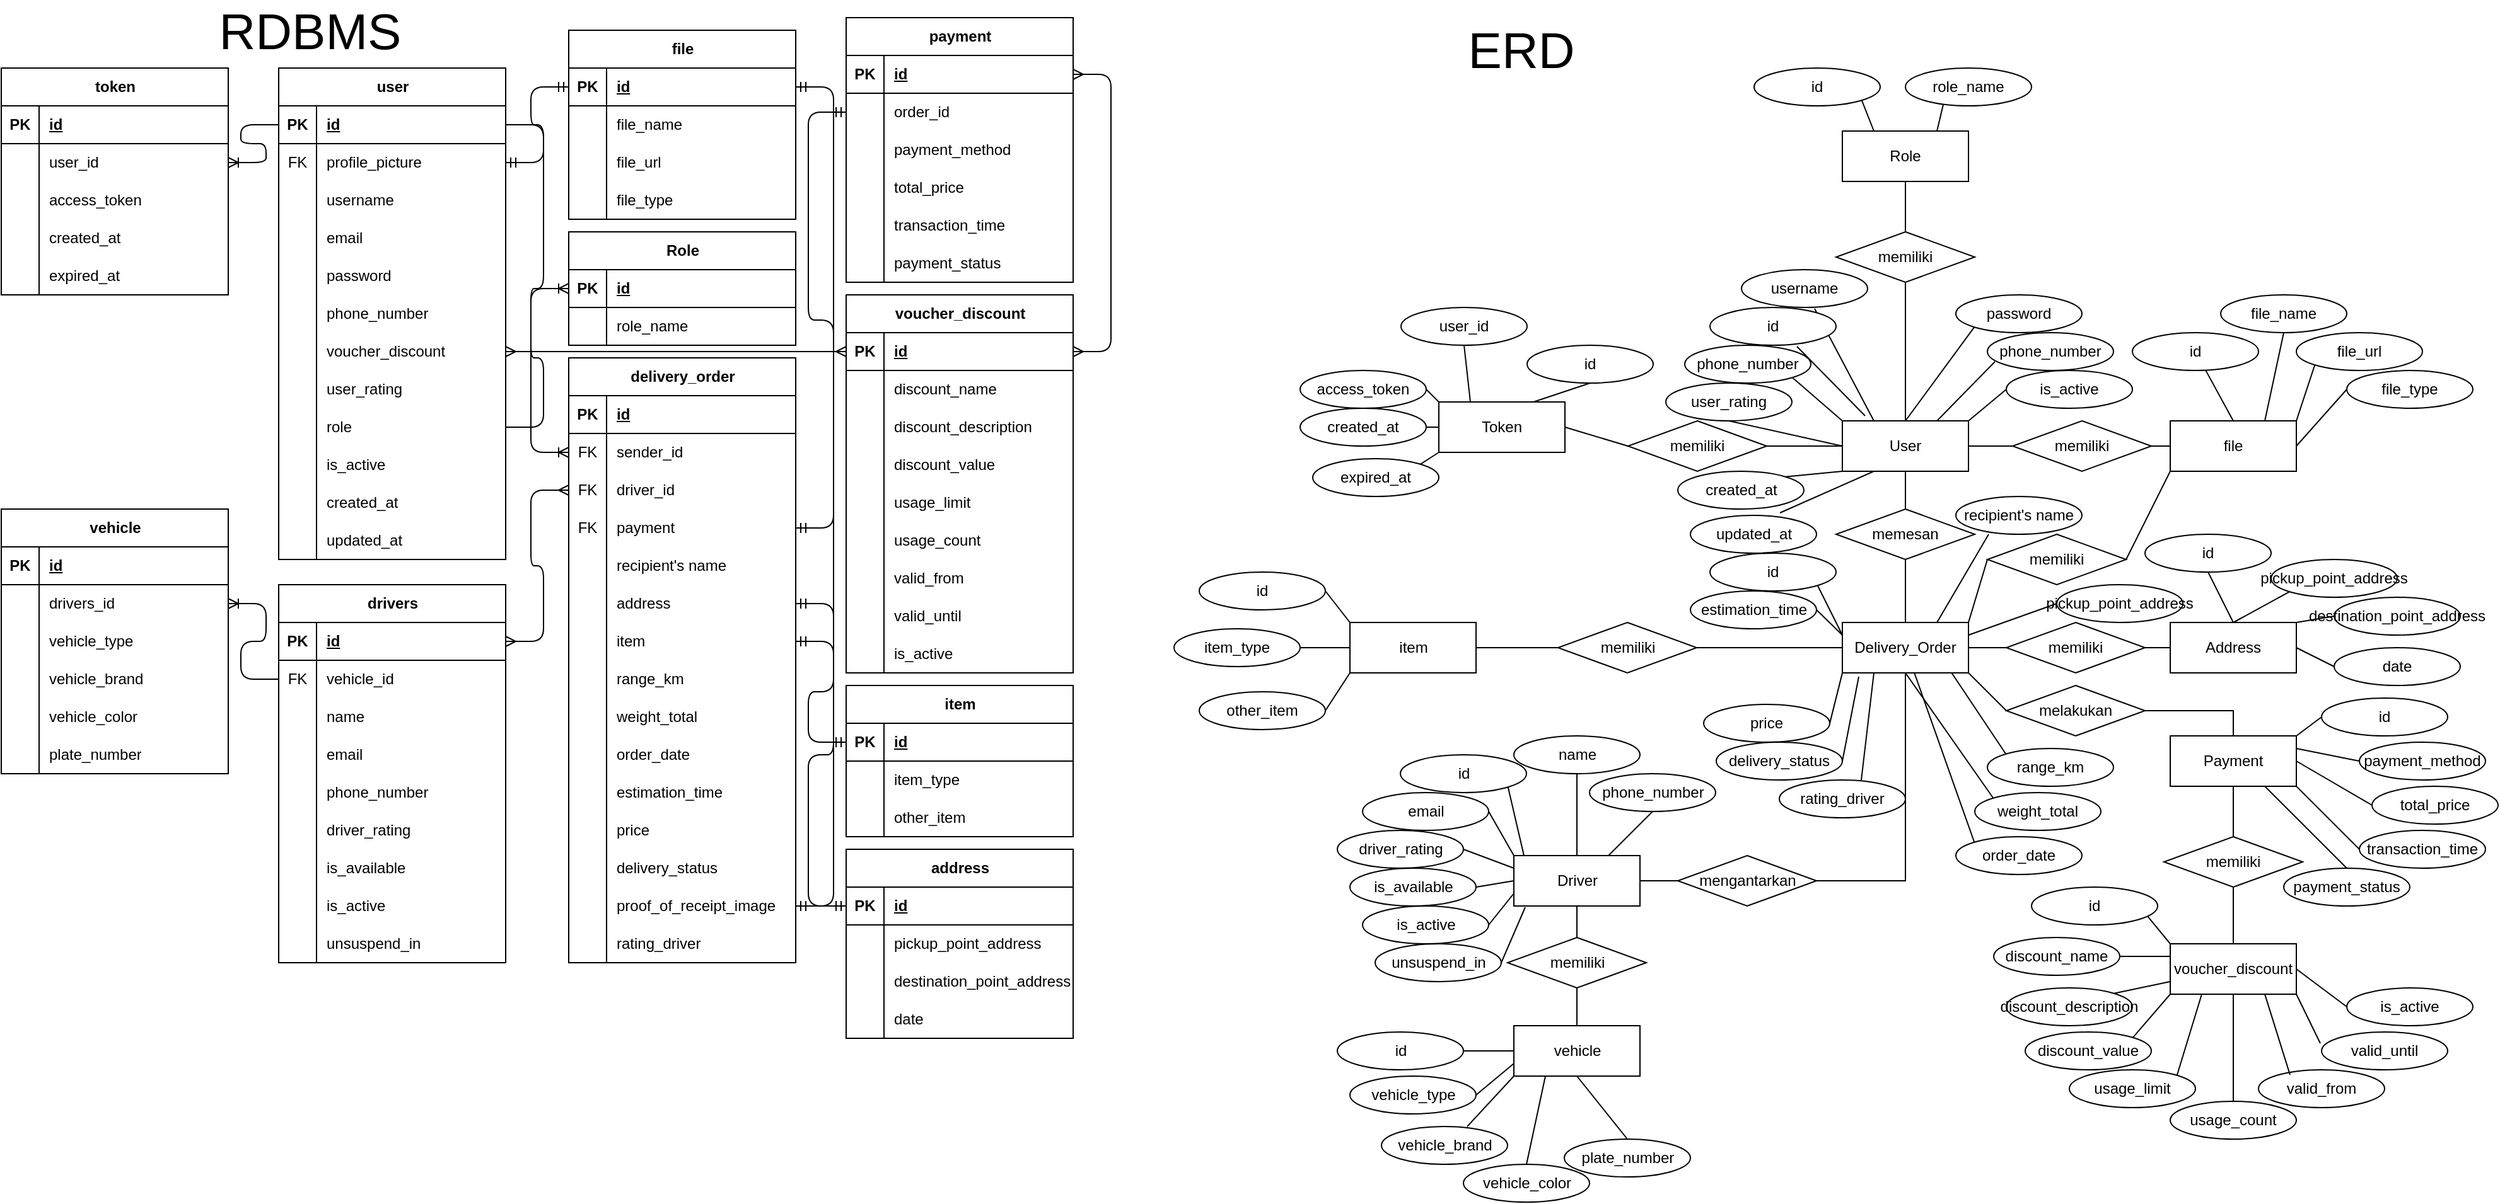 <mxfile version="27.1.6">
  <diagram name="Page-1" id="JdmA0Bb0W_bOK1WBXrLx">
    <mxGraphModel dx="1205" dy="566" grid="1" gridSize="10" guides="1" tooltips="1" connect="1" arrows="1" fold="1" page="1" pageScale="1" pageWidth="1600" pageHeight="900" math="0" shadow="0">
      <root>
        <mxCell id="0" />
        <mxCell id="1" parent="0" />
        <mxCell id="h9IaDSJjTO9JYnoN-BSi-1" value="&lt;font style=&quot;font-size: 40px;&quot;&gt;RDBMS&lt;/font&gt;" style="text;html=1;align=center;verticalAlign=middle;whiteSpace=wrap;rounded=0;" parent="1" vertex="1">
          <mxGeometry x="260" y="35" width="50" height="30" as="geometry" />
        </mxCell>
        <mxCell id="h9IaDSJjTO9JYnoN-BSi-2" value="user" style="shape=table;startSize=30;container=1;collapsible=1;childLayout=tableLayout;fixedRows=1;rowLines=0;fontStyle=1;align=center;resizeLast=1;html=1;" parent="1" vertex="1">
          <mxGeometry x="260" y="80" width="180" height="390" as="geometry" />
        </mxCell>
        <mxCell id="h9IaDSJjTO9JYnoN-BSi-3" value="" style="shape=tableRow;horizontal=0;startSize=0;swimlaneHead=0;swimlaneBody=0;fillColor=none;collapsible=0;dropTarget=0;points=[[0,0.5],[1,0.5]];portConstraint=eastwest;top=0;left=0;right=0;bottom=1;" parent="h9IaDSJjTO9JYnoN-BSi-2" vertex="1">
          <mxGeometry y="30" width="180" height="30" as="geometry" />
        </mxCell>
        <mxCell id="h9IaDSJjTO9JYnoN-BSi-4" value="PK" style="shape=partialRectangle;connectable=0;fillColor=none;top=0;left=0;bottom=0;right=0;fontStyle=1;overflow=hidden;whiteSpace=wrap;html=1;" parent="h9IaDSJjTO9JYnoN-BSi-3" vertex="1">
          <mxGeometry width="30" height="30" as="geometry">
            <mxRectangle width="30" height="30" as="alternateBounds" />
          </mxGeometry>
        </mxCell>
        <mxCell id="h9IaDSJjTO9JYnoN-BSi-5" value="id" style="shape=partialRectangle;connectable=0;fillColor=none;top=0;left=0;bottom=0;right=0;align=left;spacingLeft=6;fontStyle=5;overflow=hidden;whiteSpace=wrap;html=1;" parent="h9IaDSJjTO9JYnoN-BSi-3" vertex="1">
          <mxGeometry x="30" width="150" height="30" as="geometry">
            <mxRectangle width="150" height="30" as="alternateBounds" />
          </mxGeometry>
        </mxCell>
        <mxCell id="h9IaDSJjTO9JYnoN-BSi-24" value="" style="shape=tableRow;horizontal=0;startSize=0;swimlaneHead=0;swimlaneBody=0;fillColor=none;collapsible=0;dropTarget=0;points=[[0,0.5],[1,0.5]];portConstraint=eastwest;top=0;left=0;right=0;bottom=0;" parent="h9IaDSJjTO9JYnoN-BSi-2" vertex="1">
          <mxGeometry y="60" width="180" height="30" as="geometry" />
        </mxCell>
        <mxCell id="h9IaDSJjTO9JYnoN-BSi-25" value="FK" style="shape=partialRectangle;connectable=0;fillColor=none;top=0;left=0;bottom=0;right=0;editable=1;overflow=hidden;whiteSpace=wrap;html=1;" parent="h9IaDSJjTO9JYnoN-BSi-24" vertex="1">
          <mxGeometry width="30" height="30" as="geometry">
            <mxRectangle width="30" height="30" as="alternateBounds" />
          </mxGeometry>
        </mxCell>
        <mxCell id="h9IaDSJjTO9JYnoN-BSi-26" value="profile_picture" style="shape=partialRectangle;connectable=0;fillColor=none;top=0;left=0;bottom=0;right=0;align=left;spacingLeft=6;overflow=hidden;whiteSpace=wrap;html=1;" parent="h9IaDSJjTO9JYnoN-BSi-24" vertex="1">
          <mxGeometry x="30" width="150" height="30" as="geometry">
            <mxRectangle width="150" height="30" as="alternateBounds" />
          </mxGeometry>
        </mxCell>
        <mxCell id="h9IaDSJjTO9JYnoN-BSi-6" value="" style="shape=tableRow;horizontal=0;startSize=0;swimlaneHead=0;swimlaneBody=0;fillColor=none;collapsible=0;dropTarget=0;points=[[0,0.5],[1,0.5]];portConstraint=eastwest;top=0;left=0;right=0;bottom=0;" parent="h9IaDSJjTO9JYnoN-BSi-2" vertex="1">
          <mxGeometry y="90" width="180" height="30" as="geometry" />
        </mxCell>
        <mxCell id="h9IaDSJjTO9JYnoN-BSi-7" value="" style="shape=partialRectangle;connectable=0;fillColor=none;top=0;left=0;bottom=0;right=0;editable=1;overflow=hidden;whiteSpace=wrap;html=1;" parent="h9IaDSJjTO9JYnoN-BSi-6" vertex="1">
          <mxGeometry width="30" height="30" as="geometry">
            <mxRectangle width="30" height="30" as="alternateBounds" />
          </mxGeometry>
        </mxCell>
        <mxCell id="h9IaDSJjTO9JYnoN-BSi-8" value="username" style="shape=partialRectangle;connectable=0;fillColor=none;top=0;left=0;bottom=0;right=0;align=left;spacingLeft=6;overflow=hidden;whiteSpace=wrap;html=1;" parent="h9IaDSJjTO9JYnoN-BSi-6" vertex="1">
          <mxGeometry x="30" width="150" height="30" as="geometry">
            <mxRectangle width="150" height="30" as="alternateBounds" />
          </mxGeometry>
        </mxCell>
        <mxCell id="h9IaDSJjTO9JYnoN-BSi-9" value="" style="shape=tableRow;horizontal=0;startSize=0;swimlaneHead=0;swimlaneBody=0;fillColor=none;collapsible=0;dropTarget=0;points=[[0,0.5],[1,0.5]];portConstraint=eastwest;top=0;left=0;right=0;bottom=0;" parent="h9IaDSJjTO9JYnoN-BSi-2" vertex="1">
          <mxGeometry y="120" width="180" height="30" as="geometry" />
        </mxCell>
        <mxCell id="h9IaDSJjTO9JYnoN-BSi-10" value="" style="shape=partialRectangle;connectable=0;fillColor=none;top=0;left=0;bottom=0;right=0;editable=1;overflow=hidden;whiteSpace=wrap;html=1;" parent="h9IaDSJjTO9JYnoN-BSi-9" vertex="1">
          <mxGeometry width="30" height="30" as="geometry">
            <mxRectangle width="30" height="30" as="alternateBounds" />
          </mxGeometry>
        </mxCell>
        <mxCell id="h9IaDSJjTO9JYnoN-BSi-11" value="email" style="shape=partialRectangle;connectable=0;fillColor=none;top=0;left=0;bottom=0;right=0;align=left;spacingLeft=6;overflow=hidden;whiteSpace=wrap;html=1;" parent="h9IaDSJjTO9JYnoN-BSi-9" vertex="1">
          <mxGeometry x="30" width="150" height="30" as="geometry">
            <mxRectangle width="150" height="30" as="alternateBounds" />
          </mxGeometry>
        </mxCell>
        <mxCell id="h9IaDSJjTO9JYnoN-BSi-12" value="" style="shape=tableRow;horizontal=0;startSize=0;swimlaneHead=0;swimlaneBody=0;fillColor=none;collapsible=0;dropTarget=0;points=[[0,0.5],[1,0.5]];portConstraint=eastwest;top=0;left=0;right=0;bottom=0;" parent="h9IaDSJjTO9JYnoN-BSi-2" vertex="1">
          <mxGeometry y="150" width="180" height="30" as="geometry" />
        </mxCell>
        <mxCell id="h9IaDSJjTO9JYnoN-BSi-13" value="" style="shape=partialRectangle;connectable=0;fillColor=none;top=0;left=0;bottom=0;right=0;editable=1;overflow=hidden;whiteSpace=wrap;html=1;" parent="h9IaDSJjTO9JYnoN-BSi-12" vertex="1">
          <mxGeometry width="30" height="30" as="geometry">
            <mxRectangle width="30" height="30" as="alternateBounds" />
          </mxGeometry>
        </mxCell>
        <mxCell id="h9IaDSJjTO9JYnoN-BSi-14" value="password" style="shape=partialRectangle;connectable=0;fillColor=none;top=0;left=0;bottom=0;right=0;align=left;spacingLeft=6;overflow=hidden;whiteSpace=wrap;html=1;" parent="h9IaDSJjTO9JYnoN-BSi-12" vertex="1">
          <mxGeometry x="30" width="150" height="30" as="geometry">
            <mxRectangle width="150" height="30" as="alternateBounds" />
          </mxGeometry>
        </mxCell>
        <mxCell id="h9IaDSJjTO9JYnoN-BSi-15" value="" style="shape=tableRow;horizontal=0;startSize=0;swimlaneHead=0;swimlaneBody=0;fillColor=none;collapsible=0;dropTarget=0;points=[[0,0.5],[1,0.5]];portConstraint=eastwest;top=0;left=0;right=0;bottom=0;" parent="h9IaDSJjTO9JYnoN-BSi-2" vertex="1">
          <mxGeometry y="180" width="180" height="30" as="geometry" />
        </mxCell>
        <mxCell id="h9IaDSJjTO9JYnoN-BSi-16" value="" style="shape=partialRectangle;connectable=0;fillColor=none;top=0;left=0;bottom=0;right=0;editable=1;overflow=hidden;whiteSpace=wrap;html=1;" parent="h9IaDSJjTO9JYnoN-BSi-15" vertex="1">
          <mxGeometry width="30" height="30" as="geometry">
            <mxRectangle width="30" height="30" as="alternateBounds" />
          </mxGeometry>
        </mxCell>
        <mxCell id="h9IaDSJjTO9JYnoN-BSi-17" value="phone_number" style="shape=partialRectangle;connectable=0;fillColor=none;top=0;left=0;bottom=0;right=0;align=left;spacingLeft=6;overflow=hidden;whiteSpace=wrap;html=1;" parent="h9IaDSJjTO9JYnoN-BSi-15" vertex="1">
          <mxGeometry x="30" width="150" height="30" as="geometry">
            <mxRectangle width="150" height="30" as="alternateBounds" />
          </mxGeometry>
        </mxCell>
        <mxCell id="h9IaDSJjTO9JYnoN-BSi-21" value="" style="shape=tableRow;horizontal=0;startSize=0;swimlaneHead=0;swimlaneBody=0;fillColor=none;collapsible=0;dropTarget=0;points=[[0,0.5],[1,0.5]];portConstraint=eastwest;top=0;left=0;right=0;bottom=0;" parent="h9IaDSJjTO9JYnoN-BSi-2" vertex="1">
          <mxGeometry y="210" width="180" height="30" as="geometry" />
        </mxCell>
        <mxCell id="h9IaDSJjTO9JYnoN-BSi-22" value="" style="shape=partialRectangle;connectable=0;fillColor=none;top=0;left=0;bottom=0;right=0;editable=1;overflow=hidden;whiteSpace=wrap;html=1;" parent="h9IaDSJjTO9JYnoN-BSi-21" vertex="1">
          <mxGeometry width="30" height="30" as="geometry">
            <mxRectangle width="30" height="30" as="alternateBounds" />
          </mxGeometry>
        </mxCell>
        <mxCell id="h9IaDSJjTO9JYnoN-BSi-23" value="voucher_discount" style="shape=partialRectangle;connectable=0;fillColor=none;top=0;left=0;bottom=0;right=0;align=left;spacingLeft=6;overflow=hidden;whiteSpace=wrap;html=1;" parent="h9IaDSJjTO9JYnoN-BSi-21" vertex="1">
          <mxGeometry x="30" width="150" height="30" as="geometry">
            <mxRectangle width="150" height="30" as="alternateBounds" />
          </mxGeometry>
        </mxCell>
        <mxCell id="h9IaDSJjTO9JYnoN-BSi-18" value="" style="shape=tableRow;horizontal=0;startSize=0;swimlaneHead=0;swimlaneBody=0;fillColor=none;collapsible=0;dropTarget=0;points=[[0,0.5],[1,0.5]];portConstraint=eastwest;top=0;left=0;right=0;bottom=0;" parent="h9IaDSJjTO9JYnoN-BSi-2" vertex="1">
          <mxGeometry y="240" width="180" height="30" as="geometry" />
        </mxCell>
        <mxCell id="h9IaDSJjTO9JYnoN-BSi-19" value="" style="shape=partialRectangle;connectable=0;fillColor=none;top=0;left=0;bottom=0;right=0;editable=1;overflow=hidden;whiteSpace=wrap;html=1;" parent="h9IaDSJjTO9JYnoN-BSi-18" vertex="1">
          <mxGeometry width="30" height="30" as="geometry">
            <mxRectangle width="30" height="30" as="alternateBounds" />
          </mxGeometry>
        </mxCell>
        <mxCell id="h9IaDSJjTO9JYnoN-BSi-20" value="user_rating" style="shape=partialRectangle;connectable=0;fillColor=none;top=0;left=0;bottom=0;right=0;align=left;spacingLeft=6;overflow=hidden;whiteSpace=wrap;html=1;" parent="h9IaDSJjTO9JYnoN-BSi-18" vertex="1">
          <mxGeometry x="30" width="150" height="30" as="geometry">
            <mxRectangle width="150" height="30" as="alternateBounds" />
          </mxGeometry>
        </mxCell>
        <mxCell id="h9IaDSJjTO9JYnoN-BSi-27" value="" style="shape=tableRow;horizontal=0;startSize=0;swimlaneHead=0;swimlaneBody=0;fillColor=none;collapsible=0;dropTarget=0;points=[[0,0.5],[1,0.5]];portConstraint=eastwest;top=0;left=0;right=0;bottom=0;" parent="h9IaDSJjTO9JYnoN-BSi-2" vertex="1">
          <mxGeometry y="270" width="180" height="30" as="geometry" />
        </mxCell>
        <mxCell id="h9IaDSJjTO9JYnoN-BSi-28" value="" style="shape=partialRectangle;connectable=0;fillColor=none;top=0;left=0;bottom=0;right=0;editable=1;overflow=hidden;whiteSpace=wrap;html=1;" parent="h9IaDSJjTO9JYnoN-BSi-27" vertex="1">
          <mxGeometry width="30" height="30" as="geometry">
            <mxRectangle width="30" height="30" as="alternateBounds" />
          </mxGeometry>
        </mxCell>
        <mxCell id="h9IaDSJjTO9JYnoN-BSi-29" value="role" style="shape=partialRectangle;connectable=0;fillColor=none;top=0;left=0;bottom=0;right=0;align=left;spacingLeft=6;overflow=hidden;whiteSpace=wrap;html=1;" parent="h9IaDSJjTO9JYnoN-BSi-27" vertex="1">
          <mxGeometry x="30" width="150" height="30" as="geometry">
            <mxRectangle width="150" height="30" as="alternateBounds" />
          </mxGeometry>
        </mxCell>
        <mxCell id="h9IaDSJjTO9JYnoN-BSi-30" value="" style="shape=tableRow;horizontal=0;startSize=0;swimlaneHead=0;swimlaneBody=0;fillColor=none;collapsible=0;dropTarget=0;points=[[0,0.5],[1,0.5]];portConstraint=eastwest;top=0;left=0;right=0;bottom=0;" parent="h9IaDSJjTO9JYnoN-BSi-2" vertex="1">
          <mxGeometry y="300" width="180" height="30" as="geometry" />
        </mxCell>
        <mxCell id="h9IaDSJjTO9JYnoN-BSi-31" value="" style="shape=partialRectangle;connectable=0;fillColor=none;top=0;left=0;bottom=0;right=0;editable=1;overflow=hidden;whiteSpace=wrap;html=1;" parent="h9IaDSJjTO9JYnoN-BSi-30" vertex="1">
          <mxGeometry width="30" height="30" as="geometry">
            <mxRectangle width="30" height="30" as="alternateBounds" />
          </mxGeometry>
        </mxCell>
        <mxCell id="h9IaDSJjTO9JYnoN-BSi-32" value="is_active" style="shape=partialRectangle;connectable=0;fillColor=none;top=0;left=0;bottom=0;right=0;align=left;spacingLeft=6;overflow=hidden;whiteSpace=wrap;html=1;" parent="h9IaDSJjTO9JYnoN-BSi-30" vertex="1">
          <mxGeometry x="30" width="150" height="30" as="geometry">
            <mxRectangle width="150" height="30" as="alternateBounds" />
          </mxGeometry>
        </mxCell>
        <mxCell id="h9IaDSJjTO9JYnoN-BSi-33" value="" style="shape=tableRow;horizontal=0;startSize=0;swimlaneHead=0;swimlaneBody=0;fillColor=none;collapsible=0;dropTarget=0;points=[[0,0.5],[1,0.5]];portConstraint=eastwest;top=0;left=0;right=0;bottom=0;" parent="h9IaDSJjTO9JYnoN-BSi-2" vertex="1">
          <mxGeometry y="330" width="180" height="30" as="geometry" />
        </mxCell>
        <mxCell id="h9IaDSJjTO9JYnoN-BSi-34" value="" style="shape=partialRectangle;connectable=0;fillColor=none;top=0;left=0;bottom=0;right=0;editable=1;overflow=hidden;whiteSpace=wrap;html=1;" parent="h9IaDSJjTO9JYnoN-BSi-33" vertex="1">
          <mxGeometry width="30" height="30" as="geometry">
            <mxRectangle width="30" height="30" as="alternateBounds" />
          </mxGeometry>
        </mxCell>
        <mxCell id="h9IaDSJjTO9JYnoN-BSi-35" value="created_at" style="shape=partialRectangle;connectable=0;fillColor=none;top=0;left=0;bottom=0;right=0;align=left;spacingLeft=6;overflow=hidden;whiteSpace=wrap;html=1;" parent="h9IaDSJjTO9JYnoN-BSi-33" vertex="1">
          <mxGeometry x="30" width="150" height="30" as="geometry">
            <mxRectangle width="150" height="30" as="alternateBounds" />
          </mxGeometry>
        </mxCell>
        <mxCell id="h9IaDSJjTO9JYnoN-BSi-36" value="" style="shape=tableRow;horizontal=0;startSize=0;swimlaneHead=0;swimlaneBody=0;fillColor=none;collapsible=0;dropTarget=0;points=[[0,0.5],[1,0.5]];portConstraint=eastwest;top=0;left=0;right=0;bottom=0;" parent="h9IaDSJjTO9JYnoN-BSi-2" vertex="1">
          <mxGeometry y="360" width="180" height="30" as="geometry" />
        </mxCell>
        <mxCell id="h9IaDSJjTO9JYnoN-BSi-37" value="" style="shape=partialRectangle;connectable=0;fillColor=none;top=0;left=0;bottom=0;right=0;editable=1;overflow=hidden;whiteSpace=wrap;html=1;" parent="h9IaDSJjTO9JYnoN-BSi-36" vertex="1">
          <mxGeometry width="30" height="30" as="geometry">
            <mxRectangle width="30" height="30" as="alternateBounds" />
          </mxGeometry>
        </mxCell>
        <mxCell id="h9IaDSJjTO9JYnoN-BSi-38" value="updated_at" style="shape=partialRectangle;connectable=0;fillColor=none;top=0;left=0;bottom=0;right=0;align=left;spacingLeft=6;overflow=hidden;whiteSpace=wrap;html=1;" parent="h9IaDSJjTO9JYnoN-BSi-36" vertex="1">
          <mxGeometry x="30" width="150" height="30" as="geometry">
            <mxRectangle width="150" height="30" as="alternateBounds" />
          </mxGeometry>
        </mxCell>
        <mxCell id="h9IaDSJjTO9JYnoN-BSi-39" value="drivers" style="shape=table;startSize=30;container=1;collapsible=1;childLayout=tableLayout;fixedRows=1;rowLines=0;fontStyle=1;align=center;resizeLast=1;html=1;" parent="1" vertex="1">
          <mxGeometry x="260" y="490" width="180" height="300" as="geometry" />
        </mxCell>
        <mxCell id="h9IaDSJjTO9JYnoN-BSi-40" value="" style="shape=tableRow;horizontal=0;startSize=0;swimlaneHead=0;swimlaneBody=0;fillColor=none;collapsible=0;dropTarget=0;points=[[0,0.5],[1,0.5]];portConstraint=eastwest;top=0;left=0;right=0;bottom=1;" parent="h9IaDSJjTO9JYnoN-BSi-39" vertex="1">
          <mxGeometry y="30" width="180" height="30" as="geometry" />
        </mxCell>
        <mxCell id="h9IaDSJjTO9JYnoN-BSi-41" value="PK" style="shape=partialRectangle;connectable=0;fillColor=none;top=0;left=0;bottom=0;right=0;fontStyle=1;overflow=hidden;whiteSpace=wrap;html=1;" parent="h9IaDSJjTO9JYnoN-BSi-40" vertex="1">
          <mxGeometry width="30" height="30" as="geometry">
            <mxRectangle width="30" height="30" as="alternateBounds" />
          </mxGeometry>
        </mxCell>
        <mxCell id="h9IaDSJjTO9JYnoN-BSi-42" value="id" style="shape=partialRectangle;connectable=0;fillColor=none;top=0;left=0;bottom=0;right=0;align=left;spacingLeft=6;fontStyle=5;overflow=hidden;whiteSpace=wrap;html=1;" parent="h9IaDSJjTO9JYnoN-BSi-40" vertex="1">
          <mxGeometry x="30" width="150" height="30" as="geometry">
            <mxRectangle width="150" height="30" as="alternateBounds" />
          </mxGeometry>
        </mxCell>
        <mxCell id="h9IaDSJjTO9JYnoN-BSi-46" value="" style="shape=tableRow;horizontal=0;startSize=0;swimlaneHead=0;swimlaneBody=0;fillColor=none;collapsible=0;dropTarget=0;points=[[0,0.5],[1,0.5]];portConstraint=eastwest;top=0;left=0;right=0;bottom=0;" parent="h9IaDSJjTO9JYnoN-BSi-39" vertex="1">
          <mxGeometry y="60" width="180" height="30" as="geometry" />
        </mxCell>
        <mxCell id="h9IaDSJjTO9JYnoN-BSi-47" value="FK" style="shape=partialRectangle;connectable=0;fillColor=none;top=0;left=0;bottom=0;right=0;editable=1;overflow=hidden;whiteSpace=wrap;html=1;" parent="h9IaDSJjTO9JYnoN-BSi-46" vertex="1">
          <mxGeometry width="30" height="30" as="geometry">
            <mxRectangle width="30" height="30" as="alternateBounds" />
          </mxGeometry>
        </mxCell>
        <mxCell id="h9IaDSJjTO9JYnoN-BSi-48" value="vehicle_id" style="shape=partialRectangle;connectable=0;fillColor=none;top=0;left=0;bottom=0;right=0;align=left;spacingLeft=6;overflow=hidden;whiteSpace=wrap;html=1;" parent="h9IaDSJjTO9JYnoN-BSi-46" vertex="1">
          <mxGeometry x="30" width="150" height="30" as="geometry">
            <mxRectangle width="150" height="30" as="alternateBounds" />
          </mxGeometry>
        </mxCell>
        <mxCell id="h9IaDSJjTO9JYnoN-BSi-49" value="" style="shape=tableRow;horizontal=0;startSize=0;swimlaneHead=0;swimlaneBody=0;fillColor=none;collapsible=0;dropTarget=0;points=[[0,0.5],[1,0.5]];portConstraint=eastwest;top=0;left=0;right=0;bottom=0;" parent="h9IaDSJjTO9JYnoN-BSi-39" vertex="1">
          <mxGeometry y="90" width="180" height="30" as="geometry" />
        </mxCell>
        <mxCell id="h9IaDSJjTO9JYnoN-BSi-50" value="" style="shape=partialRectangle;connectable=0;fillColor=none;top=0;left=0;bottom=0;right=0;editable=1;overflow=hidden;whiteSpace=wrap;html=1;" parent="h9IaDSJjTO9JYnoN-BSi-49" vertex="1">
          <mxGeometry width="30" height="30" as="geometry">
            <mxRectangle width="30" height="30" as="alternateBounds" />
          </mxGeometry>
        </mxCell>
        <mxCell id="h9IaDSJjTO9JYnoN-BSi-51" value="name" style="shape=partialRectangle;connectable=0;fillColor=none;top=0;left=0;bottom=0;right=0;align=left;spacingLeft=6;overflow=hidden;whiteSpace=wrap;html=1;" parent="h9IaDSJjTO9JYnoN-BSi-49" vertex="1">
          <mxGeometry x="30" width="150" height="30" as="geometry">
            <mxRectangle width="150" height="30" as="alternateBounds" />
          </mxGeometry>
        </mxCell>
        <mxCell id="h9IaDSJjTO9JYnoN-BSi-52" value="" style="shape=tableRow;horizontal=0;startSize=0;swimlaneHead=0;swimlaneBody=0;fillColor=none;collapsible=0;dropTarget=0;points=[[0,0.5],[1,0.5]];portConstraint=eastwest;top=0;left=0;right=0;bottom=0;" parent="h9IaDSJjTO9JYnoN-BSi-39" vertex="1">
          <mxGeometry y="120" width="180" height="30" as="geometry" />
        </mxCell>
        <mxCell id="h9IaDSJjTO9JYnoN-BSi-53" value="" style="shape=partialRectangle;connectable=0;fillColor=none;top=0;left=0;bottom=0;right=0;editable=1;overflow=hidden;whiteSpace=wrap;html=1;" parent="h9IaDSJjTO9JYnoN-BSi-52" vertex="1">
          <mxGeometry width="30" height="30" as="geometry">
            <mxRectangle width="30" height="30" as="alternateBounds" />
          </mxGeometry>
        </mxCell>
        <mxCell id="h9IaDSJjTO9JYnoN-BSi-54" value="email" style="shape=partialRectangle;connectable=0;fillColor=none;top=0;left=0;bottom=0;right=0;align=left;spacingLeft=6;overflow=hidden;whiteSpace=wrap;html=1;" parent="h9IaDSJjTO9JYnoN-BSi-52" vertex="1">
          <mxGeometry x="30" width="150" height="30" as="geometry">
            <mxRectangle width="150" height="30" as="alternateBounds" />
          </mxGeometry>
        </mxCell>
        <mxCell id="h9IaDSJjTO9JYnoN-BSi-55" value="" style="shape=tableRow;horizontal=0;startSize=0;swimlaneHead=0;swimlaneBody=0;fillColor=none;collapsible=0;dropTarget=0;points=[[0,0.5],[1,0.5]];portConstraint=eastwest;top=0;left=0;right=0;bottom=0;" parent="h9IaDSJjTO9JYnoN-BSi-39" vertex="1">
          <mxGeometry y="150" width="180" height="30" as="geometry" />
        </mxCell>
        <mxCell id="h9IaDSJjTO9JYnoN-BSi-56" value="" style="shape=partialRectangle;connectable=0;fillColor=none;top=0;left=0;bottom=0;right=0;editable=1;overflow=hidden;whiteSpace=wrap;html=1;" parent="h9IaDSJjTO9JYnoN-BSi-55" vertex="1">
          <mxGeometry width="30" height="30" as="geometry">
            <mxRectangle width="30" height="30" as="alternateBounds" />
          </mxGeometry>
        </mxCell>
        <mxCell id="h9IaDSJjTO9JYnoN-BSi-57" value="phone_number" style="shape=partialRectangle;connectable=0;fillColor=none;top=0;left=0;bottom=0;right=0;align=left;spacingLeft=6;overflow=hidden;whiteSpace=wrap;html=1;" parent="h9IaDSJjTO9JYnoN-BSi-55" vertex="1">
          <mxGeometry x="30" width="150" height="30" as="geometry">
            <mxRectangle width="150" height="30" as="alternateBounds" />
          </mxGeometry>
        </mxCell>
        <mxCell id="h9IaDSJjTO9JYnoN-BSi-58" value="" style="shape=tableRow;horizontal=0;startSize=0;swimlaneHead=0;swimlaneBody=0;fillColor=none;collapsible=0;dropTarget=0;points=[[0,0.5],[1,0.5]];portConstraint=eastwest;top=0;left=0;right=0;bottom=0;" parent="h9IaDSJjTO9JYnoN-BSi-39" vertex="1">
          <mxGeometry y="180" width="180" height="30" as="geometry" />
        </mxCell>
        <mxCell id="h9IaDSJjTO9JYnoN-BSi-59" value="" style="shape=partialRectangle;connectable=0;fillColor=none;top=0;left=0;bottom=0;right=0;editable=1;overflow=hidden;whiteSpace=wrap;html=1;" parent="h9IaDSJjTO9JYnoN-BSi-58" vertex="1">
          <mxGeometry width="30" height="30" as="geometry">
            <mxRectangle width="30" height="30" as="alternateBounds" />
          </mxGeometry>
        </mxCell>
        <mxCell id="h9IaDSJjTO9JYnoN-BSi-60" value="driver_rating" style="shape=partialRectangle;connectable=0;fillColor=none;top=0;left=0;bottom=0;right=0;align=left;spacingLeft=6;overflow=hidden;whiteSpace=wrap;html=1;" parent="h9IaDSJjTO9JYnoN-BSi-58" vertex="1">
          <mxGeometry x="30" width="150" height="30" as="geometry">
            <mxRectangle width="150" height="30" as="alternateBounds" />
          </mxGeometry>
        </mxCell>
        <mxCell id="h9IaDSJjTO9JYnoN-BSi-61" value="" style="shape=tableRow;horizontal=0;startSize=0;swimlaneHead=0;swimlaneBody=0;fillColor=none;collapsible=0;dropTarget=0;points=[[0,0.5],[1,0.5]];portConstraint=eastwest;top=0;left=0;right=0;bottom=0;" parent="h9IaDSJjTO9JYnoN-BSi-39" vertex="1">
          <mxGeometry y="210" width="180" height="30" as="geometry" />
        </mxCell>
        <mxCell id="h9IaDSJjTO9JYnoN-BSi-62" value="" style="shape=partialRectangle;connectable=0;fillColor=none;top=0;left=0;bottom=0;right=0;editable=1;overflow=hidden;whiteSpace=wrap;html=1;" parent="h9IaDSJjTO9JYnoN-BSi-61" vertex="1">
          <mxGeometry width="30" height="30" as="geometry">
            <mxRectangle width="30" height="30" as="alternateBounds" />
          </mxGeometry>
        </mxCell>
        <mxCell id="h9IaDSJjTO9JYnoN-BSi-63" value="is_available" style="shape=partialRectangle;connectable=0;fillColor=none;top=0;left=0;bottom=0;right=0;align=left;spacingLeft=6;overflow=hidden;whiteSpace=wrap;html=1;" parent="h9IaDSJjTO9JYnoN-BSi-61" vertex="1">
          <mxGeometry x="30" width="150" height="30" as="geometry">
            <mxRectangle width="150" height="30" as="alternateBounds" />
          </mxGeometry>
        </mxCell>
        <mxCell id="h9IaDSJjTO9JYnoN-BSi-64" value="" style="shape=tableRow;horizontal=0;startSize=0;swimlaneHead=0;swimlaneBody=0;fillColor=none;collapsible=0;dropTarget=0;points=[[0,0.5],[1,0.5]];portConstraint=eastwest;top=0;left=0;right=0;bottom=0;" parent="h9IaDSJjTO9JYnoN-BSi-39" vertex="1">
          <mxGeometry y="240" width="180" height="30" as="geometry" />
        </mxCell>
        <mxCell id="h9IaDSJjTO9JYnoN-BSi-65" value="" style="shape=partialRectangle;connectable=0;fillColor=none;top=0;left=0;bottom=0;right=0;editable=1;overflow=hidden;whiteSpace=wrap;html=1;" parent="h9IaDSJjTO9JYnoN-BSi-64" vertex="1">
          <mxGeometry width="30" height="30" as="geometry">
            <mxRectangle width="30" height="30" as="alternateBounds" />
          </mxGeometry>
        </mxCell>
        <mxCell id="h9IaDSJjTO9JYnoN-BSi-66" value="is_active" style="shape=partialRectangle;connectable=0;fillColor=none;top=0;left=0;bottom=0;right=0;align=left;spacingLeft=6;overflow=hidden;whiteSpace=wrap;html=1;" parent="h9IaDSJjTO9JYnoN-BSi-64" vertex="1">
          <mxGeometry x="30" width="150" height="30" as="geometry">
            <mxRectangle width="150" height="30" as="alternateBounds" />
          </mxGeometry>
        </mxCell>
        <mxCell id="h9IaDSJjTO9JYnoN-BSi-67" value="" style="shape=tableRow;horizontal=0;startSize=0;swimlaneHead=0;swimlaneBody=0;fillColor=none;collapsible=0;dropTarget=0;points=[[0,0.5],[1,0.5]];portConstraint=eastwest;top=0;left=0;right=0;bottom=0;" parent="h9IaDSJjTO9JYnoN-BSi-39" vertex="1">
          <mxGeometry y="270" width="180" height="30" as="geometry" />
        </mxCell>
        <mxCell id="h9IaDSJjTO9JYnoN-BSi-68" value="" style="shape=partialRectangle;connectable=0;fillColor=none;top=0;left=0;bottom=0;right=0;editable=1;overflow=hidden;whiteSpace=wrap;html=1;" parent="h9IaDSJjTO9JYnoN-BSi-67" vertex="1">
          <mxGeometry width="30" height="30" as="geometry">
            <mxRectangle width="30" height="30" as="alternateBounds" />
          </mxGeometry>
        </mxCell>
        <mxCell id="h9IaDSJjTO9JYnoN-BSi-69" value="unsuspend_in" style="shape=partialRectangle;connectable=0;fillColor=none;top=0;left=0;bottom=0;right=0;align=left;spacingLeft=6;overflow=hidden;whiteSpace=wrap;html=1;" parent="h9IaDSJjTO9JYnoN-BSi-67" vertex="1">
          <mxGeometry x="30" width="150" height="30" as="geometry">
            <mxRectangle width="150" height="30" as="alternateBounds" />
          </mxGeometry>
        </mxCell>
        <mxCell id="h9IaDSJjTO9JYnoN-BSi-70" value="vehicle" style="shape=table;startSize=30;container=1;collapsible=1;childLayout=tableLayout;fixedRows=1;rowLines=0;fontStyle=1;align=center;resizeLast=1;html=1;" parent="1" vertex="1">
          <mxGeometry x="40" y="430" width="180" height="210" as="geometry" />
        </mxCell>
        <mxCell id="h9IaDSJjTO9JYnoN-BSi-71" value="" style="shape=tableRow;horizontal=0;startSize=0;swimlaneHead=0;swimlaneBody=0;fillColor=none;collapsible=0;dropTarget=0;points=[[0,0.5],[1,0.5]];portConstraint=eastwest;top=0;left=0;right=0;bottom=1;" parent="h9IaDSJjTO9JYnoN-BSi-70" vertex="1">
          <mxGeometry y="30" width="180" height="30" as="geometry" />
        </mxCell>
        <mxCell id="h9IaDSJjTO9JYnoN-BSi-72" value="PK" style="shape=partialRectangle;connectable=0;fillColor=none;top=0;left=0;bottom=0;right=0;fontStyle=1;overflow=hidden;whiteSpace=wrap;html=1;" parent="h9IaDSJjTO9JYnoN-BSi-71" vertex="1">
          <mxGeometry width="30" height="30" as="geometry">
            <mxRectangle width="30" height="30" as="alternateBounds" />
          </mxGeometry>
        </mxCell>
        <mxCell id="h9IaDSJjTO9JYnoN-BSi-73" value="id" style="shape=partialRectangle;connectable=0;fillColor=none;top=0;left=0;bottom=0;right=0;align=left;spacingLeft=6;fontStyle=5;overflow=hidden;whiteSpace=wrap;html=1;" parent="h9IaDSJjTO9JYnoN-BSi-71" vertex="1">
          <mxGeometry x="30" width="150" height="30" as="geometry">
            <mxRectangle width="150" height="30" as="alternateBounds" />
          </mxGeometry>
        </mxCell>
        <mxCell id="h9IaDSJjTO9JYnoN-BSi-74" value="" style="shape=tableRow;horizontal=0;startSize=0;swimlaneHead=0;swimlaneBody=0;fillColor=none;collapsible=0;dropTarget=0;points=[[0,0.5],[1,0.5]];portConstraint=eastwest;top=0;left=0;right=0;bottom=0;" parent="h9IaDSJjTO9JYnoN-BSi-70" vertex="1">
          <mxGeometry y="60" width="180" height="30" as="geometry" />
        </mxCell>
        <mxCell id="h9IaDSJjTO9JYnoN-BSi-75" value="" style="shape=partialRectangle;connectable=0;fillColor=none;top=0;left=0;bottom=0;right=0;editable=1;overflow=hidden;whiteSpace=wrap;html=1;" parent="h9IaDSJjTO9JYnoN-BSi-74" vertex="1">
          <mxGeometry width="30" height="30" as="geometry">
            <mxRectangle width="30" height="30" as="alternateBounds" />
          </mxGeometry>
        </mxCell>
        <mxCell id="h9IaDSJjTO9JYnoN-BSi-76" value="drivers_id" style="shape=partialRectangle;connectable=0;fillColor=none;top=0;left=0;bottom=0;right=0;align=left;spacingLeft=6;overflow=hidden;whiteSpace=wrap;html=1;" parent="h9IaDSJjTO9JYnoN-BSi-74" vertex="1">
          <mxGeometry x="30" width="150" height="30" as="geometry">
            <mxRectangle width="150" height="30" as="alternateBounds" />
          </mxGeometry>
        </mxCell>
        <mxCell id="h9IaDSJjTO9JYnoN-BSi-77" value="" style="shape=tableRow;horizontal=0;startSize=0;swimlaneHead=0;swimlaneBody=0;fillColor=none;collapsible=0;dropTarget=0;points=[[0,0.5],[1,0.5]];portConstraint=eastwest;top=0;left=0;right=0;bottom=0;" parent="h9IaDSJjTO9JYnoN-BSi-70" vertex="1">
          <mxGeometry y="90" width="180" height="30" as="geometry" />
        </mxCell>
        <mxCell id="h9IaDSJjTO9JYnoN-BSi-78" value="" style="shape=partialRectangle;connectable=0;fillColor=none;top=0;left=0;bottom=0;right=0;editable=1;overflow=hidden;whiteSpace=wrap;html=1;" parent="h9IaDSJjTO9JYnoN-BSi-77" vertex="1">
          <mxGeometry width="30" height="30" as="geometry">
            <mxRectangle width="30" height="30" as="alternateBounds" />
          </mxGeometry>
        </mxCell>
        <mxCell id="h9IaDSJjTO9JYnoN-BSi-79" value="vehicle_type" style="shape=partialRectangle;connectable=0;fillColor=none;top=0;left=0;bottom=0;right=0;align=left;spacingLeft=6;overflow=hidden;whiteSpace=wrap;html=1;" parent="h9IaDSJjTO9JYnoN-BSi-77" vertex="1">
          <mxGeometry x="30" width="150" height="30" as="geometry">
            <mxRectangle width="150" height="30" as="alternateBounds" />
          </mxGeometry>
        </mxCell>
        <mxCell id="h9IaDSJjTO9JYnoN-BSi-80" value="" style="shape=tableRow;horizontal=0;startSize=0;swimlaneHead=0;swimlaneBody=0;fillColor=none;collapsible=0;dropTarget=0;points=[[0,0.5],[1,0.5]];portConstraint=eastwest;top=0;left=0;right=0;bottom=0;" parent="h9IaDSJjTO9JYnoN-BSi-70" vertex="1">
          <mxGeometry y="120" width="180" height="30" as="geometry" />
        </mxCell>
        <mxCell id="h9IaDSJjTO9JYnoN-BSi-81" value="" style="shape=partialRectangle;connectable=0;fillColor=none;top=0;left=0;bottom=0;right=0;editable=1;overflow=hidden;whiteSpace=wrap;html=1;" parent="h9IaDSJjTO9JYnoN-BSi-80" vertex="1">
          <mxGeometry width="30" height="30" as="geometry">
            <mxRectangle width="30" height="30" as="alternateBounds" />
          </mxGeometry>
        </mxCell>
        <mxCell id="h9IaDSJjTO9JYnoN-BSi-82" value="vehicle_brand" style="shape=partialRectangle;connectable=0;fillColor=none;top=0;left=0;bottom=0;right=0;align=left;spacingLeft=6;overflow=hidden;whiteSpace=wrap;html=1;" parent="h9IaDSJjTO9JYnoN-BSi-80" vertex="1">
          <mxGeometry x="30" width="150" height="30" as="geometry">
            <mxRectangle width="150" height="30" as="alternateBounds" />
          </mxGeometry>
        </mxCell>
        <mxCell id="h9IaDSJjTO9JYnoN-BSi-83" value="" style="shape=tableRow;horizontal=0;startSize=0;swimlaneHead=0;swimlaneBody=0;fillColor=none;collapsible=0;dropTarget=0;points=[[0,0.5],[1,0.5]];portConstraint=eastwest;top=0;left=0;right=0;bottom=0;" parent="h9IaDSJjTO9JYnoN-BSi-70" vertex="1">
          <mxGeometry y="150" width="180" height="30" as="geometry" />
        </mxCell>
        <mxCell id="h9IaDSJjTO9JYnoN-BSi-84" value="" style="shape=partialRectangle;connectable=0;fillColor=none;top=0;left=0;bottom=0;right=0;editable=1;overflow=hidden;whiteSpace=wrap;html=1;" parent="h9IaDSJjTO9JYnoN-BSi-83" vertex="1">
          <mxGeometry width="30" height="30" as="geometry">
            <mxRectangle width="30" height="30" as="alternateBounds" />
          </mxGeometry>
        </mxCell>
        <mxCell id="h9IaDSJjTO9JYnoN-BSi-85" value="vehicle_color" style="shape=partialRectangle;connectable=0;fillColor=none;top=0;left=0;bottom=0;right=0;align=left;spacingLeft=6;overflow=hidden;whiteSpace=wrap;html=1;" parent="h9IaDSJjTO9JYnoN-BSi-83" vertex="1">
          <mxGeometry x="30" width="150" height="30" as="geometry">
            <mxRectangle width="150" height="30" as="alternateBounds" />
          </mxGeometry>
        </mxCell>
        <mxCell id="h9IaDSJjTO9JYnoN-BSi-86" value="" style="shape=tableRow;horizontal=0;startSize=0;swimlaneHead=0;swimlaneBody=0;fillColor=none;collapsible=0;dropTarget=0;points=[[0,0.5],[1,0.5]];portConstraint=eastwest;top=0;left=0;right=0;bottom=0;" parent="h9IaDSJjTO9JYnoN-BSi-70" vertex="1">
          <mxGeometry y="180" width="180" height="30" as="geometry" />
        </mxCell>
        <mxCell id="h9IaDSJjTO9JYnoN-BSi-87" value="" style="shape=partialRectangle;connectable=0;fillColor=none;top=0;left=0;bottom=0;right=0;editable=1;overflow=hidden;whiteSpace=wrap;html=1;" parent="h9IaDSJjTO9JYnoN-BSi-86" vertex="1">
          <mxGeometry width="30" height="30" as="geometry">
            <mxRectangle width="30" height="30" as="alternateBounds" />
          </mxGeometry>
        </mxCell>
        <mxCell id="h9IaDSJjTO9JYnoN-BSi-88" value="plate_number" style="shape=partialRectangle;connectable=0;fillColor=none;top=0;left=0;bottom=0;right=0;align=left;spacingLeft=6;overflow=hidden;whiteSpace=wrap;html=1;" parent="h9IaDSJjTO9JYnoN-BSi-86" vertex="1">
          <mxGeometry x="30" width="150" height="30" as="geometry">
            <mxRectangle width="150" height="30" as="alternateBounds" />
          </mxGeometry>
        </mxCell>
        <mxCell id="h9IaDSJjTO9JYnoN-BSi-89" value="Role" style="shape=table;startSize=30;container=1;collapsible=1;childLayout=tableLayout;fixedRows=1;rowLines=0;fontStyle=1;align=center;resizeLast=1;html=1;" parent="1" vertex="1">
          <mxGeometry x="490" y="210" width="180" height="90" as="geometry" />
        </mxCell>
        <mxCell id="h9IaDSJjTO9JYnoN-BSi-90" value="" style="shape=tableRow;horizontal=0;startSize=0;swimlaneHead=0;swimlaneBody=0;fillColor=none;collapsible=0;dropTarget=0;points=[[0,0.5],[1,0.5]];portConstraint=eastwest;top=0;left=0;right=0;bottom=1;" parent="h9IaDSJjTO9JYnoN-BSi-89" vertex="1">
          <mxGeometry y="30" width="180" height="30" as="geometry" />
        </mxCell>
        <mxCell id="h9IaDSJjTO9JYnoN-BSi-91" value="PK" style="shape=partialRectangle;connectable=0;fillColor=none;top=0;left=0;bottom=0;right=0;fontStyle=1;overflow=hidden;whiteSpace=wrap;html=1;" parent="h9IaDSJjTO9JYnoN-BSi-90" vertex="1">
          <mxGeometry width="30" height="30" as="geometry">
            <mxRectangle width="30" height="30" as="alternateBounds" />
          </mxGeometry>
        </mxCell>
        <mxCell id="h9IaDSJjTO9JYnoN-BSi-92" value="id" style="shape=partialRectangle;connectable=0;fillColor=none;top=0;left=0;bottom=0;right=0;align=left;spacingLeft=6;fontStyle=5;overflow=hidden;whiteSpace=wrap;html=1;" parent="h9IaDSJjTO9JYnoN-BSi-90" vertex="1">
          <mxGeometry x="30" width="150" height="30" as="geometry">
            <mxRectangle width="150" height="30" as="alternateBounds" />
          </mxGeometry>
        </mxCell>
        <mxCell id="h9IaDSJjTO9JYnoN-BSi-93" value="" style="shape=tableRow;horizontal=0;startSize=0;swimlaneHead=0;swimlaneBody=0;fillColor=none;collapsible=0;dropTarget=0;points=[[0,0.5],[1,0.5]];portConstraint=eastwest;top=0;left=0;right=0;bottom=0;" parent="h9IaDSJjTO9JYnoN-BSi-89" vertex="1">
          <mxGeometry y="60" width="180" height="30" as="geometry" />
        </mxCell>
        <mxCell id="h9IaDSJjTO9JYnoN-BSi-94" value="" style="shape=partialRectangle;connectable=0;fillColor=none;top=0;left=0;bottom=0;right=0;editable=1;overflow=hidden;whiteSpace=wrap;html=1;" parent="h9IaDSJjTO9JYnoN-BSi-93" vertex="1">
          <mxGeometry width="30" height="30" as="geometry">
            <mxRectangle width="30" height="30" as="alternateBounds" />
          </mxGeometry>
        </mxCell>
        <mxCell id="h9IaDSJjTO9JYnoN-BSi-95" value="role_name" style="shape=partialRectangle;connectable=0;fillColor=none;top=0;left=0;bottom=0;right=0;align=left;spacingLeft=6;overflow=hidden;whiteSpace=wrap;html=1;" parent="h9IaDSJjTO9JYnoN-BSi-93" vertex="1">
          <mxGeometry x="30" width="150" height="30" as="geometry">
            <mxRectangle width="150" height="30" as="alternateBounds" />
          </mxGeometry>
        </mxCell>
        <mxCell id="h9IaDSJjTO9JYnoN-BSi-96" value="address" style="shape=table;startSize=30;container=1;collapsible=1;childLayout=tableLayout;fixedRows=1;rowLines=0;fontStyle=1;align=center;resizeLast=1;html=1;" parent="1" vertex="1">
          <mxGeometry x="710" y="700" width="180" height="150" as="geometry" />
        </mxCell>
        <mxCell id="h9IaDSJjTO9JYnoN-BSi-97" value="" style="shape=tableRow;horizontal=0;startSize=0;swimlaneHead=0;swimlaneBody=0;fillColor=none;collapsible=0;dropTarget=0;points=[[0,0.5],[1,0.5]];portConstraint=eastwest;top=0;left=0;right=0;bottom=1;" parent="h9IaDSJjTO9JYnoN-BSi-96" vertex="1">
          <mxGeometry y="30" width="180" height="30" as="geometry" />
        </mxCell>
        <mxCell id="h9IaDSJjTO9JYnoN-BSi-98" value="PK" style="shape=partialRectangle;connectable=0;fillColor=none;top=0;left=0;bottom=0;right=0;fontStyle=1;overflow=hidden;whiteSpace=wrap;html=1;" parent="h9IaDSJjTO9JYnoN-BSi-97" vertex="1">
          <mxGeometry width="30" height="30" as="geometry">
            <mxRectangle width="30" height="30" as="alternateBounds" />
          </mxGeometry>
        </mxCell>
        <mxCell id="h9IaDSJjTO9JYnoN-BSi-99" value="id" style="shape=partialRectangle;connectable=0;fillColor=none;top=0;left=0;bottom=0;right=0;align=left;spacingLeft=6;fontStyle=5;overflow=hidden;whiteSpace=wrap;html=1;" parent="h9IaDSJjTO9JYnoN-BSi-97" vertex="1">
          <mxGeometry x="30" width="150" height="30" as="geometry">
            <mxRectangle width="150" height="30" as="alternateBounds" />
          </mxGeometry>
        </mxCell>
        <mxCell id="h9IaDSJjTO9JYnoN-BSi-100" value="" style="shape=tableRow;horizontal=0;startSize=0;swimlaneHead=0;swimlaneBody=0;fillColor=none;collapsible=0;dropTarget=0;points=[[0,0.5],[1,0.5]];portConstraint=eastwest;top=0;left=0;right=0;bottom=0;" parent="h9IaDSJjTO9JYnoN-BSi-96" vertex="1">
          <mxGeometry y="60" width="180" height="30" as="geometry" />
        </mxCell>
        <mxCell id="h9IaDSJjTO9JYnoN-BSi-101" value="" style="shape=partialRectangle;connectable=0;fillColor=none;top=0;left=0;bottom=0;right=0;editable=1;overflow=hidden;whiteSpace=wrap;html=1;" parent="h9IaDSJjTO9JYnoN-BSi-100" vertex="1">
          <mxGeometry width="30" height="30" as="geometry">
            <mxRectangle width="30" height="30" as="alternateBounds" />
          </mxGeometry>
        </mxCell>
        <mxCell id="h9IaDSJjTO9JYnoN-BSi-102" value="pickup_point_address" style="shape=partialRectangle;connectable=0;fillColor=none;top=0;left=0;bottom=0;right=0;align=left;spacingLeft=6;overflow=hidden;whiteSpace=wrap;html=1;" parent="h9IaDSJjTO9JYnoN-BSi-100" vertex="1">
          <mxGeometry x="30" width="150" height="30" as="geometry">
            <mxRectangle width="150" height="30" as="alternateBounds" />
          </mxGeometry>
        </mxCell>
        <mxCell id="h9IaDSJjTO9JYnoN-BSi-103" value="" style="shape=tableRow;horizontal=0;startSize=0;swimlaneHead=0;swimlaneBody=0;fillColor=none;collapsible=0;dropTarget=0;points=[[0,0.5],[1,0.5]];portConstraint=eastwest;top=0;left=0;right=0;bottom=0;" parent="h9IaDSJjTO9JYnoN-BSi-96" vertex="1">
          <mxGeometry y="90" width="180" height="30" as="geometry" />
        </mxCell>
        <mxCell id="h9IaDSJjTO9JYnoN-BSi-104" value="" style="shape=partialRectangle;connectable=0;fillColor=none;top=0;left=0;bottom=0;right=0;editable=1;overflow=hidden;whiteSpace=wrap;html=1;" parent="h9IaDSJjTO9JYnoN-BSi-103" vertex="1">
          <mxGeometry width="30" height="30" as="geometry">
            <mxRectangle width="30" height="30" as="alternateBounds" />
          </mxGeometry>
        </mxCell>
        <mxCell id="h9IaDSJjTO9JYnoN-BSi-105" value="destination_point_address" style="shape=partialRectangle;connectable=0;fillColor=none;top=0;left=0;bottom=0;right=0;align=left;spacingLeft=6;overflow=hidden;whiteSpace=wrap;html=1;" parent="h9IaDSJjTO9JYnoN-BSi-103" vertex="1">
          <mxGeometry x="30" width="150" height="30" as="geometry">
            <mxRectangle width="150" height="30" as="alternateBounds" />
          </mxGeometry>
        </mxCell>
        <mxCell id="h9IaDSJjTO9JYnoN-BSi-106" value="" style="shape=tableRow;horizontal=0;startSize=0;swimlaneHead=0;swimlaneBody=0;fillColor=none;collapsible=0;dropTarget=0;points=[[0,0.5],[1,0.5]];portConstraint=eastwest;top=0;left=0;right=0;bottom=0;" parent="h9IaDSJjTO9JYnoN-BSi-96" vertex="1">
          <mxGeometry y="120" width="180" height="30" as="geometry" />
        </mxCell>
        <mxCell id="h9IaDSJjTO9JYnoN-BSi-107" value="" style="shape=partialRectangle;connectable=0;fillColor=none;top=0;left=0;bottom=0;right=0;editable=1;overflow=hidden;whiteSpace=wrap;html=1;" parent="h9IaDSJjTO9JYnoN-BSi-106" vertex="1">
          <mxGeometry width="30" height="30" as="geometry">
            <mxRectangle width="30" height="30" as="alternateBounds" />
          </mxGeometry>
        </mxCell>
        <mxCell id="h9IaDSJjTO9JYnoN-BSi-108" value="date" style="shape=partialRectangle;connectable=0;fillColor=none;top=0;left=0;bottom=0;right=0;align=left;spacingLeft=6;overflow=hidden;whiteSpace=wrap;html=1;" parent="h9IaDSJjTO9JYnoN-BSi-106" vertex="1">
          <mxGeometry x="30" width="150" height="30" as="geometry">
            <mxRectangle width="150" height="30" as="alternateBounds" />
          </mxGeometry>
        </mxCell>
        <mxCell id="h9IaDSJjTO9JYnoN-BSi-109" value="delivery_order" style="shape=table;startSize=30;container=1;collapsible=1;childLayout=tableLayout;fixedRows=1;rowLines=0;fontStyle=1;align=center;resizeLast=1;html=1;" parent="1" vertex="1">
          <mxGeometry x="490" y="310" width="180" height="480" as="geometry" />
        </mxCell>
        <mxCell id="h9IaDSJjTO9JYnoN-BSi-110" value="" style="shape=tableRow;horizontal=0;startSize=0;swimlaneHead=0;swimlaneBody=0;fillColor=none;collapsible=0;dropTarget=0;points=[[0,0.5],[1,0.5]];portConstraint=eastwest;top=0;left=0;right=0;bottom=1;" parent="h9IaDSJjTO9JYnoN-BSi-109" vertex="1">
          <mxGeometry y="30" width="180" height="30" as="geometry" />
        </mxCell>
        <mxCell id="h9IaDSJjTO9JYnoN-BSi-111" value="PK" style="shape=partialRectangle;connectable=0;fillColor=none;top=0;left=0;bottom=0;right=0;fontStyle=1;overflow=hidden;whiteSpace=wrap;html=1;" parent="h9IaDSJjTO9JYnoN-BSi-110" vertex="1">
          <mxGeometry width="30" height="30" as="geometry">
            <mxRectangle width="30" height="30" as="alternateBounds" />
          </mxGeometry>
        </mxCell>
        <mxCell id="h9IaDSJjTO9JYnoN-BSi-112" value="id" style="shape=partialRectangle;connectable=0;fillColor=none;top=0;left=0;bottom=0;right=0;align=left;spacingLeft=6;fontStyle=5;overflow=hidden;whiteSpace=wrap;html=1;" parent="h9IaDSJjTO9JYnoN-BSi-110" vertex="1">
          <mxGeometry x="30" width="150" height="30" as="geometry">
            <mxRectangle width="150" height="30" as="alternateBounds" />
          </mxGeometry>
        </mxCell>
        <mxCell id="h9IaDSJjTO9JYnoN-BSi-113" value="" style="shape=tableRow;horizontal=0;startSize=0;swimlaneHead=0;swimlaneBody=0;fillColor=none;collapsible=0;dropTarget=0;points=[[0,0.5],[1,0.5]];portConstraint=eastwest;top=0;left=0;right=0;bottom=0;" parent="h9IaDSJjTO9JYnoN-BSi-109" vertex="1">
          <mxGeometry y="60" width="180" height="30" as="geometry" />
        </mxCell>
        <mxCell id="h9IaDSJjTO9JYnoN-BSi-114" value="FK" style="shape=partialRectangle;connectable=0;fillColor=none;top=0;left=0;bottom=0;right=0;editable=1;overflow=hidden;whiteSpace=wrap;html=1;" parent="h9IaDSJjTO9JYnoN-BSi-113" vertex="1">
          <mxGeometry width="30" height="30" as="geometry">
            <mxRectangle width="30" height="30" as="alternateBounds" />
          </mxGeometry>
        </mxCell>
        <mxCell id="h9IaDSJjTO9JYnoN-BSi-115" value="sender_id" style="shape=partialRectangle;connectable=0;fillColor=none;top=0;left=0;bottom=0;right=0;align=left;spacingLeft=6;overflow=hidden;whiteSpace=wrap;html=1;" parent="h9IaDSJjTO9JYnoN-BSi-113" vertex="1">
          <mxGeometry x="30" width="150" height="30" as="geometry">
            <mxRectangle width="150" height="30" as="alternateBounds" />
          </mxGeometry>
        </mxCell>
        <mxCell id="h9IaDSJjTO9JYnoN-BSi-116" value="" style="shape=tableRow;horizontal=0;startSize=0;swimlaneHead=0;swimlaneBody=0;fillColor=none;collapsible=0;dropTarget=0;points=[[0,0.5],[1,0.5]];portConstraint=eastwest;top=0;left=0;right=0;bottom=0;" parent="h9IaDSJjTO9JYnoN-BSi-109" vertex="1">
          <mxGeometry y="90" width="180" height="30" as="geometry" />
        </mxCell>
        <mxCell id="h9IaDSJjTO9JYnoN-BSi-117" value="FK" style="shape=partialRectangle;connectable=0;fillColor=none;top=0;left=0;bottom=0;right=0;editable=1;overflow=hidden;whiteSpace=wrap;html=1;" parent="h9IaDSJjTO9JYnoN-BSi-116" vertex="1">
          <mxGeometry width="30" height="30" as="geometry">
            <mxRectangle width="30" height="30" as="alternateBounds" />
          </mxGeometry>
        </mxCell>
        <mxCell id="h9IaDSJjTO9JYnoN-BSi-118" value="driver_id" style="shape=partialRectangle;connectable=0;fillColor=none;top=0;left=0;bottom=0;right=0;align=left;spacingLeft=6;overflow=hidden;whiteSpace=wrap;html=1;" parent="h9IaDSJjTO9JYnoN-BSi-116" vertex="1">
          <mxGeometry x="30" width="150" height="30" as="geometry">
            <mxRectangle width="150" height="30" as="alternateBounds" />
          </mxGeometry>
        </mxCell>
        <mxCell id="h9IaDSJjTO9JYnoN-BSi-119" value="" style="shape=tableRow;horizontal=0;startSize=0;swimlaneHead=0;swimlaneBody=0;fillColor=none;collapsible=0;dropTarget=0;points=[[0,0.5],[1,0.5]];portConstraint=eastwest;top=0;left=0;right=0;bottom=0;" parent="h9IaDSJjTO9JYnoN-BSi-109" vertex="1">
          <mxGeometry y="120" width="180" height="30" as="geometry" />
        </mxCell>
        <mxCell id="h9IaDSJjTO9JYnoN-BSi-120" value="FK" style="shape=partialRectangle;connectable=0;fillColor=none;top=0;left=0;bottom=0;right=0;editable=1;overflow=hidden;whiteSpace=wrap;html=1;" parent="h9IaDSJjTO9JYnoN-BSi-119" vertex="1">
          <mxGeometry width="30" height="30" as="geometry">
            <mxRectangle width="30" height="30" as="alternateBounds" />
          </mxGeometry>
        </mxCell>
        <mxCell id="h9IaDSJjTO9JYnoN-BSi-121" value="payment" style="shape=partialRectangle;connectable=0;fillColor=none;top=0;left=0;bottom=0;right=0;align=left;spacingLeft=6;overflow=hidden;whiteSpace=wrap;html=1;" parent="h9IaDSJjTO9JYnoN-BSi-119" vertex="1">
          <mxGeometry x="30" width="150" height="30" as="geometry">
            <mxRectangle width="150" height="30" as="alternateBounds" />
          </mxGeometry>
        </mxCell>
        <mxCell id="h9IaDSJjTO9JYnoN-BSi-122" value="" style="shape=tableRow;horizontal=0;startSize=0;swimlaneHead=0;swimlaneBody=0;fillColor=none;collapsible=0;dropTarget=0;points=[[0,0.5],[1,0.5]];portConstraint=eastwest;top=0;left=0;right=0;bottom=0;" parent="h9IaDSJjTO9JYnoN-BSi-109" vertex="1">
          <mxGeometry y="150" width="180" height="30" as="geometry" />
        </mxCell>
        <mxCell id="h9IaDSJjTO9JYnoN-BSi-123" value="" style="shape=partialRectangle;connectable=0;fillColor=none;top=0;left=0;bottom=0;right=0;editable=1;overflow=hidden;whiteSpace=wrap;html=1;" parent="h9IaDSJjTO9JYnoN-BSi-122" vertex="1">
          <mxGeometry width="30" height="30" as="geometry">
            <mxRectangle width="30" height="30" as="alternateBounds" />
          </mxGeometry>
        </mxCell>
        <mxCell id="h9IaDSJjTO9JYnoN-BSi-124" value="recipient&#39;s name" style="shape=partialRectangle;connectable=0;fillColor=none;top=0;left=0;bottom=0;right=0;align=left;spacingLeft=6;overflow=hidden;whiteSpace=wrap;html=1;" parent="h9IaDSJjTO9JYnoN-BSi-122" vertex="1">
          <mxGeometry x="30" width="150" height="30" as="geometry">
            <mxRectangle width="150" height="30" as="alternateBounds" />
          </mxGeometry>
        </mxCell>
        <mxCell id="h9IaDSJjTO9JYnoN-BSi-128" value="" style="shape=tableRow;horizontal=0;startSize=0;swimlaneHead=0;swimlaneBody=0;fillColor=none;collapsible=0;dropTarget=0;points=[[0,0.5],[1,0.5]];portConstraint=eastwest;top=0;left=0;right=0;bottom=0;" parent="h9IaDSJjTO9JYnoN-BSi-109" vertex="1">
          <mxGeometry y="180" width="180" height="30" as="geometry" />
        </mxCell>
        <mxCell id="h9IaDSJjTO9JYnoN-BSi-129" value="" style="shape=partialRectangle;connectable=0;fillColor=none;top=0;left=0;bottom=0;right=0;editable=1;overflow=hidden;whiteSpace=wrap;html=1;" parent="h9IaDSJjTO9JYnoN-BSi-128" vertex="1">
          <mxGeometry width="30" height="30" as="geometry">
            <mxRectangle width="30" height="30" as="alternateBounds" />
          </mxGeometry>
        </mxCell>
        <mxCell id="h9IaDSJjTO9JYnoN-BSi-130" value="address" style="shape=partialRectangle;connectable=0;fillColor=none;top=0;left=0;bottom=0;right=0;align=left;spacingLeft=6;overflow=hidden;whiteSpace=wrap;html=1;" parent="h9IaDSJjTO9JYnoN-BSi-128" vertex="1">
          <mxGeometry x="30" width="150" height="30" as="geometry">
            <mxRectangle width="150" height="30" as="alternateBounds" />
          </mxGeometry>
        </mxCell>
        <mxCell id="h9IaDSJjTO9JYnoN-BSi-131" value="" style="shape=tableRow;horizontal=0;startSize=0;swimlaneHead=0;swimlaneBody=0;fillColor=none;collapsible=0;dropTarget=0;points=[[0,0.5],[1,0.5]];portConstraint=eastwest;top=0;left=0;right=0;bottom=0;" parent="h9IaDSJjTO9JYnoN-BSi-109" vertex="1">
          <mxGeometry y="210" width="180" height="30" as="geometry" />
        </mxCell>
        <mxCell id="h9IaDSJjTO9JYnoN-BSi-132" value="" style="shape=partialRectangle;connectable=0;fillColor=none;top=0;left=0;bottom=0;right=0;editable=1;overflow=hidden;whiteSpace=wrap;html=1;" parent="h9IaDSJjTO9JYnoN-BSi-131" vertex="1">
          <mxGeometry width="30" height="30" as="geometry">
            <mxRectangle width="30" height="30" as="alternateBounds" />
          </mxGeometry>
        </mxCell>
        <mxCell id="h9IaDSJjTO9JYnoN-BSi-133" value="item" style="shape=partialRectangle;connectable=0;fillColor=none;top=0;left=0;bottom=0;right=0;align=left;spacingLeft=6;overflow=hidden;whiteSpace=wrap;html=1;" parent="h9IaDSJjTO9JYnoN-BSi-131" vertex="1">
          <mxGeometry x="30" width="150" height="30" as="geometry">
            <mxRectangle width="150" height="30" as="alternateBounds" />
          </mxGeometry>
        </mxCell>
        <mxCell id="h9IaDSJjTO9JYnoN-BSi-134" value="" style="shape=tableRow;horizontal=0;startSize=0;swimlaneHead=0;swimlaneBody=0;fillColor=none;collapsible=0;dropTarget=0;points=[[0,0.5],[1,0.5]];portConstraint=eastwest;top=0;left=0;right=0;bottom=0;" parent="h9IaDSJjTO9JYnoN-BSi-109" vertex="1">
          <mxGeometry y="240" width="180" height="30" as="geometry" />
        </mxCell>
        <mxCell id="h9IaDSJjTO9JYnoN-BSi-135" value="" style="shape=partialRectangle;connectable=0;fillColor=none;top=0;left=0;bottom=0;right=0;editable=1;overflow=hidden;whiteSpace=wrap;html=1;" parent="h9IaDSJjTO9JYnoN-BSi-134" vertex="1">
          <mxGeometry width="30" height="30" as="geometry">
            <mxRectangle width="30" height="30" as="alternateBounds" />
          </mxGeometry>
        </mxCell>
        <mxCell id="h9IaDSJjTO9JYnoN-BSi-136" value="range_km" style="shape=partialRectangle;connectable=0;fillColor=none;top=0;left=0;bottom=0;right=0;align=left;spacingLeft=6;overflow=hidden;whiteSpace=wrap;html=1;" parent="h9IaDSJjTO9JYnoN-BSi-134" vertex="1">
          <mxGeometry x="30" width="150" height="30" as="geometry">
            <mxRectangle width="150" height="30" as="alternateBounds" />
          </mxGeometry>
        </mxCell>
        <mxCell id="h9IaDSJjTO9JYnoN-BSi-137" value="" style="shape=tableRow;horizontal=0;startSize=0;swimlaneHead=0;swimlaneBody=0;fillColor=none;collapsible=0;dropTarget=0;points=[[0,0.5],[1,0.5]];portConstraint=eastwest;top=0;left=0;right=0;bottom=0;" parent="h9IaDSJjTO9JYnoN-BSi-109" vertex="1">
          <mxGeometry y="270" width="180" height="30" as="geometry" />
        </mxCell>
        <mxCell id="h9IaDSJjTO9JYnoN-BSi-138" value="" style="shape=partialRectangle;connectable=0;fillColor=none;top=0;left=0;bottom=0;right=0;editable=1;overflow=hidden;whiteSpace=wrap;html=1;" parent="h9IaDSJjTO9JYnoN-BSi-137" vertex="1">
          <mxGeometry width="30" height="30" as="geometry">
            <mxRectangle width="30" height="30" as="alternateBounds" />
          </mxGeometry>
        </mxCell>
        <mxCell id="h9IaDSJjTO9JYnoN-BSi-139" value="weight_total" style="shape=partialRectangle;connectable=0;fillColor=none;top=0;left=0;bottom=0;right=0;align=left;spacingLeft=6;overflow=hidden;whiteSpace=wrap;html=1;" parent="h9IaDSJjTO9JYnoN-BSi-137" vertex="1">
          <mxGeometry x="30" width="150" height="30" as="geometry">
            <mxRectangle width="150" height="30" as="alternateBounds" />
          </mxGeometry>
        </mxCell>
        <mxCell id="h9IaDSJjTO9JYnoN-BSi-140" value="" style="shape=tableRow;horizontal=0;startSize=0;swimlaneHead=0;swimlaneBody=0;fillColor=none;collapsible=0;dropTarget=0;points=[[0,0.5],[1,0.5]];portConstraint=eastwest;top=0;left=0;right=0;bottom=0;" parent="h9IaDSJjTO9JYnoN-BSi-109" vertex="1">
          <mxGeometry y="300" width="180" height="30" as="geometry" />
        </mxCell>
        <mxCell id="h9IaDSJjTO9JYnoN-BSi-141" value="" style="shape=partialRectangle;connectable=0;fillColor=none;top=0;left=0;bottom=0;right=0;editable=1;overflow=hidden;whiteSpace=wrap;html=1;" parent="h9IaDSJjTO9JYnoN-BSi-140" vertex="1">
          <mxGeometry width="30" height="30" as="geometry">
            <mxRectangle width="30" height="30" as="alternateBounds" />
          </mxGeometry>
        </mxCell>
        <mxCell id="h9IaDSJjTO9JYnoN-BSi-142" value="order_date" style="shape=partialRectangle;connectable=0;fillColor=none;top=0;left=0;bottom=0;right=0;align=left;spacingLeft=6;overflow=hidden;whiteSpace=wrap;html=1;" parent="h9IaDSJjTO9JYnoN-BSi-140" vertex="1">
          <mxGeometry x="30" width="150" height="30" as="geometry">
            <mxRectangle width="150" height="30" as="alternateBounds" />
          </mxGeometry>
        </mxCell>
        <mxCell id="h9IaDSJjTO9JYnoN-BSi-143" value="" style="shape=tableRow;horizontal=0;startSize=0;swimlaneHead=0;swimlaneBody=0;fillColor=none;collapsible=0;dropTarget=0;points=[[0,0.5],[1,0.5]];portConstraint=eastwest;top=0;left=0;right=0;bottom=0;" parent="h9IaDSJjTO9JYnoN-BSi-109" vertex="1">
          <mxGeometry y="330" width="180" height="30" as="geometry" />
        </mxCell>
        <mxCell id="h9IaDSJjTO9JYnoN-BSi-144" value="" style="shape=partialRectangle;connectable=0;fillColor=none;top=0;left=0;bottom=0;right=0;editable=1;overflow=hidden;whiteSpace=wrap;html=1;" parent="h9IaDSJjTO9JYnoN-BSi-143" vertex="1">
          <mxGeometry width="30" height="30" as="geometry">
            <mxRectangle width="30" height="30" as="alternateBounds" />
          </mxGeometry>
        </mxCell>
        <mxCell id="h9IaDSJjTO9JYnoN-BSi-145" value="estimation_time" style="shape=partialRectangle;connectable=0;fillColor=none;top=0;left=0;bottom=0;right=0;align=left;spacingLeft=6;overflow=hidden;whiteSpace=wrap;html=1;" parent="h9IaDSJjTO9JYnoN-BSi-143" vertex="1">
          <mxGeometry x="30" width="150" height="30" as="geometry">
            <mxRectangle width="150" height="30" as="alternateBounds" />
          </mxGeometry>
        </mxCell>
        <mxCell id="h9IaDSJjTO9JYnoN-BSi-146" value="" style="shape=tableRow;horizontal=0;startSize=0;swimlaneHead=0;swimlaneBody=0;fillColor=none;collapsible=0;dropTarget=0;points=[[0,0.5],[1,0.5]];portConstraint=eastwest;top=0;left=0;right=0;bottom=0;" parent="h9IaDSJjTO9JYnoN-BSi-109" vertex="1">
          <mxGeometry y="360" width="180" height="30" as="geometry" />
        </mxCell>
        <mxCell id="h9IaDSJjTO9JYnoN-BSi-147" value="" style="shape=partialRectangle;connectable=0;fillColor=none;top=0;left=0;bottom=0;right=0;editable=1;overflow=hidden;whiteSpace=wrap;html=1;" parent="h9IaDSJjTO9JYnoN-BSi-146" vertex="1">
          <mxGeometry width="30" height="30" as="geometry">
            <mxRectangle width="30" height="30" as="alternateBounds" />
          </mxGeometry>
        </mxCell>
        <mxCell id="h9IaDSJjTO9JYnoN-BSi-148" value="price" style="shape=partialRectangle;connectable=0;fillColor=none;top=0;left=0;bottom=0;right=0;align=left;spacingLeft=6;overflow=hidden;whiteSpace=wrap;html=1;" parent="h9IaDSJjTO9JYnoN-BSi-146" vertex="1">
          <mxGeometry x="30" width="150" height="30" as="geometry">
            <mxRectangle width="150" height="30" as="alternateBounds" />
          </mxGeometry>
        </mxCell>
        <mxCell id="h9IaDSJjTO9JYnoN-BSi-149" value="" style="shape=tableRow;horizontal=0;startSize=0;swimlaneHead=0;swimlaneBody=0;fillColor=none;collapsible=0;dropTarget=0;points=[[0,0.5],[1,0.5]];portConstraint=eastwest;top=0;left=0;right=0;bottom=0;" parent="h9IaDSJjTO9JYnoN-BSi-109" vertex="1">
          <mxGeometry y="390" width="180" height="30" as="geometry" />
        </mxCell>
        <mxCell id="h9IaDSJjTO9JYnoN-BSi-150" value="" style="shape=partialRectangle;connectable=0;fillColor=none;top=0;left=0;bottom=0;right=0;editable=1;overflow=hidden;whiteSpace=wrap;html=1;" parent="h9IaDSJjTO9JYnoN-BSi-149" vertex="1">
          <mxGeometry width="30" height="30" as="geometry">
            <mxRectangle width="30" height="30" as="alternateBounds" />
          </mxGeometry>
        </mxCell>
        <mxCell id="h9IaDSJjTO9JYnoN-BSi-151" value="delivery_status" style="shape=partialRectangle;connectable=0;fillColor=none;top=0;left=0;bottom=0;right=0;align=left;spacingLeft=6;overflow=hidden;whiteSpace=wrap;html=1;" parent="h9IaDSJjTO9JYnoN-BSi-149" vertex="1">
          <mxGeometry x="30" width="150" height="30" as="geometry">
            <mxRectangle width="150" height="30" as="alternateBounds" />
          </mxGeometry>
        </mxCell>
        <mxCell id="h9IaDSJjTO9JYnoN-BSi-152" value="" style="shape=tableRow;horizontal=0;startSize=0;swimlaneHead=0;swimlaneBody=0;fillColor=none;collapsible=0;dropTarget=0;points=[[0,0.5],[1,0.5]];portConstraint=eastwest;top=0;left=0;right=0;bottom=0;" parent="h9IaDSJjTO9JYnoN-BSi-109" vertex="1">
          <mxGeometry y="420" width="180" height="30" as="geometry" />
        </mxCell>
        <mxCell id="h9IaDSJjTO9JYnoN-BSi-153" value="" style="shape=partialRectangle;connectable=0;fillColor=none;top=0;left=0;bottom=0;right=0;editable=1;overflow=hidden;whiteSpace=wrap;html=1;" parent="h9IaDSJjTO9JYnoN-BSi-152" vertex="1">
          <mxGeometry width="30" height="30" as="geometry">
            <mxRectangle width="30" height="30" as="alternateBounds" />
          </mxGeometry>
        </mxCell>
        <mxCell id="h9IaDSJjTO9JYnoN-BSi-154" value="proof_of_receipt_image" style="shape=partialRectangle;connectable=0;fillColor=none;top=0;left=0;bottom=0;right=0;align=left;spacingLeft=6;overflow=hidden;whiteSpace=wrap;html=1;" parent="h9IaDSJjTO9JYnoN-BSi-152" vertex="1">
          <mxGeometry x="30" width="150" height="30" as="geometry">
            <mxRectangle width="150" height="30" as="alternateBounds" />
          </mxGeometry>
        </mxCell>
        <mxCell id="h9IaDSJjTO9JYnoN-BSi-155" value="" style="shape=tableRow;horizontal=0;startSize=0;swimlaneHead=0;swimlaneBody=0;fillColor=none;collapsible=0;dropTarget=0;points=[[0,0.5],[1,0.5]];portConstraint=eastwest;top=0;left=0;right=0;bottom=0;" parent="h9IaDSJjTO9JYnoN-BSi-109" vertex="1">
          <mxGeometry y="450" width="180" height="30" as="geometry" />
        </mxCell>
        <mxCell id="h9IaDSJjTO9JYnoN-BSi-156" value="" style="shape=partialRectangle;connectable=0;fillColor=none;top=0;left=0;bottom=0;right=0;editable=1;overflow=hidden;whiteSpace=wrap;html=1;" parent="h9IaDSJjTO9JYnoN-BSi-155" vertex="1">
          <mxGeometry width="30" height="30" as="geometry">
            <mxRectangle width="30" height="30" as="alternateBounds" />
          </mxGeometry>
        </mxCell>
        <mxCell id="h9IaDSJjTO9JYnoN-BSi-157" value="rating_driver" style="shape=partialRectangle;connectable=0;fillColor=none;top=0;left=0;bottom=0;right=0;align=left;spacingLeft=6;overflow=hidden;whiteSpace=wrap;html=1;" parent="h9IaDSJjTO9JYnoN-BSi-155" vertex="1">
          <mxGeometry x="30" width="150" height="30" as="geometry">
            <mxRectangle width="150" height="30" as="alternateBounds" />
          </mxGeometry>
        </mxCell>
        <mxCell id="h9IaDSJjTO9JYnoN-BSi-158" value="file" style="shape=table;startSize=30;container=1;collapsible=1;childLayout=tableLayout;fixedRows=1;rowLines=0;fontStyle=1;align=center;resizeLast=1;html=1;" parent="1" vertex="1">
          <mxGeometry x="490" y="50" width="180" height="150" as="geometry" />
        </mxCell>
        <mxCell id="h9IaDSJjTO9JYnoN-BSi-159" value="" style="shape=tableRow;horizontal=0;startSize=0;swimlaneHead=0;swimlaneBody=0;fillColor=none;collapsible=0;dropTarget=0;points=[[0,0.5],[1,0.5]];portConstraint=eastwest;top=0;left=0;right=0;bottom=1;" parent="h9IaDSJjTO9JYnoN-BSi-158" vertex="1">
          <mxGeometry y="30" width="180" height="30" as="geometry" />
        </mxCell>
        <mxCell id="h9IaDSJjTO9JYnoN-BSi-160" value="PK" style="shape=partialRectangle;connectable=0;fillColor=none;top=0;left=0;bottom=0;right=0;fontStyle=1;overflow=hidden;whiteSpace=wrap;html=1;" parent="h9IaDSJjTO9JYnoN-BSi-159" vertex="1">
          <mxGeometry width="30" height="30" as="geometry">
            <mxRectangle width="30" height="30" as="alternateBounds" />
          </mxGeometry>
        </mxCell>
        <mxCell id="h9IaDSJjTO9JYnoN-BSi-161" value="id" style="shape=partialRectangle;connectable=0;fillColor=none;top=0;left=0;bottom=0;right=0;align=left;spacingLeft=6;fontStyle=5;overflow=hidden;whiteSpace=wrap;html=1;" parent="h9IaDSJjTO9JYnoN-BSi-159" vertex="1">
          <mxGeometry x="30" width="150" height="30" as="geometry">
            <mxRectangle width="150" height="30" as="alternateBounds" />
          </mxGeometry>
        </mxCell>
        <mxCell id="h9IaDSJjTO9JYnoN-BSi-162" value="" style="shape=tableRow;horizontal=0;startSize=0;swimlaneHead=0;swimlaneBody=0;fillColor=none;collapsible=0;dropTarget=0;points=[[0,0.5],[1,0.5]];portConstraint=eastwest;top=0;left=0;right=0;bottom=0;" parent="h9IaDSJjTO9JYnoN-BSi-158" vertex="1">
          <mxGeometry y="60" width="180" height="30" as="geometry" />
        </mxCell>
        <mxCell id="h9IaDSJjTO9JYnoN-BSi-163" value="" style="shape=partialRectangle;connectable=0;fillColor=none;top=0;left=0;bottom=0;right=0;editable=1;overflow=hidden;whiteSpace=wrap;html=1;" parent="h9IaDSJjTO9JYnoN-BSi-162" vertex="1">
          <mxGeometry width="30" height="30" as="geometry">
            <mxRectangle width="30" height="30" as="alternateBounds" />
          </mxGeometry>
        </mxCell>
        <mxCell id="h9IaDSJjTO9JYnoN-BSi-164" value="file_name" style="shape=partialRectangle;connectable=0;fillColor=none;top=0;left=0;bottom=0;right=0;align=left;spacingLeft=6;overflow=hidden;whiteSpace=wrap;html=1;" parent="h9IaDSJjTO9JYnoN-BSi-162" vertex="1">
          <mxGeometry x="30" width="150" height="30" as="geometry">
            <mxRectangle width="150" height="30" as="alternateBounds" />
          </mxGeometry>
        </mxCell>
        <mxCell id="h9IaDSJjTO9JYnoN-BSi-165" value="" style="shape=tableRow;horizontal=0;startSize=0;swimlaneHead=0;swimlaneBody=0;fillColor=none;collapsible=0;dropTarget=0;points=[[0,0.5],[1,0.5]];portConstraint=eastwest;top=0;left=0;right=0;bottom=0;" parent="h9IaDSJjTO9JYnoN-BSi-158" vertex="1">
          <mxGeometry y="90" width="180" height="30" as="geometry" />
        </mxCell>
        <mxCell id="h9IaDSJjTO9JYnoN-BSi-166" value="" style="shape=partialRectangle;connectable=0;fillColor=none;top=0;left=0;bottom=0;right=0;editable=1;overflow=hidden;whiteSpace=wrap;html=1;" parent="h9IaDSJjTO9JYnoN-BSi-165" vertex="1">
          <mxGeometry width="30" height="30" as="geometry">
            <mxRectangle width="30" height="30" as="alternateBounds" />
          </mxGeometry>
        </mxCell>
        <mxCell id="h9IaDSJjTO9JYnoN-BSi-167" value="file_url" style="shape=partialRectangle;connectable=0;fillColor=none;top=0;left=0;bottom=0;right=0;align=left;spacingLeft=6;overflow=hidden;whiteSpace=wrap;html=1;" parent="h9IaDSJjTO9JYnoN-BSi-165" vertex="1">
          <mxGeometry x="30" width="150" height="30" as="geometry">
            <mxRectangle width="150" height="30" as="alternateBounds" />
          </mxGeometry>
        </mxCell>
        <mxCell id="h9IaDSJjTO9JYnoN-BSi-168" value="" style="shape=tableRow;horizontal=0;startSize=0;swimlaneHead=0;swimlaneBody=0;fillColor=none;collapsible=0;dropTarget=0;points=[[0,0.5],[1,0.5]];portConstraint=eastwest;top=0;left=0;right=0;bottom=0;" parent="h9IaDSJjTO9JYnoN-BSi-158" vertex="1">
          <mxGeometry y="120" width="180" height="30" as="geometry" />
        </mxCell>
        <mxCell id="h9IaDSJjTO9JYnoN-BSi-169" value="" style="shape=partialRectangle;connectable=0;fillColor=none;top=0;left=0;bottom=0;right=0;editable=1;overflow=hidden;whiteSpace=wrap;html=1;" parent="h9IaDSJjTO9JYnoN-BSi-168" vertex="1">
          <mxGeometry width="30" height="30" as="geometry">
            <mxRectangle width="30" height="30" as="alternateBounds" />
          </mxGeometry>
        </mxCell>
        <mxCell id="h9IaDSJjTO9JYnoN-BSi-170" value="file_type" style="shape=partialRectangle;connectable=0;fillColor=none;top=0;left=0;bottom=0;right=0;align=left;spacingLeft=6;overflow=hidden;whiteSpace=wrap;html=1;" parent="h9IaDSJjTO9JYnoN-BSi-168" vertex="1">
          <mxGeometry x="30" width="150" height="30" as="geometry">
            <mxRectangle width="150" height="30" as="alternateBounds" />
          </mxGeometry>
        </mxCell>
        <mxCell id="h9IaDSJjTO9JYnoN-BSi-171" value="" style="edgeStyle=entityRelationEdgeStyle;fontSize=12;html=1;endArrow=ERmandOne;startArrow=ERmandOne;rounded=1;exitX=1;exitY=0.5;exitDx=0;exitDy=0;entryX=0;entryY=0.5;entryDx=0;entryDy=0;curved=0;" parent="1" source="h9IaDSJjTO9JYnoN-BSi-24" target="h9IaDSJjTO9JYnoN-BSi-159" edge="1">
          <mxGeometry width="100" height="100" relative="1" as="geometry">
            <mxPoint x="510" y="420" as="sourcePoint" />
            <mxPoint x="610" y="320" as="targetPoint" />
          </mxGeometry>
        </mxCell>
        <mxCell id="h9IaDSJjTO9JYnoN-BSi-172" value="" style="edgeStyle=entityRelationEdgeStyle;fontSize=12;html=1;endArrow=ERoneToMany;rounded=1;exitX=1;exitY=0.5;exitDx=0;exitDy=0;entryX=0;entryY=0.5;entryDx=0;entryDy=0;curved=0;" parent="1" source="h9IaDSJjTO9JYnoN-BSi-27" target="h9IaDSJjTO9JYnoN-BSi-90" edge="1">
          <mxGeometry width="100" height="100" relative="1" as="geometry">
            <mxPoint x="510" y="320" as="sourcePoint" />
            <mxPoint x="610" y="220" as="targetPoint" />
            <Array as="points">
              <mxPoint x="490" y="370" />
            </Array>
          </mxGeometry>
        </mxCell>
        <mxCell id="h9IaDSJjTO9JYnoN-BSi-173" value="payment" style="shape=table;startSize=30;container=1;collapsible=1;childLayout=tableLayout;fixedRows=1;rowLines=0;fontStyle=1;align=center;resizeLast=1;html=1;" parent="1" vertex="1">
          <mxGeometry x="710" y="40" width="180" height="210" as="geometry" />
        </mxCell>
        <mxCell id="h9IaDSJjTO9JYnoN-BSi-174" value="" style="shape=tableRow;horizontal=0;startSize=0;swimlaneHead=0;swimlaneBody=0;fillColor=none;collapsible=0;dropTarget=0;points=[[0,0.5],[1,0.5]];portConstraint=eastwest;top=0;left=0;right=0;bottom=1;" parent="h9IaDSJjTO9JYnoN-BSi-173" vertex="1">
          <mxGeometry y="30" width="180" height="30" as="geometry" />
        </mxCell>
        <mxCell id="h9IaDSJjTO9JYnoN-BSi-175" value="PK" style="shape=partialRectangle;connectable=0;fillColor=none;top=0;left=0;bottom=0;right=0;fontStyle=1;overflow=hidden;whiteSpace=wrap;html=1;" parent="h9IaDSJjTO9JYnoN-BSi-174" vertex="1">
          <mxGeometry width="30" height="30" as="geometry">
            <mxRectangle width="30" height="30" as="alternateBounds" />
          </mxGeometry>
        </mxCell>
        <mxCell id="h9IaDSJjTO9JYnoN-BSi-176" value="id" style="shape=partialRectangle;connectable=0;fillColor=none;top=0;left=0;bottom=0;right=0;align=left;spacingLeft=6;fontStyle=5;overflow=hidden;whiteSpace=wrap;html=1;" parent="h9IaDSJjTO9JYnoN-BSi-174" vertex="1">
          <mxGeometry x="30" width="150" height="30" as="geometry">
            <mxRectangle width="150" height="30" as="alternateBounds" />
          </mxGeometry>
        </mxCell>
        <mxCell id="h9IaDSJjTO9JYnoN-BSi-177" value="" style="shape=tableRow;horizontal=0;startSize=0;swimlaneHead=0;swimlaneBody=0;fillColor=none;collapsible=0;dropTarget=0;points=[[0,0.5],[1,0.5]];portConstraint=eastwest;top=0;left=0;right=0;bottom=0;" parent="h9IaDSJjTO9JYnoN-BSi-173" vertex="1">
          <mxGeometry y="60" width="180" height="30" as="geometry" />
        </mxCell>
        <mxCell id="h9IaDSJjTO9JYnoN-BSi-178" value="" style="shape=partialRectangle;connectable=0;fillColor=none;top=0;left=0;bottom=0;right=0;editable=1;overflow=hidden;whiteSpace=wrap;html=1;" parent="h9IaDSJjTO9JYnoN-BSi-177" vertex="1">
          <mxGeometry width="30" height="30" as="geometry">
            <mxRectangle width="30" height="30" as="alternateBounds" />
          </mxGeometry>
        </mxCell>
        <mxCell id="h9IaDSJjTO9JYnoN-BSi-179" value="order_id" style="shape=partialRectangle;connectable=0;fillColor=none;top=0;left=0;bottom=0;right=0;align=left;spacingLeft=6;overflow=hidden;whiteSpace=wrap;html=1;" parent="h9IaDSJjTO9JYnoN-BSi-177" vertex="1">
          <mxGeometry x="30" width="150" height="30" as="geometry">
            <mxRectangle width="150" height="30" as="alternateBounds" />
          </mxGeometry>
        </mxCell>
        <mxCell id="h9IaDSJjTO9JYnoN-BSi-180" value="" style="shape=tableRow;horizontal=0;startSize=0;swimlaneHead=0;swimlaneBody=0;fillColor=none;collapsible=0;dropTarget=0;points=[[0,0.5],[1,0.5]];portConstraint=eastwest;top=0;left=0;right=0;bottom=0;" parent="h9IaDSJjTO9JYnoN-BSi-173" vertex="1">
          <mxGeometry y="90" width="180" height="30" as="geometry" />
        </mxCell>
        <mxCell id="h9IaDSJjTO9JYnoN-BSi-181" value="" style="shape=partialRectangle;connectable=0;fillColor=none;top=0;left=0;bottom=0;right=0;editable=1;overflow=hidden;whiteSpace=wrap;html=1;" parent="h9IaDSJjTO9JYnoN-BSi-180" vertex="1">
          <mxGeometry width="30" height="30" as="geometry">
            <mxRectangle width="30" height="30" as="alternateBounds" />
          </mxGeometry>
        </mxCell>
        <mxCell id="h9IaDSJjTO9JYnoN-BSi-182" value="payment_method" style="shape=partialRectangle;connectable=0;fillColor=none;top=0;left=0;bottom=0;right=0;align=left;spacingLeft=6;overflow=hidden;whiteSpace=wrap;html=1;" parent="h9IaDSJjTO9JYnoN-BSi-180" vertex="1">
          <mxGeometry x="30" width="150" height="30" as="geometry">
            <mxRectangle width="150" height="30" as="alternateBounds" />
          </mxGeometry>
        </mxCell>
        <mxCell id="h9IaDSJjTO9JYnoN-BSi-183" value="" style="shape=tableRow;horizontal=0;startSize=0;swimlaneHead=0;swimlaneBody=0;fillColor=none;collapsible=0;dropTarget=0;points=[[0,0.5],[1,0.5]];portConstraint=eastwest;top=0;left=0;right=0;bottom=0;" parent="h9IaDSJjTO9JYnoN-BSi-173" vertex="1">
          <mxGeometry y="120" width="180" height="30" as="geometry" />
        </mxCell>
        <mxCell id="h9IaDSJjTO9JYnoN-BSi-184" value="" style="shape=partialRectangle;connectable=0;fillColor=none;top=0;left=0;bottom=0;right=0;editable=1;overflow=hidden;whiteSpace=wrap;html=1;" parent="h9IaDSJjTO9JYnoN-BSi-183" vertex="1">
          <mxGeometry width="30" height="30" as="geometry">
            <mxRectangle width="30" height="30" as="alternateBounds" />
          </mxGeometry>
        </mxCell>
        <mxCell id="h9IaDSJjTO9JYnoN-BSi-185" value="total_price" style="shape=partialRectangle;connectable=0;fillColor=none;top=0;left=0;bottom=0;right=0;align=left;spacingLeft=6;overflow=hidden;whiteSpace=wrap;html=1;" parent="h9IaDSJjTO9JYnoN-BSi-183" vertex="1">
          <mxGeometry x="30" width="150" height="30" as="geometry">
            <mxRectangle width="150" height="30" as="alternateBounds" />
          </mxGeometry>
        </mxCell>
        <mxCell id="h9IaDSJjTO9JYnoN-BSi-186" value="" style="shape=tableRow;horizontal=0;startSize=0;swimlaneHead=0;swimlaneBody=0;fillColor=none;collapsible=0;dropTarget=0;points=[[0,0.5],[1,0.5]];portConstraint=eastwest;top=0;left=0;right=0;bottom=0;" parent="h9IaDSJjTO9JYnoN-BSi-173" vertex="1">
          <mxGeometry y="150" width="180" height="30" as="geometry" />
        </mxCell>
        <mxCell id="h9IaDSJjTO9JYnoN-BSi-187" value="" style="shape=partialRectangle;connectable=0;fillColor=none;top=0;left=0;bottom=0;right=0;editable=1;overflow=hidden;whiteSpace=wrap;html=1;" parent="h9IaDSJjTO9JYnoN-BSi-186" vertex="1">
          <mxGeometry width="30" height="30" as="geometry">
            <mxRectangle width="30" height="30" as="alternateBounds" />
          </mxGeometry>
        </mxCell>
        <mxCell id="h9IaDSJjTO9JYnoN-BSi-188" value="transaction_time" style="shape=partialRectangle;connectable=0;fillColor=none;top=0;left=0;bottom=0;right=0;align=left;spacingLeft=6;overflow=hidden;whiteSpace=wrap;html=1;" parent="h9IaDSJjTO9JYnoN-BSi-186" vertex="1">
          <mxGeometry x="30" width="150" height="30" as="geometry">
            <mxRectangle width="150" height="30" as="alternateBounds" />
          </mxGeometry>
        </mxCell>
        <mxCell id="h9IaDSJjTO9JYnoN-BSi-189" value="" style="shape=tableRow;horizontal=0;startSize=0;swimlaneHead=0;swimlaneBody=0;fillColor=none;collapsible=0;dropTarget=0;points=[[0,0.5],[1,0.5]];portConstraint=eastwest;top=0;left=0;right=0;bottom=0;" parent="h9IaDSJjTO9JYnoN-BSi-173" vertex="1">
          <mxGeometry y="180" width="180" height="30" as="geometry" />
        </mxCell>
        <mxCell id="h9IaDSJjTO9JYnoN-BSi-190" value="" style="shape=partialRectangle;connectable=0;fillColor=none;top=0;left=0;bottom=0;right=0;editable=1;overflow=hidden;whiteSpace=wrap;html=1;" parent="h9IaDSJjTO9JYnoN-BSi-189" vertex="1">
          <mxGeometry width="30" height="30" as="geometry">
            <mxRectangle width="30" height="30" as="alternateBounds" />
          </mxGeometry>
        </mxCell>
        <mxCell id="h9IaDSJjTO9JYnoN-BSi-191" value="payment_status" style="shape=partialRectangle;connectable=0;fillColor=none;top=0;left=0;bottom=0;right=0;align=left;spacingLeft=6;overflow=hidden;whiteSpace=wrap;html=1;" parent="h9IaDSJjTO9JYnoN-BSi-189" vertex="1">
          <mxGeometry x="30" width="150" height="30" as="geometry">
            <mxRectangle width="150" height="30" as="alternateBounds" />
          </mxGeometry>
        </mxCell>
        <mxCell id="h9IaDSJjTO9JYnoN-BSi-192" value="" style="edgeStyle=entityRelationEdgeStyle;fontSize=12;html=1;endArrow=ERmandOne;startArrow=ERmandOne;rounded=1;exitX=1;exitY=0.5;exitDx=0;exitDy=0;entryX=1;entryY=0.5;entryDx=0;entryDy=0;curved=0;" parent="1" source="h9IaDSJjTO9JYnoN-BSi-152" target="h9IaDSJjTO9JYnoN-BSi-159" edge="1">
          <mxGeometry width="100" height="100" relative="1" as="geometry">
            <mxPoint x="590" y="570" as="sourcePoint" />
            <mxPoint x="690" y="470" as="targetPoint" />
            <Array as="points">
              <mxPoint x="470" y="500" />
            </Array>
          </mxGeometry>
        </mxCell>
        <mxCell id="h9IaDSJjTO9JYnoN-BSi-193" value="" style="edgeStyle=entityRelationEdgeStyle;fontSize=12;html=1;endArrow=ERoneToMany;rounded=1;exitX=1;exitY=0.5;exitDx=0;exitDy=0;entryX=0;entryY=0.5;entryDx=0;entryDy=0;curved=0;" parent="1" source="h9IaDSJjTO9JYnoN-BSi-3" target="h9IaDSJjTO9JYnoN-BSi-113" edge="1">
          <mxGeometry width="100" height="100" relative="1" as="geometry">
            <mxPoint x="440" y="300" as="sourcePoint" />
            <mxPoint x="540" y="200" as="targetPoint" />
          </mxGeometry>
        </mxCell>
        <mxCell id="h9IaDSJjTO9JYnoN-BSi-194" value="voucher_discount" style="shape=table;startSize=30;container=1;collapsible=1;childLayout=tableLayout;fixedRows=1;rowLines=0;fontStyle=1;align=center;resizeLast=1;html=1;" parent="1" vertex="1">
          <mxGeometry x="710" y="260" width="180" height="300" as="geometry" />
        </mxCell>
        <mxCell id="h9IaDSJjTO9JYnoN-BSi-195" value="" style="shape=tableRow;horizontal=0;startSize=0;swimlaneHead=0;swimlaneBody=0;fillColor=none;collapsible=0;dropTarget=0;points=[[0,0.5],[1,0.5]];portConstraint=eastwest;top=0;left=0;right=0;bottom=1;" parent="h9IaDSJjTO9JYnoN-BSi-194" vertex="1">
          <mxGeometry y="30" width="180" height="30" as="geometry" />
        </mxCell>
        <mxCell id="h9IaDSJjTO9JYnoN-BSi-196" value="PK" style="shape=partialRectangle;connectable=0;fillColor=none;top=0;left=0;bottom=0;right=0;fontStyle=1;overflow=hidden;whiteSpace=wrap;html=1;" parent="h9IaDSJjTO9JYnoN-BSi-195" vertex="1">
          <mxGeometry width="30" height="30" as="geometry">
            <mxRectangle width="30" height="30" as="alternateBounds" />
          </mxGeometry>
        </mxCell>
        <mxCell id="h9IaDSJjTO9JYnoN-BSi-197" value="id" style="shape=partialRectangle;connectable=0;fillColor=none;top=0;left=0;bottom=0;right=0;align=left;spacingLeft=6;fontStyle=5;overflow=hidden;whiteSpace=wrap;html=1;" parent="h9IaDSJjTO9JYnoN-BSi-195" vertex="1">
          <mxGeometry x="30" width="150" height="30" as="geometry">
            <mxRectangle width="150" height="30" as="alternateBounds" />
          </mxGeometry>
        </mxCell>
        <mxCell id="h9IaDSJjTO9JYnoN-BSi-198" value="" style="shape=tableRow;horizontal=0;startSize=0;swimlaneHead=0;swimlaneBody=0;fillColor=none;collapsible=0;dropTarget=0;points=[[0,0.5],[1,0.5]];portConstraint=eastwest;top=0;left=0;right=0;bottom=0;" parent="h9IaDSJjTO9JYnoN-BSi-194" vertex="1">
          <mxGeometry y="60" width="180" height="30" as="geometry" />
        </mxCell>
        <mxCell id="h9IaDSJjTO9JYnoN-BSi-199" value="" style="shape=partialRectangle;connectable=0;fillColor=none;top=0;left=0;bottom=0;right=0;editable=1;overflow=hidden;whiteSpace=wrap;html=1;" parent="h9IaDSJjTO9JYnoN-BSi-198" vertex="1">
          <mxGeometry width="30" height="30" as="geometry">
            <mxRectangle width="30" height="30" as="alternateBounds" />
          </mxGeometry>
        </mxCell>
        <mxCell id="h9IaDSJjTO9JYnoN-BSi-200" value="discount_name" style="shape=partialRectangle;connectable=0;fillColor=none;top=0;left=0;bottom=0;right=0;align=left;spacingLeft=6;overflow=hidden;whiteSpace=wrap;html=1;" parent="h9IaDSJjTO9JYnoN-BSi-198" vertex="1">
          <mxGeometry x="30" width="150" height="30" as="geometry">
            <mxRectangle width="150" height="30" as="alternateBounds" />
          </mxGeometry>
        </mxCell>
        <mxCell id="h9IaDSJjTO9JYnoN-BSi-201" value="" style="shape=tableRow;horizontal=0;startSize=0;swimlaneHead=0;swimlaneBody=0;fillColor=none;collapsible=0;dropTarget=0;points=[[0,0.5],[1,0.5]];portConstraint=eastwest;top=0;left=0;right=0;bottom=0;" parent="h9IaDSJjTO9JYnoN-BSi-194" vertex="1">
          <mxGeometry y="90" width="180" height="30" as="geometry" />
        </mxCell>
        <mxCell id="h9IaDSJjTO9JYnoN-BSi-202" value="" style="shape=partialRectangle;connectable=0;fillColor=none;top=0;left=0;bottom=0;right=0;editable=1;overflow=hidden;whiteSpace=wrap;html=1;" parent="h9IaDSJjTO9JYnoN-BSi-201" vertex="1">
          <mxGeometry width="30" height="30" as="geometry">
            <mxRectangle width="30" height="30" as="alternateBounds" />
          </mxGeometry>
        </mxCell>
        <mxCell id="h9IaDSJjTO9JYnoN-BSi-203" value="discount_description" style="shape=partialRectangle;connectable=0;fillColor=none;top=0;left=0;bottom=0;right=0;align=left;spacingLeft=6;overflow=hidden;whiteSpace=wrap;html=1;" parent="h9IaDSJjTO9JYnoN-BSi-201" vertex="1">
          <mxGeometry x="30" width="150" height="30" as="geometry">
            <mxRectangle width="150" height="30" as="alternateBounds" />
          </mxGeometry>
        </mxCell>
        <mxCell id="h9IaDSJjTO9JYnoN-BSi-204" value="" style="shape=tableRow;horizontal=0;startSize=0;swimlaneHead=0;swimlaneBody=0;fillColor=none;collapsible=0;dropTarget=0;points=[[0,0.5],[1,0.5]];portConstraint=eastwest;top=0;left=0;right=0;bottom=0;" parent="h9IaDSJjTO9JYnoN-BSi-194" vertex="1">
          <mxGeometry y="120" width="180" height="30" as="geometry" />
        </mxCell>
        <mxCell id="h9IaDSJjTO9JYnoN-BSi-205" value="" style="shape=partialRectangle;connectable=0;fillColor=none;top=0;left=0;bottom=0;right=0;editable=1;overflow=hidden;whiteSpace=wrap;html=1;" parent="h9IaDSJjTO9JYnoN-BSi-204" vertex="1">
          <mxGeometry width="30" height="30" as="geometry">
            <mxRectangle width="30" height="30" as="alternateBounds" />
          </mxGeometry>
        </mxCell>
        <mxCell id="h9IaDSJjTO9JYnoN-BSi-206" value="discount_value" style="shape=partialRectangle;connectable=0;fillColor=none;top=0;left=0;bottom=0;right=0;align=left;spacingLeft=6;overflow=hidden;whiteSpace=wrap;html=1;" parent="h9IaDSJjTO9JYnoN-BSi-204" vertex="1">
          <mxGeometry x="30" width="150" height="30" as="geometry">
            <mxRectangle width="150" height="30" as="alternateBounds" />
          </mxGeometry>
        </mxCell>
        <mxCell id="h9IaDSJjTO9JYnoN-BSi-207" value="" style="shape=tableRow;horizontal=0;startSize=0;swimlaneHead=0;swimlaneBody=0;fillColor=none;collapsible=0;dropTarget=0;points=[[0,0.5],[1,0.5]];portConstraint=eastwest;top=0;left=0;right=0;bottom=0;" parent="h9IaDSJjTO9JYnoN-BSi-194" vertex="1">
          <mxGeometry y="150" width="180" height="30" as="geometry" />
        </mxCell>
        <mxCell id="h9IaDSJjTO9JYnoN-BSi-208" value="" style="shape=partialRectangle;connectable=0;fillColor=none;top=0;left=0;bottom=0;right=0;editable=1;overflow=hidden;whiteSpace=wrap;html=1;" parent="h9IaDSJjTO9JYnoN-BSi-207" vertex="1">
          <mxGeometry width="30" height="30" as="geometry">
            <mxRectangle width="30" height="30" as="alternateBounds" />
          </mxGeometry>
        </mxCell>
        <mxCell id="h9IaDSJjTO9JYnoN-BSi-209" value="usage_limit" style="shape=partialRectangle;connectable=0;fillColor=none;top=0;left=0;bottom=0;right=0;align=left;spacingLeft=6;overflow=hidden;whiteSpace=wrap;html=1;" parent="h9IaDSJjTO9JYnoN-BSi-207" vertex="1">
          <mxGeometry x="30" width="150" height="30" as="geometry">
            <mxRectangle width="150" height="30" as="alternateBounds" />
          </mxGeometry>
        </mxCell>
        <mxCell id="h9IaDSJjTO9JYnoN-BSi-210" value="" style="shape=tableRow;horizontal=0;startSize=0;swimlaneHead=0;swimlaneBody=0;fillColor=none;collapsible=0;dropTarget=0;points=[[0,0.5],[1,0.5]];portConstraint=eastwest;top=0;left=0;right=0;bottom=0;" parent="h9IaDSJjTO9JYnoN-BSi-194" vertex="1">
          <mxGeometry y="180" width="180" height="30" as="geometry" />
        </mxCell>
        <mxCell id="h9IaDSJjTO9JYnoN-BSi-211" value="" style="shape=partialRectangle;connectable=0;fillColor=none;top=0;left=0;bottom=0;right=0;editable=1;overflow=hidden;whiteSpace=wrap;html=1;" parent="h9IaDSJjTO9JYnoN-BSi-210" vertex="1">
          <mxGeometry width="30" height="30" as="geometry">
            <mxRectangle width="30" height="30" as="alternateBounds" />
          </mxGeometry>
        </mxCell>
        <mxCell id="h9IaDSJjTO9JYnoN-BSi-212" value="usage_count" style="shape=partialRectangle;connectable=0;fillColor=none;top=0;left=0;bottom=0;right=0;align=left;spacingLeft=6;overflow=hidden;whiteSpace=wrap;html=1;" parent="h9IaDSJjTO9JYnoN-BSi-210" vertex="1">
          <mxGeometry x="30" width="150" height="30" as="geometry">
            <mxRectangle width="150" height="30" as="alternateBounds" />
          </mxGeometry>
        </mxCell>
        <mxCell id="h9IaDSJjTO9JYnoN-BSi-213" value="" style="shape=tableRow;horizontal=0;startSize=0;swimlaneHead=0;swimlaneBody=0;fillColor=none;collapsible=0;dropTarget=0;points=[[0,0.5],[1,0.5]];portConstraint=eastwest;top=0;left=0;right=0;bottom=0;" parent="h9IaDSJjTO9JYnoN-BSi-194" vertex="1">
          <mxGeometry y="210" width="180" height="30" as="geometry" />
        </mxCell>
        <mxCell id="h9IaDSJjTO9JYnoN-BSi-214" value="" style="shape=partialRectangle;connectable=0;fillColor=none;top=0;left=0;bottom=0;right=0;editable=1;overflow=hidden;whiteSpace=wrap;html=1;" parent="h9IaDSJjTO9JYnoN-BSi-213" vertex="1">
          <mxGeometry width="30" height="30" as="geometry">
            <mxRectangle width="30" height="30" as="alternateBounds" />
          </mxGeometry>
        </mxCell>
        <mxCell id="h9IaDSJjTO9JYnoN-BSi-215" value="valid_from" style="shape=partialRectangle;connectable=0;fillColor=none;top=0;left=0;bottom=0;right=0;align=left;spacingLeft=6;overflow=hidden;whiteSpace=wrap;html=1;" parent="h9IaDSJjTO9JYnoN-BSi-213" vertex="1">
          <mxGeometry x="30" width="150" height="30" as="geometry">
            <mxRectangle width="150" height="30" as="alternateBounds" />
          </mxGeometry>
        </mxCell>
        <mxCell id="h9IaDSJjTO9JYnoN-BSi-216" value="" style="shape=tableRow;horizontal=0;startSize=0;swimlaneHead=0;swimlaneBody=0;fillColor=none;collapsible=0;dropTarget=0;points=[[0,0.5],[1,0.5]];portConstraint=eastwest;top=0;left=0;right=0;bottom=0;" parent="h9IaDSJjTO9JYnoN-BSi-194" vertex="1">
          <mxGeometry y="240" width="180" height="30" as="geometry" />
        </mxCell>
        <mxCell id="h9IaDSJjTO9JYnoN-BSi-217" value="" style="shape=partialRectangle;connectable=0;fillColor=none;top=0;left=0;bottom=0;right=0;editable=1;overflow=hidden;whiteSpace=wrap;html=1;" parent="h9IaDSJjTO9JYnoN-BSi-216" vertex="1">
          <mxGeometry width="30" height="30" as="geometry">
            <mxRectangle width="30" height="30" as="alternateBounds" />
          </mxGeometry>
        </mxCell>
        <mxCell id="h9IaDSJjTO9JYnoN-BSi-218" value="valid_until" style="shape=partialRectangle;connectable=0;fillColor=none;top=0;left=0;bottom=0;right=0;align=left;spacingLeft=6;overflow=hidden;whiteSpace=wrap;html=1;" parent="h9IaDSJjTO9JYnoN-BSi-216" vertex="1">
          <mxGeometry x="30" width="150" height="30" as="geometry">
            <mxRectangle width="150" height="30" as="alternateBounds" />
          </mxGeometry>
        </mxCell>
        <mxCell id="h9IaDSJjTO9JYnoN-BSi-219" value="" style="shape=tableRow;horizontal=0;startSize=0;swimlaneHead=0;swimlaneBody=0;fillColor=none;collapsible=0;dropTarget=0;points=[[0,0.5],[1,0.5]];portConstraint=eastwest;top=0;left=0;right=0;bottom=0;" parent="h9IaDSJjTO9JYnoN-BSi-194" vertex="1">
          <mxGeometry y="270" width="180" height="30" as="geometry" />
        </mxCell>
        <mxCell id="h9IaDSJjTO9JYnoN-BSi-220" value="" style="shape=partialRectangle;connectable=0;fillColor=none;top=0;left=0;bottom=0;right=0;editable=1;overflow=hidden;whiteSpace=wrap;html=1;" parent="h9IaDSJjTO9JYnoN-BSi-219" vertex="1">
          <mxGeometry width="30" height="30" as="geometry">
            <mxRectangle width="30" height="30" as="alternateBounds" />
          </mxGeometry>
        </mxCell>
        <mxCell id="h9IaDSJjTO9JYnoN-BSi-221" value="is_active" style="shape=partialRectangle;connectable=0;fillColor=none;top=0;left=0;bottom=0;right=0;align=left;spacingLeft=6;overflow=hidden;whiteSpace=wrap;html=1;" parent="h9IaDSJjTO9JYnoN-BSi-219" vertex="1">
          <mxGeometry x="30" width="150" height="30" as="geometry">
            <mxRectangle width="150" height="30" as="alternateBounds" />
          </mxGeometry>
        </mxCell>
        <mxCell id="h9IaDSJjTO9JYnoN-BSi-222" value="" style="edgeStyle=entityRelationEdgeStyle;fontSize=12;html=1;endArrow=ERmandOne;startArrow=ERmandOne;rounded=1;exitX=1;exitY=0.5;exitDx=0;exitDy=0;entryX=0;entryY=0.5;entryDx=0;entryDy=0;curved=0;" parent="1" source="h9IaDSJjTO9JYnoN-BSi-131" target="h9IaDSJjTO9JYnoN-BSi-229" edge="1">
          <mxGeometry width="100" height="100" relative="1" as="geometry">
            <mxPoint x="360" y="580" as="sourcePoint" />
            <mxPoint x="460" y="480" as="targetPoint" />
          </mxGeometry>
        </mxCell>
        <mxCell id="h9IaDSJjTO9JYnoN-BSi-223" value="" style="edgeStyle=entityRelationEdgeStyle;fontSize=12;html=1;endArrow=ERmandOne;startArrow=ERmandOne;rounded=1;exitX=1;exitY=0.5;exitDx=0;exitDy=0;curved=0;entryX=0;entryY=0.5;entryDx=0;entryDy=0;" parent="1" source="h9IaDSJjTO9JYnoN-BSi-119" target="h9IaDSJjTO9JYnoN-BSi-177" edge="1">
          <mxGeometry width="100" height="100" relative="1" as="geometry">
            <mxPoint x="360" y="460" as="sourcePoint" />
            <mxPoint x="460" y="360" as="targetPoint" />
          </mxGeometry>
        </mxCell>
        <mxCell id="h9IaDSJjTO9JYnoN-BSi-224" value="" style="edgeStyle=entityRelationEdgeStyle;fontSize=12;html=1;endArrow=ERoneToMany;rounded=1;exitX=0;exitY=0.5;exitDx=0;exitDy=0;curved=0;" parent="1" source="h9IaDSJjTO9JYnoN-BSi-46" target="h9IaDSJjTO9JYnoN-BSi-74" edge="1">
          <mxGeometry width="100" height="100" relative="1" as="geometry">
            <mxPoint x="210" y="500" as="sourcePoint" />
            <mxPoint x="230" y="625" as="targetPoint" />
          </mxGeometry>
        </mxCell>
        <mxCell id="h9IaDSJjTO9JYnoN-BSi-225" value="" style="edgeStyle=entityRelationEdgeStyle;fontSize=12;html=1;endArrow=ERmany;startArrow=ERmany;rounded=1;exitX=1;exitY=0.5;exitDx=0;exitDy=0;entryX=0;entryY=0.5;entryDx=0;entryDy=0;curved=0;" parent="1" source="h9IaDSJjTO9JYnoN-BSi-40" target="h9IaDSJjTO9JYnoN-BSi-116" edge="1">
          <mxGeometry width="100" height="100" relative="1" as="geometry">
            <mxPoint x="450" y="610" as="sourcePoint" />
            <mxPoint x="550" y="510" as="targetPoint" />
          </mxGeometry>
        </mxCell>
        <mxCell id="h9IaDSJjTO9JYnoN-BSi-226" value="" style="edgeStyle=entityRelationEdgeStyle;fontSize=12;html=1;endArrow=ERmany;startArrow=ERmany;rounded=0;exitX=0;exitY=0.5;exitDx=0;exitDy=0;entryX=1;entryY=0.5;entryDx=0;entryDy=0;curved=1;" parent="1" source="h9IaDSJjTO9JYnoN-BSi-195" target="h9IaDSJjTO9JYnoN-BSi-21" edge="1">
          <mxGeometry width="100" height="100" relative="1" as="geometry">
            <mxPoint x="450" y="320" as="sourcePoint" />
            <mxPoint x="550" y="220" as="targetPoint" />
          </mxGeometry>
        </mxCell>
        <mxCell id="h9IaDSJjTO9JYnoN-BSi-227" value="" style="edgeStyle=entityRelationEdgeStyle;fontSize=12;html=1;endArrow=ERmany;startArrow=ERmany;rounded=1;exitX=1;exitY=0.5;exitDx=0;exitDy=0;entryX=1;entryY=0.5;entryDx=0;entryDy=0;curved=0;" parent="1" source="h9IaDSJjTO9JYnoN-BSi-195" target="h9IaDSJjTO9JYnoN-BSi-174" edge="1">
          <mxGeometry width="100" height="100" relative="1" as="geometry">
            <mxPoint x="450" y="320" as="sourcePoint" />
            <mxPoint x="550" y="220" as="targetPoint" />
          </mxGeometry>
        </mxCell>
        <mxCell id="h9IaDSJjTO9JYnoN-BSi-228" value="item" style="shape=table;startSize=30;container=1;collapsible=1;childLayout=tableLayout;fixedRows=1;rowLines=0;fontStyle=1;align=center;resizeLast=1;html=1;" parent="1" vertex="1">
          <mxGeometry x="710" y="570" width="180" height="120" as="geometry" />
        </mxCell>
        <mxCell id="h9IaDSJjTO9JYnoN-BSi-229" value="" style="shape=tableRow;horizontal=0;startSize=0;swimlaneHead=0;swimlaneBody=0;fillColor=none;collapsible=0;dropTarget=0;points=[[0,0.5],[1,0.5]];portConstraint=eastwest;top=0;left=0;right=0;bottom=1;" parent="h9IaDSJjTO9JYnoN-BSi-228" vertex="1">
          <mxGeometry y="30" width="180" height="30" as="geometry" />
        </mxCell>
        <mxCell id="h9IaDSJjTO9JYnoN-BSi-230" value="PK" style="shape=partialRectangle;connectable=0;fillColor=none;top=0;left=0;bottom=0;right=0;fontStyle=1;overflow=hidden;whiteSpace=wrap;html=1;" parent="h9IaDSJjTO9JYnoN-BSi-229" vertex="1">
          <mxGeometry width="30" height="30" as="geometry">
            <mxRectangle width="30" height="30" as="alternateBounds" />
          </mxGeometry>
        </mxCell>
        <mxCell id="h9IaDSJjTO9JYnoN-BSi-231" value="id" style="shape=partialRectangle;connectable=0;fillColor=none;top=0;left=0;bottom=0;right=0;align=left;spacingLeft=6;fontStyle=5;overflow=hidden;whiteSpace=wrap;html=1;" parent="h9IaDSJjTO9JYnoN-BSi-229" vertex="1">
          <mxGeometry x="30" width="150" height="30" as="geometry">
            <mxRectangle width="150" height="30" as="alternateBounds" />
          </mxGeometry>
        </mxCell>
        <mxCell id="h9IaDSJjTO9JYnoN-BSi-232" value="" style="shape=tableRow;horizontal=0;startSize=0;swimlaneHead=0;swimlaneBody=0;fillColor=none;collapsible=0;dropTarget=0;points=[[0,0.5],[1,0.5]];portConstraint=eastwest;top=0;left=0;right=0;bottom=0;" parent="h9IaDSJjTO9JYnoN-BSi-228" vertex="1">
          <mxGeometry y="60" width="180" height="30" as="geometry" />
        </mxCell>
        <mxCell id="h9IaDSJjTO9JYnoN-BSi-233" value="" style="shape=partialRectangle;connectable=0;fillColor=none;top=0;left=0;bottom=0;right=0;editable=1;overflow=hidden;whiteSpace=wrap;html=1;" parent="h9IaDSJjTO9JYnoN-BSi-232" vertex="1">
          <mxGeometry width="30" height="30" as="geometry">
            <mxRectangle width="30" height="30" as="alternateBounds" />
          </mxGeometry>
        </mxCell>
        <mxCell id="h9IaDSJjTO9JYnoN-BSi-234" value="item_type" style="shape=partialRectangle;connectable=0;fillColor=none;top=0;left=0;bottom=0;right=0;align=left;spacingLeft=6;overflow=hidden;whiteSpace=wrap;html=1;" parent="h9IaDSJjTO9JYnoN-BSi-232" vertex="1">
          <mxGeometry x="30" width="150" height="30" as="geometry">
            <mxRectangle width="150" height="30" as="alternateBounds" />
          </mxGeometry>
        </mxCell>
        <mxCell id="h9IaDSJjTO9JYnoN-BSi-235" value="" style="shape=tableRow;horizontal=0;startSize=0;swimlaneHead=0;swimlaneBody=0;fillColor=none;collapsible=0;dropTarget=0;points=[[0,0.5],[1,0.5]];portConstraint=eastwest;top=0;left=0;right=0;bottom=0;" parent="h9IaDSJjTO9JYnoN-BSi-228" vertex="1">
          <mxGeometry y="90" width="180" height="30" as="geometry" />
        </mxCell>
        <mxCell id="h9IaDSJjTO9JYnoN-BSi-236" value="" style="shape=partialRectangle;connectable=0;fillColor=none;top=0;left=0;bottom=0;right=0;editable=1;overflow=hidden;whiteSpace=wrap;html=1;" parent="h9IaDSJjTO9JYnoN-BSi-235" vertex="1">
          <mxGeometry width="30" height="30" as="geometry">
            <mxRectangle width="30" height="30" as="alternateBounds" />
          </mxGeometry>
        </mxCell>
        <mxCell id="h9IaDSJjTO9JYnoN-BSi-237" value="other_item" style="shape=partialRectangle;connectable=0;fillColor=none;top=0;left=0;bottom=0;right=0;align=left;spacingLeft=6;overflow=hidden;whiteSpace=wrap;html=1;" parent="h9IaDSJjTO9JYnoN-BSi-235" vertex="1">
          <mxGeometry x="30" width="150" height="30" as="geometry">
            <mxRectangle width="150" height="30" as="alternateBounds" />
          </mxGeometry>
        </mxCell>
        <mxCell id="h9IaDSJjTO9JYnoN-BSi-238" value="" style="edgeStyle=entityRelationEdgeStyle;fontSize=12;html=1;endArrow=ERmandOne;startArrow=ERmandOne;rounded=1;entryX=1;entryY=0.5;entryDx=0;entryDy=0;exitX=0;exitY=0.5;exitDx=0;exitDy=0;curved=0;" parent="1" source="h9IaDSJjTO9JYnoN-BSi-97" target="h9IaDSJjTO9JYnoN-BSi-128" edge="1">
          <mxGeometry width="100" height="100" relative="1" as="geometry">
            <mxPoint x="220" y="400" as="sourcePoint" />
            <mxPoint x="560" y="490" as="targetPoint" />
          </mxGeometry>
        </mxCell>
        <mxCell id="h9IaDSJjTO9JYnoN-BSi-239" value="token" style="shape=table;startSize=30;container=1;collapsible=1;childLayout=tableLayout;fixedRows=1;rowLines=0;fontStyle=1;align=center;resizeLast=1;html=1;" parent="1" vertex="1">
          <mxGeometry x="40" y="80" width="180" height="180" as="geometry" />
        </mxCell>
        <mxCell id="h9IaDSJjTO9JYnoN-BSi-240" value="" style="shape=tableRow;horizontal=0;startSize=0;swimlaneHead=0;swimlaneBody=0;fillColor=none;collapsible=0;dropTarget=0;points=[[0,0.5],[1,0.5]];portConstraint=eastwest;top=0;left=0;right=0;bottom=1;" parent="h9IaDSJjTO9JYnoN-BSi-239" vertex="1">
          <mxGeometry y="30" width="180" height="30" as="geometry" />
        </mxCell>
        <mxCell id="h9IaDSJjTO9JYnoN-BSi-241" value="PK" style="shape=partialRectangle;connectable=0;fillColor=none;top=0;left=0;bottom=0;right=0;fontStyle=1;overflow=hidden;whiteSpace=wrap;html=1;" parent="h9IaDSJjTO9JYnoN-BSi-240" vertex="1">
          <mxGeometry width="30" height="30" as="geometry">
            <mxRectangle width="30" height="30" as="alternateBounds" />
          </mxGeometry>
        </mxCell>
        <mxCell id="h9IaDSJjTO9JYnoN-BSi-242" value="id" style="shape=partialRectangle;connectable=0;fillColor=none;top=0;left=0;bottom=0;right=0;align=left;spacingLeft=6;fontStyle=5;overflow=hidden;whiteSpace=wrap;html=1;" parent="h9IaDSJjTO9JYnoN-BSi-240" vertex="1">
          <mxGeometry x="30" width="150" height="30" as="geometry">
            <mxRectangle width="150" height="30" as="alternateBounds" />
          </mxGeometry>
        </mxCell>
        <mxCell id="h9IaDSJjTO9JYnoN-BSi-243" value="" style="shape=tableRow;horizontal=0;startSize=0;swimlaneHead=0;swimlaneBody=0;fillColor=none;collapsible=0;dropTarget=0;points=[[0,0.5],[1,0.5]];portConstraint=eastwest;top=0;left=0;right=0;bottom=0;" parent="h9IaDSJjTO9JYnoN-BSi-239" vertex="1">
          <mxGeometry y="60" width="180" height="30" as="geometry" />
        </mxCell>
        <mxCell id="h9IaDSJjTO9JYnoN-BSi-244" value="" style="shape=partialRectangle;connectable=0;fillColor=none;top=0;left=0;bottom=0;right=0;editable=1;overflow=hidden;whiteSpace=wrap;html=1;" parent="h9IaDSJjTO9JYnoN-BSi-243" vertex="1">
          <mxGeometry width="30" height="30" as="geometry">
            <mxRectangle width="30" height="30" as="alternateBounds" />
          </mxGeometry>
        </mxCell>
        <mxCell id="h9IaDSJjTO9JYnoN-BSi-245" value="user_id" style="shape=partialRectangle;connectable=0;fillColor=none;top=0;left=0;bottom=0;right=0;align=left;spacingLeft=6;overflow=hidden;whiteSpace=wrap;html=1;" parent="h9IaDSJjTO9JYnoN-BSi-243" vertex="1">
          <mxGeometry x="30" width="150" height="30" as="geometry">
            <mxRectangle width="150" height="30" as="alternateBounds" />
          </mxGeometry>
        </mxCell>
        <mxCell id="h9IaDSJjTO9JYnoN-BSi-246" value="" style="shape=tableRow;horizontal=0;startSize=0;swimlaneHead=0;swimlaneBody=0;fillColor=none;collapsible=0;dropTarget=0;points=[[0,0.5],[1,0.5]];portConstraint=eastwest;top=0;left=0;right=0;bottom=0;" parent="h9IaDSJjTO9JYnoN-BSi-239" vertex="1">
          <mxGeometry y="90" width="180" height="30" as="geometry" />
        </mxCell>
        <mxCell id="h9IaDSJjTO9JYnoN-BSi-247" value="" style="shape=partialRectangle;connectable=0;fillColor=none;top=0;left=0;bottom=0;right=0;editable=1;overflow=hidden;whiteSpace=wrap;html=1;" parent="h9IaDSJjTO9JYnoN-BSi-246" vertex="1">
          <mxGeometry width="30" height="30" as="geometry">
            <mxRectangle width="30" height="30" as="alternateBounds" />
          </mxGeometry>
        </mxCell>
        <mxCell id="h9IaDSJjTO9JYnoN-BSi-248" value="access_token" style="shape=partialRectangle;connectable=0;fillColor=none;top=0;left=0;bottom=0;right=0;align=left;spacingLeft=6;overflow=hidden;whiteSpace=wrap;html=1;" parent="h9IaDSJjTO9JYnoN-BSi-246" vertex="1">
          <mxGeometry x="30" width="150" height="30" as="geometry">
            <mxRectangle width="150" height="30" as="alternateBounds" />
          </mxGeometry>
        </mxCell>
        <mxCell id="h9IaDSJjTO9JYnoN-BSi-249" value="" style="shape=tableRow;horizontal=0;startSize=0;swimlaneHead=0;swimlaneBody=0;fillColor=none;collapsible=0;dropTarget=0;points=[[0,0.5],[1,0.5]];portConstraint=eastwest;top=0;left=0;right=0;bottom=0;" parent="h9IaDSJjTO9JYnoN-BSi-239" vertex="1">
          <mxGeometry y="120" width="180" height="30" as="geometry" />
        </mxCell>
        <mxCell id="h9IaDSJjTO9JYnoN-BSi-250" value="" style="shape=partialRectangle;connectable=0;fillColor=none;top=0;left=0;bottom=0;right=0;editable=1;overflow=hidden;whiteSpace=wrap;html=1;" parent="h9IaDSJjTO9JYnoN-BSi-249" vertex="1">
          <mxGeometry width="30" height="30" as="geometry">
            <mxRectangle width="30" height="30" as="alternateBounds" />
          </mxGeometry>
        </mxCell>
        <mxCell id="h9IaDSJjTO9JYnoN-BSi-251" value="created_at" style="shape=partialRectangle;connectable=0;fillColor=none;top=0;left=0;bottom=0;right=0;align=left;spacingLeft=6;overflow=hidden;whiteSpace=wrap;html=1;" parent="h9IaDSJjTO9JYnoN-BSi-249" vertex="1">
          <mxGeometry x="30" width="150" height="30" as="geometry">
            <mxRectangle width="150" height="30" as="alternateBounds" />
          </mxGeometry>
        </mxCell>
        <mxCell id="h9IaDSJjTO9JYnoN-BSi-252" value="" style="shape=tableRow;horizontal=0;startSize=0;swimlaneHead=0;swimlaneBody=0;fillColor=none;collapsible=0;dropTarget=0;points=[[0,0.5],[1,0.5]];portConstraint=eastwest;top=0;left=0;right=0;bottom=0;" parent="h9IaDSJjTO9JYnoN-BSi-239" vertex="1">
          <mxGeometry y="150" width="180" height="30" as="geometry" />
        </mxCell>
        <mxCell id="h9IaDSJjTO9JYnoN-BSi-253" value="" style="shape=partialRectangle;connectable=0;fillColor=none;top=0;left=0;bottom=0;right=0;editable=1;overflow=hidden;whiteSpace=wrap;html=1;" parent="h9IaDSJjTO9JYnoN-BSi-252" vertex="1">
          <mxGeometry width="30" height="30" as="geometry">
            <mxRectangle width="30" height="30" as="alternateBounds" />
          </mxGeometry>
        </mxCell>
        <mxCell id="h9IaDSJjTO9JYnoN-BSi-254" value="expired_at" style="shape=partialRectangle;connectable=0;fillColor=none;top=0;left=0;bottom=0;right=0;align=left;spacingLeft=6;overflow=hidden;whiteSpace=wrap;html=1;" parent="h9IaDSJjTO9JYnoN-BSi-252" vertex="1">
          <mxGeometry x="30" width="150" height="30" as="geometry">
            <mxRectangle width="150" height="30" as="alternateBounds" />
          </mxGeometry>
        </mxCell>
        <mxCell id="h9IaDSJjTO9JYnoN-BSi-255" value="" style="edgeStyle=entityRelationEdgeStyle;fontSize=12;html=1;endArrow=ERoneToMany;rounded=1;exitX=0;exitY=0.5;exitDx=0;exitDy=0;entryX=1;entryY=0.5;entryDx=0;entryDy=0;curved=0;" parent="1" source="h9IaDSJjTO9JYnoN-BSi-3" target="h9IaDSJjTO9JYnoN-BSi-243" edge="1">
          <mxGeometry width="100" height="100" relative="1" as="geometry">
            <mxPoint x="390" y="310" as="sourcePoint" />
            <mxPoint x="240" y="180" as="targetPoint" />
          </mxGeometry>
        </mxCell>
        <mxCell id="NiaTiMndlRGRTQ2lSJ2C-1" style="rounded=0;orthogonalLoop=1;jettySize=auto;html=1;exitX=0;exitY=0.5;exitDx=0;exitDy=0;entryX=0.5;entryY=1;entryDx=0;entryDy=0;endArrow=none;startFill=0;" parent="1" source="NiaTiMndlRGRTQ2lSJ2C-6" target="NiaTiMndlRGRTQ2lSJ2C-14" edge="1">
          <mxGeometry relative="1" as="geometry" />
        </mxCell>
        <mxCell id="NiaTiMndlRGRTQ2lSJ2C-2" style="rounded=0;orthogonalLoop=1;jettySize=auto;html=1;exitX=0;exitY=0;exitDx=0;exitDy=0;entryX=1;entryY=1;entryDx=0;entryDy=0;endArrow=none;startFill=0;" parent="1" source="NiaTiMndlRGRTQ2lSJ2C-6" target="NiaTiMndlRGRTQ2lSJ2C-8" edge="1">
          <mxGeometry relative="1" as="geometry" />
        </mxCell>
        <mxCell id="NiaTiMndlRGRTQ2lSJ2C-3" style="rounded=0;orthogonalLoop=1;jettySize=auto;html=1;exitX=1;exitY=0.5;exitDx=0;exitDy=0;entryX=0;entryY=0.5;entryDx=0;entryDy=0;endArrow=none;startFill=0;" parent="1" source="NiaTiMndlRGRTQ2lSJ2C-6" target="NiaTiMndlRGRTQ2lSJ2C-35" edge="1">
          <mxGeometry relative="1" as="geometry" />
        </mxCell>
        <mxCell id="NiaTiMndlRGRTQ2lSJ2C-4" style="rounded=0;orthogonalLoop=1;jettySize=auto;html=1;exitX=0.5;exitY=1;exitDx=0;exitDy=0;entryX=0.5;entryY=0;entryDx=0;entryDy=0;endArrow=none;startFill=0;" parent="1" source="NiaTiMndlRGRTQ2lSJ2C-6" target="NiaTiMndlRGRTQ2lSJ2C-51" edge="1">
          <mxGeometry relative="1" as="geometry">
            <mxPoint x="1670" y="440" as="targetPoint" />
          </mxGeometry>
        </mxCell>
        <mxCell id="NiaTiMndlRGRTQ2lSJ2C-5" style="edgeStyle=orthogonalEdgeStyle;rounded=0;orthogonalLoop=1;jettySize=auto;html=1;exitX=0.5;exitY=0;exitDx=0;exitDy=0;endArrow=none;startFill=0;" parent="1" source="NiaTiMndlRGRTQ2lSJ2C-6" target="NiaTiMndlRGRTQ2lSJ2C-123" edge="1">
          <mxGeometry relative="1" as="geometry" />
        </mxCell>
        <mxCell id="NiaTiMndlRGRTQ2lSJ2C-6" value="User" style="rounded=0;whiteSpace=wrap;html=1;" parent="1" vertex="1">
          <mxGeometry x="1500" y="360" width="100" height="40" as="geometry" />
        </mxCell>
        <mxCell id="NiaTiMndlRGRTQ2lSJ2C-7" value="phone_number" style="ellipse;whiteSpace=wrap;html=1;" parent="1" vertex="1">
          <mxGeometry x="1615" y="290" width="100" height="30" as="geometry" />
        </mxCell>
        <mxCell id="NiaTiMndlRGRTQ2lSJ2C-8" value="phone_number" style="ellipse;whiteSpace=wrap;html=1;" parent="1" vertex="1">
          <mxGeometry x="1375" y="300" width="100" height="30" as="geometry" />
        </mxCell>
        <mxCell id="NiaTiMndlRGRTQ2lSJ2C-9" value="username" style="ellipse;whiteSpace=wrap;html=1;" parent="1" vertex="1">
          <mxGeometry x="1420" y="240" width="100" height="30" as="geometry" />
        </mxCell>
        <mxCell id="NiaTiMndlRGRTQ2lSJ2C-10" value="password" style="ellipse;whiteSpace=wrap;html=1;" parent="1" vertex="1">
          <mxGeometry x="1590" y="260" width="100" height="30" as="geometry" />
        </mxCell>
        <mxCell id="NiaTiMndlRGRTQ2lSJ2C-11" value="created_at" style="ellipse;whiteSpace=wrap;html=1;" parent="1" vertex="1">
          <mxGeometry x="1369.5" y="400" width="100" height="30" as="geometry" />
        </mxCell>
        <mxCell id="NiaTiMndlRGRTQ2lSJ2C-12" value="is_active" style="ellipse;whiteSpace=wrap;html=1;" parent="1" vertex="1">
          <mxGeometry x="1630" y="320" width="100" height="30" as="geometry" />
        </mxCell>
        <mxCell id="NiaTiMndlRGRTQ2lSJ2C-13" value="updated_at" style="ellipse;whiteSpace=wrap;html=1;" parent="1" vertex="1">
          <mxGeometry x="1379.5" y="435" width="100" height="30" as="geometry" />
        </mxCell>
        <mxCell id="NiaTiMndlRGRTQ2lSJ2C-14" value="user_rating" style="ellipse;whiteSpace=wrap;html=1;" parent="1" vertex="1">
          <mxGeometry x="1360" y="330" width="100" height="30" as="geometry" />
        </mxCell>
        <mxCell id="NiaTiMndlRGRTQ2lSJ2C-15" style="edgeStyle=orthogonalEdgeStyle;rounded=0;orthogonalLoop=1;jettySize=auto;html=1;exitX=1;exitY=0.5;exitDx=0;exitDy=0;entryX=0;entryY=0.5;entryDx=0;entryDy=0;endArrow=none;startFill=0;" parent="1" source="NiaTiMndlRGRTQ2lSJ2C-16" target="NiaTiMndlRGRTQ2lSJ2C-6" edge="1">
          <mxGeometry relative="1" as="geometry" />
        </mxCell>
        <mxCell id="NiaTiMndlRGRTQ2lSJ2C-16" value="memiliki" style="rhombus;whiteSpace=wrap;html=1;" parent="1" vertex="1">
          <mxGeometry x="1330" y="360" width="110" height="40" as="geometry" />
        </mxCell>
        <mxCell id="NiaTiMndlRGRTQ2lSJ2C-17" style="rounded=0;orthogonalLoop=1;jettySize=auto;html=1;exitX=1;exitY=0.5;exitDx=0;exitDy=0;entryX=0;entryY=0.5;entryDx=0;entryDy=0;endArrow=none;startFill=0;" parent="1" source="NiaTiMndlRGRTQ2lSJ2C-23" target="NiaTiMndlRGRTQ2lSJ2C-16" edge="1">
          <mxGeometry relative="1" as="geometry" />
        </mxCell>
        <mxCell id="NiaTiMndlRGRTQ2lSJ2C-18" style="rounded=0;orthogonalLoop=1;jettySize=auto;html=1;exitX=0.75;exitY=0;exitDx=0;exitDy=0;entryX=0.5;entryY=1;entryDx=0;entryDy=0;endArrow=none;startFill=0;" parent="1" source="NiaTiMndlRGRTQ2lSJ2C-23" target="NiaTiMndlRGRTQ2lSJ2C-88" edge="1">
          <mxGeometry relative="1" as="geometry" />
        </mxCell>
        <mxCell id="NiaTiMndlRGRTQ2lSJ2C-19" style="rounded=0;orthogonalLoop=1;jettySize=auto;html=1;exitX=0.25;exitY=0;exitDx=0;exitDy=0;entryX=0.5;entryY=1;entryDx=0;entryDy=0;endArrow=none;startFill=0;" parent="1" source="NiaTiMndlRGRTQ2lSJ2C-23" target="NiaTiMndlRGRTQ2lSJ2C-85" edge="1">
          <mxGeometry relative="1" as="geometry" />
        </mxCell>
        <mxCell id="NiaTiMndlRGRTQ2lSJ2C-20" style="rounded=0;orthogonalLoop=1;jettySize=auto;html=1;exitX=0;exitY=0;exitDx=0;exitDy=0;entryX=1;entryY=0.5;entryDx=0;entryDy=0;endArrow=none;startFill=0;" parent="1" source="NiaTiMndlRGRTQ2lSJ2C-23" target="NiaTiMndlRGRTQ2lSJ2C-90" edge="1">
          <mxGeometry relative="1" as="geometry" />
        </mxCell>
        <mxCell id="NiaTiMndlRGRTQ2lSJ2C-21" style="rounded=0;orthogonalLoop=1;jettySize=auto;html=1;exitX=0;exitY=0.5;exitDx=0;exitDy=0;entryX=1;entryY=0.5;entryDx=0;entryDy=0;endArrow=none;startFill=0;" parent="1" source="NiaTiMndlRGRTQ2lSJ2C-23" target="NiaTiMndlRGRTQ2lSJ2C-84" edge="1">
          <mxGeometry relative="1" as="geometry" />
        </mxCell>
        <mxCell id="NiaTiMndlRGRTQ2lSJ2C-22" style="rounded=0;orthogonalLoop=1;jettySize=auto;html=1;exitX=0;exitY=1;exitDx=0;exitDy=0;entryX=1;entryY=0;entryDx=0;entryDy=0;endArrow=none;startFill=0;" parent="1" source="NiaTiMndlRGRTQ2lSJ2C-23" target="NiaTiMndlRGRTQ2lSJ2C-89" edge="1">
          <mxGeometry relative="1" as="geometry" />
        </mxCell>
        <mxCell id="NiaTiMndlRGRTQ2lSJ2C-23" value="Token" style="rounded=0;whiteSpace=wrap;html=1;" parent="1" vertex="1">
          <mxGeometry x="1180" y="345" width="100" height="40" as="geometry" />
        </mxCell>
        <mxCell id="NiaTiMndlRGRTQ2lSJ2C-24" style="rounded=0;orthogonalLoop=1;jettySize=auto;html=1;exitX=0.75;exitY=0;exitDx=0;exitDy=0;entryX=0.5;entryY=1;entryDx=0;entryDy=0;endArrow=none;startFill=0;" parent="1" source="NiaTiMndlRGRTQ2lSJ2C-27" target="NiaTiMndlRGRTQ2lSJ2C-56" edge="1">
          <mxGeometry relative="1" as="geometry" />
        </mxCell>
        <mxCell id="NiaTiMndlRGRTQ2lSJ2C-25" style="rounded=0;orthogonalLoop=1;jettySize=auto;html=1;exitX=1;exitY=0;exitDx=0;exitDy=0;entryX=0;entryY=1;entryDx=0;entryDy=0;endArrow=none;startFill=0;" parent="1" source="NiaTiMndlRGRTQ2lSJ2C-27" target="NiaTiMndlRGRTQ2lSJ2C-55" edge="1">
          <mxGeometry relative="1" as="geometry" />
        </mxCell>
        <mxCell id="NiaTiMndlRGRTQ2lSJ2C-26" style="rounded=0;orthogonalLoop=1;jettySize=auto;html=1;exitX=1;exitY=0.5;exitDx=0;exitDy=0;entryX=0;entryY=0.5;entryDx=0;entryDy=0;endArrow=none;startFill=0;" parent="1" source="NiaTiMndlRGRTQ2lSJ2C-27" target="NiaTiMndlRGRTQ2lSJ2C-57" edge="1">
          <mxGeometry relative="1" as="geometry" />
        </mxCell>
        <mxCell id="NiaTiMndlRGRTQ2lSJ2C-27" value="file" style="rounded=0;whiteSpace=wrap;html=1;" parent="1" vertex="1">
          <mxGeometry x="1760" y="360" width="100" height="40" as="geometry" />
        </mxCell>
        <mxCell id="NiaTiMndlRGRTQ2lSJ2C-28" style="rounded=0;orthogonalLoop=1;jettySize=auto;html=1;exitX=0.25;exitY=0;exitDx=0;exitDy=0;entryX=0.58;entryY=1.033;entryDx=0;entryDy=0;endArrow=none;startFill=0;entryPerimeter=0;" parent="1" source="NiaTiMndlRGRTQ2lSJ2C-6" target="NiaTiMndlRGRTQ2lSJ2C-9" edge="1">
          <mxGeometry relative="1" as="geometry">
            <mxPoint x="1555" y="384" as="sourcePoint" />
            <mxPoint x="1530" y="330" as="targetPoint" />
          </mxGeometry>
        </mxCell>
        <mxCell id="NiaTiMndlRGRTQ2lSJ2C-29" style="rounded=0;orthogonalLoop=1;jettySize=auto;html=1;exitX=1;exitY=0;exitDx=0;exitDy=0;entryX=0;entryY=1;entryDx=0;entryDy=0;endArrow=none;startFill=0;" parent="1" source="NiaTiMndlRGRTQ2lSJ2C-11" target="NiaTiMndlRGRTQ2lSJ2C-6" edge="1">
          <mxGeometry relative="1" as="geometry">
            <mxPoint x="1577" y="559" as="sourcePoint" />
            <mxPoint x="1570" y="480" as="targetPoint" />
          </mxGeometry>
        </mxCell>
        <mxCell id="NiaTiMndlRGRTQ2lSJ2C-30" style="rounded=0;orthogonalLoop=1;jettySize=auto;html=1;exitX=0.71;exitY=-0.067;exitDx=0;exitDy=0;endArrow=none;startFill=0;entryX=0.25;entryY=1;entryDx=0;entryDy=0;exitPerimeter=0;" parent="1" source="NiaTiMndlRGRTQ2lSJ2C-13" target="NiaTiMndlRGRTQ2lSJ2C-6" edge="1">
          <mxGeometry relative="1" as="geometry">
            <mxPoint x="1627" y="549" as="sourcePoint" />
            <mxPoint x="1620" y="470" as="targetPoint" />
          </mxGeometry>
        </mxCell>
        <mxCell id="NiaTiMndlRGRTQ2lSJ2C-31" style="rounded=0;orthogonalLoop=1;jettySize=auto;html=1;exitX=1;exitY=0;exitDx=0;exitDy=0;entryX=0;entryY=0.5;entryDx=0;entryDy=0;endArrow=none;startFill=0;" parent="1" source="NiaTiMndlRGRTQ2lSJ2C-6" target="NiaTiMndlRGRTQ2lSJ2C-12" edge="1">
          <mxGeometry relative="1" as="geometry">
            <mxPoint x="1557" y="399" as="sourcePoint" />
            <mxPoint x="1550" y="320" as="targetPoint" />
          </mxGeometry>
        </mxCell>
        <mxCell id="NiaTiMndlRGRTQ2lSJ2C-32" style="rounded=0;orthogonalLoop=1;jettySize=auto;html=1;exitX=0.75;exitY=0;exitDx=0;exitDy=0;entryX=0.06;entryY=0.767;entryDx=0;entryDy=0;endArrow=none;startFill=0;entryPerimeter=0;" parent="1" source="NiaTiMndlRGRTQ2lSJ2C-6" target="NiaTiMndlRGRTQ2lSJ2C-7" edge="1">
          <mxGeometry relative="1" as="geometry">
            <mxPoint x="1567" y="409" as="sourcePoint" />
            <mxPoint x="1560" y="330" as="targetPoint" />
          </mxGeometry>
        </mxCell>
        <mxCell id="NiaTiMndlRGRTQ2lSJ2C-33" style="rounded=0;orthogonalLoop=1;jettySize=auto;html=1;exitX=0.5;exitY=0;exitDx=0;exitDy=0;entryX=0;entryY=1;entryDx=0;entryDy=0;endArrow=none;startFill=0;" parent="1" source="NiaTiMndlRGRTQ2lSJ2C-6" target="NiaTiMndlRGRTQ2lSJ2C-10" edge="1">
          <mxGeometry relative="1" as="geometry">
            <mxPoint x="1577" y="360" as="sourcePoint" />
            <mxPoint x="1570" y="281" as="targetPoint" />
          </mxGeometry>
        </mxCell>
        <mxCell id="NiaTiMndlRGRTQ2lSJ2C-34" style="edgeStyle=orthogonalEdgeStyle;rounded=0;orthogonalLoop=1;jettySize=auto;html=1;exitX=1;exitY=0.5;exitDx=0;exitDy=0;entryX=0;entryY=0.5;entryDx=0;entryDy=0;endArrow=none;startFill=0;" parent="1" source="NiaTiMndlRGRTQ2lSJ2C-35" target="NiaTiMndlRGRTQ2lSJ2C-27" edge="1">
          <mxGeometry relative="1" as="geometry" />
        </mxCell>
        <mxCell id="NiaTiMndlRGRTQ2lSJ2C-35" value="memiliki" style="rhombus;whiteSpace=wrap;html=1;" parent="1" vertex="1">
          <mxGeometry x="1635" y="360" width="110" height="40" as="geometry" />
        </mxCell>
        <mxCell id="NiaTiMndlRGRTQ2lSJ2C-36" style="edgeStyle=orthogonalEdgeStyle;rounded=0;orthogonalLoop=1;jettySize=auto;html=1;exitX=1;exitY=0.5;exitDx=0;exitDy=0;entryX=0;entryY=0.5;entryDx=0;entryDy=0;endArrow=none;startFill=0;" parent="1" source="NiaTiMndlRGRTQ2lSJ2C-38" target="NiaTiMndlRGRTQ2lSJ2C-49" edge="1">
          <mxGeometry relative="1" as="geometry">
            <mxPoint x="1379.5" y="680" as="targetPoint" />
          </mxGeometry>
        </mxCell>
        <mxCell id="NiaTiMndlRGRTQ2lSJ2C-37" style="edgeStyle=orthogonalEdgeStyle;rounded=0;orthogonalLoop=1;jettySize=auto;html=1;exitX=0.5;exitY=1;exitDx=0;exitDy=0;entryX=0.5;entryY=0;entryDx=0;entryDy=0;endArrow=none;startFill=0;" parent="1" source="NiaTiMndlRGRTQ2lSJ2C-38" target="NiaTiMndlRGRTQ2lSJ2C-110" edge="1">
          <mxGeometry relative="1" as="geometry" />
        </mxCell>
        <mxCell id="NiaTiMndlRGRTQ2lSJ2C-38" value="Driver" style="rounded=0;whiteSpace=wrap;html=1;" parent="1" vertex="1">
          <mxGeometry x="1239.5" y="705" width="100" height="40" as="geometry" />
        </mxCell>
        <mxCell id="NiaTiMndlRGRTQ2lSJ2C-39" style="rounded=0;orthogonalLoop=1;jettySize=auto;html=1;exitX=0.75;exitY=0;exitDx=0;exitDy=0;entryX=0.26;entryY=1;entryDx=0;entryDy=0;endArrow=none;startFill=0;entryPerimeter=0;" parent="1" source="NiaTiMndlRGRTQ2lSJ2C-47" target="NiaTiMndlRGRTQ2lSJ2C-62" edge="1">
          <mxGeometry relative="1" as="geometry" />
        </mxCell>
        <mxCell id="NiaTiMndlRGRTQ2lSJ2C-40" style="rounded=0;orthogonalLoop=1;jettySize=auto;html=1;exitX=1;exitY=0.25;exitDx=0;exitDy=0;entryX=0;entryY=0.5;entryDx=0;entryDy=0;endArrow=none;startFill=0;" parent="1" source="NiaTiMndlRGRTQ2lSJ2C-47" target="NiaTiMndlRGRTQ2lSJ2C-61" edge="1">
          <mxGeometry relative="1" as="geometry" />
        </mxCell>
        <mxCell id="NiaTiMndlRGRTQ2lSJ2C-41" style="edgeStyle=orthogonalEdgeStyle;rounded=0;orthogonalLoop=1;jettySize=auto;html=1;exitX=1;exitY=0.5;exitDx=0;exitDy=0;entryX=0;entryY=0.5;entryDx=0;entryDy=0;endArrow=none;startFill=0;" parent="1" source="NiaTiMndlRGRTQ2lSJ2C-47" target="NiaTiMndlRGRTQ2lSJ2C-82" edge="1">
          <mxGeometry relative="1" as="geometry" />
        </mxCell>
        <mxCell id="NiaTiMndlRGRTQ2lSJ2C-42" style="rounded=0;orthogonalLoop=1;jettySize=auto;html=1;entryX=0;entryY=0;entryDx=0;entryDy=0;endArrow=none;startFill=0;exitX=0.8;exitY=0.75;exitDx=0;exitDy=0;exitPerimeter=0;" parent="1" source="NiaTiMndlRGRTQ2lSJ2C-47" target="NiaTiMndlRGRTQ2lSJ2C-60" edge="1">
          <mxGeometry relative="1" as="geometry">
            <mxPoint x="1600" y="600" as="sourcePoint" />
          </mxGeometry>
        </mxCell>
        <mxCell id="NiaTiMndlRGRTQ2lSJ2C-43" style="rounded=0;orthogonalLoop=1;jettySize=auto;html=1;exitX=0.5;exitY=1;exitDx=0;exitDy=0;entryX=0;entryY=0;entryDx=0;entryDy=0;endArrow=none;startFill=0;" parent="1" source="NiaTiMndlRGRTQ2lSJ2C-47" target="NiaTiMndlRGRTQ2lSJ2C-59" edge="1">
          <mxGeometry relative="1" as="geometry" />
        </mxCell>
        <mxCell id="NiaTiMndlRGRTQ2lSJ2C-44" style="rounded=0;orthogonalLoop=1;jettySize=auto;html=1;exitX=1;exitY=0;exitDx=0;exitDy=0;entryX=0;entryY=0.5;entryDx=0;entryDy=0;endArrow=none;startFill=0;" parent="1" source="NiaTiMndlRGRTQ2lSJ2C-47" target="NiaTiMndlRGRTQ2lSJ2C-121" edge="1">
          <mxGeometry relative="1" as="geometry" />
        </mxCell>
        <mxCell id="NiaTiMndlRGRTQ2lSJ2C-45" style="rounded=0;orthogonalLoop=1;jettySize=auto;html=1;exitX=1;exitY=1;exitDx=0;exitDy=0;endArrow=none;startFill=0;entryX=0;entryY=0.5;entryDx=0;entryDy=0;" parent="1" source="NiaTiMndlRGRTQ2lSJ2C-47" target="NiaTiMndlRGRTQ2lSJ2C-130" edge="1">
          <mxGeometry relative="1" as="geometry">
            <mxPoint x="1680" y="620" as="targetPoint" />
          </mxGeometry>
        </mxCell>
        <mxCell id="NiaTiMndlRGRTQ2lSJ2C-46" value="" style="edgeStyle=orthogonalEdgeStyle;rounded=0;orthogonalLoop=1;jettySize=auto;html=1;endArrow=none;startFill=0;" parent="1" source="NiaTiMndlRGRTQ2lSJ2C-47" target="NiaTiMndlRGRTQ2lSJ2C-171" edge="1">
          <mxGeometry relative="1" as="geometry" />
        </mxCell>
        <mxCell id="NiaTiMndlRGRTQ2lSJ2C-47" value="Delivery_Order" style="rounded=0;whiteSpace=wrap;html=1;" parent="1" vertex="1">
          <mxGeometry x="1500" y="520" width="100" height="40" as="geometry" />
        </mxCell>
        <mxCell id="NiaTiMndlRGRTQ2lSJ2C-48" style="edgeStyle=orthogonalEdgeStyle;rounded=0;orthogonalLoop=1;jettySize=auto;html=1;exitX=1;exitY=0.5;exitDx=0;exitDy=0;entryX=0.5;entryY=1;entryDx=0;entryDy=0;endArrow=none;startFill=0;" parent="1" source="NiaTiMndlRGRTQ2lSJ2C-49" target="NiaTiMndlRGRTQ2lSJ2C-47" edge="1">
          <mxGeometry relative="1" as="geometry">
            <mxPoint x="1549.5" y="600" as="targetPoint" />
          </mxGeometry>
        </mxCell>
        <mxCell id="NiaTiMndlRGRTQ2lSJ2C-49" value="mengantarkan" style="rhombus;whiteSpace=wrap;html=1;" parent="1" vertex="1">
          <mxGeometry x="1369.5" y="705" width="110" height="40" as="geometry" />
        </mxCell>
        <mxCell id="NiaTiMndlRGRTQ2lSJ2C-50" style="rounded=0;orthogonalLoop=1;jettySize=auto;html=1;exitX=0.5;exitY=1;exitDx=0;exitDy=0;entryX=0.5;entryY=0;entryDx=0;entryDy=0;endArrow=none;startFill=0;" parent="1" source="NiaTiMndlRGRTQ2lSJ2C-51" target="NiaTiMndlRGRTQ2lSJ2C-47" edge="1">
          <mxGeometry relative="1" as="geometry" />
        </mxCell>
        <mxCell id="NiaTiMndlRGRTQ2lSJ2C-51" value="memesan" style="rhombus;whiteSpace=wrap;html=1;" parent="1" vertex="1">
          <mxGeometry x="1495" y="430" width="110" height="40" as="geometry" />
        </mxCell>
        <mxCell id="NiaTiMndlRGRTQ2lSJ2C-52" value="id" style="ellipse;whiteSpace=wrap;html=1;" parent="1" vertex="1">
          <mxGeometry x="1395" y="270" width="100" height="30" as="geometry" />
        </mxCell>
        <mxCell id="NiaTiMndlRGRTQ2lSJ2C-53" style="rounded=0;orthogonalLoop=1;jettySize=auto;html=1;exitX=0.69;exitY=1.033;exitDx=0;exitDy=0;entryX=0.18;entryY=-0.1;entryDx=0;entryDy=0;entryPerimeter=0;endArrow=none;startFill=0;exitPerimeter=0;" parent="1" source="NiaTiMndlRGRTQ2lSJ2C-52" target="NiaTiMndlRGRTQ2lSJ2C-6" edge="1">
          <mxGeometry relative="1" as="geometry" />
        </mxCell>
        <mxCell id="NiaTiMndlRGRTQ2lSJ2C-54" value="id" style="ellipse;whiteSpace=wrap;html=1;" parent="1" vertex="1">
          <mxGeometry x="1730" y="290" width="100" height="30" as="geometry" />
        </mxCell>
        <mxCell id="NiaTiMndlRGRTQ2lSJ2C-55" value="file_url" style="ellipse;whiteSpace=wrap;html=1;" parent="1" vertex="1">
          <mxGeometry x="1860" y="290" width="100" height="30" as="geometry" />
        </mxCell>
        <mxCell id="NiaTiMndlRGRTQ2lSJ2C-56" value="file_name" style="ellipse;whiteSpace=wrap;html=1;" parent="1" vertex="1">
          <mxGeometry x="1800" y="260" width="100" height="30" as="geometry" />
        </mxCell>
        <mxCell id="NiaTiMndlRGRTQ2lSJ2C-57" value="file_type" style="ellipse;whiteSpace=wrap;html=1;" parent="1" vertex="1">
          <mxGeometry x="1900" y="320" width="100" height="30" as="geometry" />
        </mxCell>
        <mxCell id="NiaTiMndlRGRTQ2lSJ2C-58" style="rounded=0;orthogonalLoop=1;jettySize=auto;html=1;exitX=0.5;exitY=0;exitDx=0;exitDy=0;endArrow=none;startFill=0;" parent="1" source="NiaTiMndlRGRTQ2lSJ2C-27" target="NiaTiMndlRGRTQ2lSJ2C-54" edge="1">
          <mxGeometry relative="1" as="geometry" />
        </mxCell>
        <mxCell id="NiaTiMndlRGRTQ2lSJ2C-59" value="&lt;span style=&quot;text-align: left;&quot;&gt;weight_total&lt;/span&gt;" style="ellipse;whiteSpace=wrap;html=1;" parent="1" vertex="1">
          <mxGeometry x="1605" y="655" width="100" height="30" as="geometry" />
        </mxCell>
        <mxCell id="NiaTiMndlRGRTQ2lSJ2C-60" value="&lt;span style=&quot;text-align: left;&quot;&gt;range_km&lt;/span&gt;" style="ellipse;whiteSpace=wrap;html=1;" parent="1" vertex="1">
          <mxGeometry x="1615" y="620" width="100" height="30" as="geometry" />
        </mxCell>
        <mxCell id="NiaTiMndlRGRTQ2lSJ2C-61" value="&lt;span style=&quot;text-align: left;&quot;&gt;pickup_point_address&lt;/span&gt;" style="ellipse;whiteSpace=wrap;html=1;" parent="1" vertex="1">
          <mxGeometry x="1670" y="490" width="100" height="30" as="geometry" />
        </mxCell>
        <mxCell id="NiaTiMndlRGRTQ2lSJ2C-62" value="&lt;span style=&quot;text-align: left;&quot;&gt;recipient&#39;s name&lt;/span&gt;" style="ellipse;whiteSpace=wrap;html=1;" parent="1" vertex="1">
          <mxGeometry x="1590" y="420" width="100" height="30" as="geometry" />
        </mxCell>
        <mxCell id="NiaTiMndlRGRTQ2lSJ2C-63" style="rounded=0;orthogonalLoop=1;jettySize=auto;html=1;exitX=0.5;exitY=0;exitDx=0;exitDy=0;entryX=0.5;entryY=1;entryDx=0;entryDy=0;endArrow=none;startFill=0;" parent="1" source="NiaTiMndlRGRTQ2lSJ2C-67" target="NiaTiMndlRGRTQ2lSJ2C-76" edge="1">
          <mxGeometry relative="1" as="geometry" />
        </mxCell>
        <mxCell id="NiaTiMndlRGRTQ2lSJ2C-64" style="rounded=0;orthogonalLoop=1;jettySize=auto;html=1;exitX=0.5;exitY=0;exitDx=0;exitDy=0;entryX=0;entryY=1;entryDx=0;entryDy=0;endArrow=none;startFill=0;" parent="1" source="NiaTiMndlRGRTQ2lSJ2C-67" target="NiaTiMndlRGRTQ2lSJ2C-75" edge="1">
          <mxGeometry relative="1" as="geometry" />
        </mxCell>
        <mxCell id="NiaTiMndlRGRTQ2lSJ2C-65" style="rounded=0;orthogonalLoop=1;jettySize=auto;html=1;exitX=1;exitY=0;exitDx=0;exitDy=0;entryX=0;entryY=0.5;entryDx=0;entryDy=0;endArrow=none;startFill=0;" parent="1" source="NiaTiMndlRGRTQ2lSJ2C-67" target="NiaTiMndlRGRTQ2lSJ2C-74" edge="1">
          <mxGeometry relative="1" as="geometry" />
        </mxCell>
        <mxCell id="NiaTiMndlRGRTQ2lSJ2C-66" style="rounded=0;orthogonalLoop=1;jettySize=auto;html=1;exitX=1;exitY=0.5;exitDx=0;exitDy=0;entryX=0;entryY=0.5;entryDx=0;entryDy=0;endArrow=none;startFill=0;" parent="1" source="NiaTiMndlRGRTQ2lSJ2C-67" target="NiaTiMndlRGRTQ2lSJ2C-73" edge="1">
          <mxGeometry relative="1" as="geometry" />
        </mxCell>
        <mxCell id="NiaTiMndlRGRTQ2lSJ2C-67" value="Address" style="rounded=0;whiteSpace=wrap;html=1;" parent="1" vertex="1">
          <mxGeometry x="1760" y="520" width="100" height="40" as="geometry" />
        </mxCell>
        <mxCell id="NiaTiMndlRGRTQ2lSJ2C-68" value="&lt;span style=&quot;text-align: left;&quot;&gt;order_date&lt;/span&gt;" style="ellipse;whiteSpace=wrap;html=1;" parent="1" vertex="1">
          <mxGeometry x="1590" y="690" width="100" height="30" as="geometry" />
        </mxCell>
        <mxCell id="NiaTiMndlRGRTQ2lSJ2C-69" style="rounded=0;orthogonalLoop=1;jettySize=auto;html=1;exitX=1;exitY=0.5;exitDx=0;exitDy=0;entryX=0;entryY=0.25;entryDx=0;entryDy=0;endArrow=none;startFill=0;" parent="1" source="NiaTiMndlRGRTQ2lSJ2C-70" target="NiaTiMndlRGRTQ2lSJ2C-47" edge="1">
          <mxGeometry relative="1" as="geometry" />
        </mxCell>
        <mxCell id="NiaTiMndlRGRTQ2lSJ2C-70" value="&lt;span style=&quot;text-align: left;&quot;&gt;estimation_time&lt;/span&gt;" style="ellipse;whiteSpace=wrap;html=1;" parent="1" vertex="1">
          <mxGeometry x="1379.5" y="495" width="100" height="30" as="geometry" />
        </mxCell>
        <mxCell id="NiaTiMndlRGRTQ2lSJ2C-71" style="rounded=0;orthogonalLoop=1;jettySize=auto;html=1;exitX=1;exitY=0.5;exitDx=0;exitDy=0;entryX=0;entryY=1;entryDx=0;entryDy=0;endArrow=none;startFill=0;" parent="1" source="NiaTiMndlRGRTQ2lSJ2C-72" target="NiaTiMndlRGRTQ2lSJ2C-47" edge="1">
          <mxGeometry relative="1" as="geometry" />
        </mxCell>
        <mxCell id="NiaTiMndlRGRTQ2lSJ2C-72" value="&lt;span style=&quot;text-align: left;&quot;&gt;price&lt;/span&gt;" style="ellipse;whiteSpace=wrap;html=1;" parent="1" vertex="1">
          <mxGeometry x="1390" y="585" width="100" height="30" as="geometry" />
        </mxCell>
        <mxCell id="NiaTiMndlRGRTQ2lSJ2C-73" value="&lt;span style=&quot;text-align: left;&quot;&gt;date&lt;/span&gt;" style="ellipse;whiteSpace=wrap;html=1;" parent="1" vertex="1">
          <mxGeometry x="1890" y="540" width="100" height="30" as="geometry" />
        </mxCell>
        <mxCell id="NiaTiMndlRGRTQ2lSJ2C-74" value="&lt;span style=&quot;text-align: left;&quot;&gt;destination_point_address&lt;/span&gt;" style="ellipse;whiteSpace=wrap;html=1;" parent="1" vertex="1">
          <mxGeometry x="1890" y="500" width="100" height="30" as="geometry" />
        </mxCell>
        <mxCell id="NiaTiMndlRGRTQ2lSJ2C-75" value="&lt;span style=&quot;text-align: left;&quot;&gt;pickup_point_address&lt;/span&gt;" style="ellipse;whiteSpace=wrap;html=1;" parent="1" vertex="1">
          <mxGeometry x="1840" y="470" width="100" height="30" as="geometry" />
        </mxCell>
        <mxCell id="NiaTiMndlRGRTQ2lSJ2C-76" value="&lt;span style=&quot;text-align: left;&quot;&gt;id&lt;/span&gt;" style="ellipse;whiteSpace=wrap;html=1;" parent="1" vertex="1">
          <mxGeometry x="1740" y="450" width="100" height="30" as="geometry" />
        </mxCell>
        <mxCell id="NiaTiMndlRGRTQ2lSJ2C-77" style="rounded=0;orthogonalLoop=1;jettySize=auto;html=1;exitX=0.65;exitY=0;exitDx=0;exitDy=0;entryX=0.25;entryY=1;entryDx=0;entryDy=0;endArrow=none;startFill=0;exitPerimeter=0;" parent="1" source="NiaTiMndlRGRTQ2lSJ2C-78" target="NiaTiMndlRGRTQ2lSJ2C-47" edge="1">
          <mxGeometry relative="1" as="geometry" />
        </mxCell>
        <mxCell id="NiaTiMndlRGRTQ2lSJ2C-78" value="&lt;span style=&quot;text-align: left;&quot;&gt;rating_driver&lt;/span&gt;" style="ellipse;whiteSpace=wrap;html=1;" parent="1" vertex="1">
          <mxGeometry x="1450" y="645" width="100" height="30" as="geometry" />
        </mxCell>
        <mxCell id="NiaTiMndlRGRTQ2lSJ2C-79" style="rounded=0;orthogonalLoop=1;jettySize=auto;html=1;exitX=1;exitY=0.5;exitDx=0;exitDy=0;entryX=0.13;entryY=1.075;entryDx=0;entryDy=0;endArrow=none;startFill=0;entryPerimeter=0;" parent="1" source="NiaTiMndlRGRTQ2lSJ2C-80" target="NiaTiMndlRGRTQ2lSJ2C-47" edge="1">
          <mxGeometry relative="1" as="geometry" />
        </mxCell>
        <mxCell id="NiaTiMndlRGRTQ2lSJ2C-80" value="&lt;span style=&quot;text-align: left;&quot;&gt;delivery_status&lt;/span&gt;" style="ellipse;whiteSpace=wrap;html=1;" parent="1" vertex="1">
          <mxGeometry x="1400" y="615" width="100" height="30" as="geometry" />
        </mxCell>
        <mxCell id="NiaTiMndlRGRTQ2lSJ2C-81" style="edgeStyle=orthogonalEdgeStyle;rounded=0;orthogonalLoop=1;jettySize=auto;html=1;exitX=1;exitY=0.5;exitDx=0;exitDy=0;entryX=0;entryY=0.5;entryDx=0;entryDy=0;endArrow=none;startFill=0;" parent="1" source="NiaTiMndlRGRTQ2lSJ2C-82" target="NiaTiMndlRGRTQ2lSJ2C-67" edge="1">
          <mxGeometry relative="1" as="geometry" />
        </mxCell>
        <mxCell id="NiaTiMndlRGRTQ2lSJ2C-82" value="memiliki" style="rhombus;whiteSpace=wrap;html=1;" parent="1" vertex="1">
          <mxGeometry x="1630" y="520" width="110" height="40" as="geometry" />
        </mxCell>
        <mxCell id="NiaTiMndlRGRTQ2lSJ2C-83" style="rounded=0;orthogonalLoop=1;jettySize=auto;html=1;exitX=0;exitY=0;exitDx=0;exitDy=0;endArrow=none;startFill=0;" parent="1" source="NiaTiMndlRGRTQ2lSJ2C-68" target="NiaTiMndlRGRTQ2lSJ2C-47" edge="1">
          <mxGeometry relative="1" as="geometry" />
        </mxCell>
        <mxCell id="NiaTiMndlRGRTQ2lSJ2C-84" value="created_at" style="ellipse;whiteSpace=wrap;html=1;" parent="1" vertex="1">
          <mxGeometry x="1070" y="350" width="100" height="30" as="geometry" />
        </mxCell>
        <mxCell id="NiaTiMndlRGRTQ2lSJ2C-85" value="user_id" style="ellipse;whiteSpace=wrap;html=1;" parent="1" vertex="1">
          <mxGeometry x="1150" y="270" width="100" height="30" as="geometry" />
        </mxCell>
        <mxCell id="NiaTiMndlRGRTQ2lSJ2C-86" style="rounded=0;orthogonalLoop=1;jettySize=auto;html=1;exitX=1;exitY=1;exitDx=0;exitDy=0;entryX=0;entryY=0.25;entryDx=0;entryDy=0;endArrow=none;startFill=0;" parent="1" source="NiaTiMndlRGRTQ2lSJ2C-87" target="NiaTiMndlRGRTQ2lSJ2C-47" edge="1">
          <mxGeometry relative="1" as="geometry" />
        </mxCell>
        <mxCell id="NiaTiMndlRGRTQ2lSJ2C-87" value="id" style="ellipse;whiteSpace=wrap;html=1;" parent="1" vertex="1">
          <mxGeometry x="1395" y="465" width="100" height="30" as="geometry" />
        </mxCell>
        <mxCell id="NiaTiMndlRGRTQ2lSJ2C-88" value="id" style="ellipse;whiteSpace=wrap;html=1;" parent="1" vertex="1">
          <mxGeometry x="1250" y="300" width="100" height="30" as="geometry" />
        </mxCell>
        <mxCell id="NiaTiMndlRGRTQ2lSJ2C-89" value="expired_at" style="ellipse;whiteSpace=wrap;html=1;" parent="1" vertex="1">
          <mxGeometry x="1080" y="390" width="100" height="30" as="geometry" />
        </mxCell>
        <mxCell id="NiaTiMndlRGRTQ2lSJ2C-90" value="access_token" style="ellipse;whiteSpace=wrap;html=1;" parent="1" vertex="1">
          <mxGeometry x="1070" y="320" width="100" height="30" as="geometry" />
        </mxCell>
        <mxCell id="NiaTiMndlRGRTQ2lSJ2C-91" value="id" style="ellipse;whiteSpace=wrap;html=1;" parent="1" vertex="1">
          <mxGeometry x="1149.5" y="625" width="100" height="30" as="geometry" />
        </mxCell>
        <mxCell id="NiaTiMndlRGRTQ2lSJ2C-92" style="edgeStyle=orthogonalEdgeStyle;rounded=0;orthogonalLoop=1;jettySize=auto;html=1;exitX=0.5;exitY=1;exitDx=0;exitDy=0;entryX=0.5;entryY=0;entryDx=0;entryDy=0;endArrow=none;startFill=0;" parent="1" source="NiaTiMndlRGRTQ2lSJ2C-93" target="NiaTiMndlRGRTQ2lSJ2C-38" edge="1">
          <mxGeometry relative="1" as="geometry" />
        </mxCell>
        <mxCell id="NiaTiMndlRGRTQ2lSJ2C-93" value="name" style="ellipse;whiteSpace=wrap;html=1;" parent="1" vertex="1">
          <mxGeometry x="1239.5" y="610" width="100" height="30" as="geometry" />
        </mxCell>
        <mxCell id="NiaTiMndlRGRTQ2lSJ2C-94" style="rounded=0;orthogonalLoop=1;jettySize=auto;html=1;exitX=1;exitY=0.5;exitDx=0;exitDy=0;entryX=0;entryY=0.75;entryDx=0;entryDy=0;endArrow=none;startFill=0;" parent="1" source="NiaTiMndlRGRTQ2lSJ2C-95" target="NiaTiMndlRGRTQ2lSJ2C-38" edge="1">
          <mxGeometry relative="1" as="geometry" />
        </mxCell>
        <mxCell id="NiaTiMndlRGRTQ2lSJ2C-95" value="&lt;span style=&quot;text-align: left;&quot;&gt;is_active&lt;/span&gt;" style="ellipse;whiteSpace=wrap;html=1;" parent="1" vertex="1">
          <mxGeometry x="1119.5" y="745" width="100" height="30" as="geometry" />
        </mxCell>
        <mxCell id="NiaTiMndlRGRTQ2lSJ2C-96" style="rounded=0;orthogonalLoop=1;jettySize=auto;html=1;exitX=1;exitY=0.5;exitDx=0;exitDy=0;entryX=0;entryY=0.5;entryDx=0;entryDy=0;endArrow=none;startFill=0;" parent="1" source="NiaTiMndlRGRTQ2lSJ2C-97" target="NiaTiMndlRGRTQ2lSJ2C-38" edge="1">
          <mxGeometry relative="1" as="geometry" />
        </mxCell>
        <mxCell id="NiaTiMndlRGRTQ2lSJ2C-97" value="&lt;span style=&quot;text-align: left;&quot;&gt;is_available&lt;/span&gt;" style="ellipse;whiteSpace=wrap;html=1;" parent="1" vertex="1">
          <mxGeometry x="1109.5" y="715" width="100" height="30" as="geometry" />
        </mxCell>
        <mxCell id="NiaTiMndlRGRTQ2lSJ2C-98" style="rounded=0;orthogonalLoop=1;jettySize=auto;html=1;exitX=1;exitY=0.5;exitDx=0;exitDy=0;entryX=0.09;entryY=1.025;entryDx=0;entryDy=0;endArrow=none;startFill=0;entryPerimeter=0;" parent="1" source="NiaTiMndlRGRTQ2lSJ2C-99" target="NiaTiMndlRGRTQ2lSJ2C-38" edge="1">
          <mxGeometry relative="1" as="geometry" />
        </mxCell>
        <mxCell id="NiaTiMndlRGRTQ2lSJ2C-99" value="&lt;span style=&quot;text-align: left;&quot;&gt;unsuspend_in&lt;/span&gt;" style="ellipse;whiteSpace=wrap;html=1;" parent="1" vertex="1">
          <mxGeometry x="1129.5" y="775" width="100" height="30" as="geometry" />
        </mxCell>
        <mxCell id="NiaTiMndlRGRTQ2lSJ2C-100" style="rounded=0;orthogonalLoop=1;jettySize=auto;html=1;exitX=0.5;exitY=1;exitDx=0;exitDy=0;entryX=0.75;entryY=0;entryDx=0;entryDy=0;endArrow=none;startFill=0;" parent="1" source="NiaTiMndlRGRTQ2lSJ2C-101" target="NiaTiMndlRGRTQ2lSJ2C-38" edge="1">
          <mxGeometry relative="1" as="geometry" />
        </mxCell>
        <mxCell id="NiaTiMndlRGRTQ2lSJ2C-101" value="phone_number" style="ellipse;whiteSpace=wrap;html=1;" parent="1" vertex="1">
          <mxGeometry x="1299.5" y="640" width="100" height="30" as="geometry" />
        </mxCell>
        <mxCell id="NiaTiMndlRGRTQ2lSJ2C-102" style="rounded=0;orthogonalLoop=1;jettySize=auto;html=1;exitX=1;exitY=0.5;exitDx=0;exitDy=0;entryX=0;entryY=0;entryDx=0;entryDy=0;endArrow=none;startFill=0;" parent="1" source="NiaTiMndlRGRTQ2lSJ2C-103" target="NiaTiMndlRGRTQ2lSJ2C-38" edge="1">
          <mxGeometry relative="1" as="geometry" />
        </mxCell>
        <mxCell id="NiaTiMndlRGRTQ2lSJ2C-103" value="email" style="ellipse;whiteSpace=wrap;html=1;" parent="1" vertex="1">
          <mxGeometry x="1119.5" y="655" width="100" height="30" as="geometry" />
        </mxCell>
        <mxCell id="NiaTiMndlRGRTQ2lSJ2C-104" style="rounded=0;orthogonalLoop=1;jettySize=auto;html=1;exitX=1;exitY=0.5;exitDx=0;exitDy=0;entryX=0;entryY=0.25;entryDx=0;entryDy=0;endArrow=none;startFill=0;" parent="1" source="NiaTiMndlRGRTQ2lSJ2C-105" target="NiaTiMndlRGRTQ2lSJ2C-38" edge="1">
          <mxGeometry relative="1" as="geometry" />
        </mxCell>
        <mxCell id="NiaTiMndlRGRTQ2lSJ2C-105" value="driver_rating" style="ellipse;whiteSpace=wrap;html=1;" parent="1" vertex="1">
          <mxGeometry x="1099.5" y="685" width="100" height="30" as="geometry" />
        </mxCell>
        <mxCell id="NiaTiMndlRGRTQ2lSJ2C-106" style="rounded=0;orthogonalLoop=1;jettySize=auto;html=1;exitX=0.5;exitY=1;exitDx=0;exitDy=0;entryX=0.5;entryY=0;entryDx=0;entryDy=0;endArrow=none;startFill=0;" parent="1" source="NiaTiMndlRGRTQ2lSJ2C-107" target="NiaTiMndlRGRTQ2lSJ2C-119" edge="1">
          <mxGeometry relative="1" as="geometry" />
        </mxCell>
        <mxCell id="NiaTiMndlRGRTQ2lSJ2C-107" value="vehicle" style="rounded=0;whiteSpace=wrap;html=1;" parent="1" vertex="1">
          <mxGeometry x="1239.5" y="840" width="100" height="40" as="geometry" />
        </mxCell>
        <mxCell id="NiaTiMndlRGRTQ2lSJ2C-108" style="rounded=0;orthogonalLoop=1;jettySize=auto;html=1;exitX=1;exitY=1;exitDx=0;exitDy=0;entryX=0.08;entryY=0;entryDx=0;entryDy=0;entryPerimeter=0;endArrow=none;startFill=0;" parent="1" source="NiaTiMndlRGRTQ2lSJ2C-91" target="NiaTiMndlRGRTQ2lSJ2C-38" edge="1">
          <mxGeometry relative="1" as="geometry" />
        </mxCell>
        <mxCell id="NiaTiMndlRGRTQ2lSJ2C-109" style="edgeStyle=orthogonalEdgeStyle;rounded=0;orthogonalLoop=1;jettySize=auto;html=1;exitX=0.5;exitY=1;exitDx=0;exitDy=0;entryX=0.5;entryY=0;entryDx=0;entryDy=0;endArrow=none;startFill=0;" parent="1" source="NiaTiMndlRGRTQ2lSJ2C-110" target="NiaTiMndlRGRTQ2lSJ2C-107" edge="1">
          <mxGeometry relative="1" as="geometry" />
        </mxCell>
        <mxCell id="NiaTiMndlRGRTQ2lSJ2C-110" value="memiliki" style="rhombus;whiteSpace=wrap;html=1;" parent="1" vertex="1">
          <mxGeometry x="1234.5" y="770" width="110" height="40" as="geometry" />
        </mxCell>
        <mxCell id="NiaTiMndlRGRTQ2lSJ2C-111" style="edgeStyle=orthogonalEdgeStyle;rounded=0;orthogonalLoop=1;jettySize=auto;html=1;exitX=1;exitY=0.5;exitDx=0;exitDy=0;entryX=0;entryY=0.5;entryDx=0;entryDy=0;endArrow=none;startFill=0;" parent="1" source="NiaTiMndlRGRTQ2lSJ2C-112" target="NiaTiMndlRGRTQ2lSJ2C-107" edge="1">
          <mxGeometry relative="1" as="geometry" />
        </mxCell>
        <mxCell id="NiaTiMndlRGRTQ2lSJ2C-112" value="&lt;span style=&quot;text-align: left;&quot;&gt;id&lt;/span&gt;" style="ellipse;whiteSpace=wrap;html=1;" parent="1" vertex="1">
          <mxGeometry x="1099.5" y="845" width="100" height="30" as="geometry" />
        </mxCell>
        <mxCell id="NiaTiMndlRGRTQ2lSJ2C-113" style="rounded=0;orthogonalLoop=1;jettySize=auto;html=1;exitX=1;exitY=0.5;exitDx=0;exitDy=0;entryX=0;entryY=0.75;entryDx=0;entryDy=0;endArrow=none;startFill=0;" parent="1" source="NiaTiMndlRGRTQ2lSJ2C-114" target="NiaTiMndlRGRTQ2lSJ2C-107" edge="1">
          <mxGeometry relative="1" as="geometry" />
        </mxCell>
        <mxCell id="NiaTiMndlRGRTQ2lSJ2C-114" value="&lt;span style=&quot;text-align: left;&quot;&gt;vehicle_type&lt;/span&gt;" style="ellipse;whiteSpace=wrap;html=1;" parent="1" vertex="1">
          <mxGeometry x="1109.5" y="880" width="100" height="30" as="geometry" />
        </mxCell>
        <mxCell id="NiaTiMndlRGRTQ2lSJ2C-115" style="rounded=0;orthogonalLoop=1;jettySize=auto;html=1;exitX=0.68;exitY=0;exitDx=0;exitDy=0;entryX=0;entryY=1;entryDx=0;entryDy=0;endArrow=none;startFill=0;exitPerimeter=0;" parent="1" source="NiaTiMndlRGRTQ2lSJ2C-116" target="NiaTiMndlRGRTQ2lSJ2C-107" edge="1">
          <mxGeometry relative="1" as="geometry" />
        </mxCell>
        <mxCell id="NiaTiMndlRGRTQ2lSJ2C-116" value="&lt;span style=&quot;text-align: left;&quot;&gt;vehicle_brand&lt;/span&gt;" style="ellipse;whiteSpace=wrap;html=1;" parent="1" vertex="1">
          <mxGeometry x="1134.5" y="920" width="100" height="30" as="geometry" />
        </mxCell>
        <mxCell id="NiaTiMndlRGRTQ2lSJ2C-117" style="rounded=0;orthogonalLoop=1;jettySize=auto;html=1;exitX=0.5;exitY=0;exitDx=0;exitDy=0;entryX=0.25;entryY=1;entryDx=0;entryDy=0;endArrow=none;startFill=0;" parent="1" source="NiaTiMndlRGRTQ2lSJ2C-118" target="NiaTiMndlRGRTQ2lSJ2C-107" edge="1">
          <mxGeometry relative="1" as="geometry" />
        </mxCell>
        <mxCell id="NiaTiMndlRGRTQ2lSJ2C-118" value="&lt;span style=&quot;text-align: left;&quot;&gt;vehicle_color&lt;/span&gt;" style="ellipse;whiteSpace=wrap;html=1;" parent="1" vertex="1">
          <mxGeometry x="1199.5" y="950" width="100" height="30" as="geometry" />
        </mxCell>
        <mxCell id="NiaTiMndlRGRTQ2lSJ2C-119" value="&lt;span style=&quot;text-align: left;&quot;&gt;plate_number&lt;/span&gt;" style="ellipse;whiteSpace=wrap;html=1;" parent="1" vertex="1">
          <mxGeometry x="1279.5" y="930" width="100" height="30" as="geometry" />
        </mxCell>
        <mxCell id="NiaTiMndlRGRTQ2lSJ2C-120" style="rounded=0;orthogonalLoop=1;jettySize=auto;html=1;exitX=1;exitY=0.5;exitDx=0;exitDy=0;entryX=0;entryY=1;entryDx=0;entryDy=0;endArrow=none;startFill=0;" parent="1" source="NiaTiMndlRGRTQ2lSJ2C-121" target="NiaTiMndlRGRTQ2lSJ2C-27" edge="1">
          <mxGeometry relative="1" as="geometry" />
        </mxCell>
        <mxCell id="NiaTiMndlRGRTQ2lSJ2C-121" value="memiliki" style="rhombus;whiteSpace=wrap;html=1;" parent="1" vertex="1">
          <mxGeometry x="1615" y="450" width="110" height="40" as="geometry" />
        </mxCell>
        <mxCell id="NiaTiMndlRGRTQ2lSJ2C-122" style="edgeStyle=orthogonalEdgeStyle;rounded=0;orthogonalLoop=1;jettySize=auto;html=1;exitX=0.5;exitY=0;exitDx=0;exitDy=0;entryX=0.5;entryY=1;entryDx=0;entryDy=0;endArrow=none;startFill=0;" parent="1" source="NiaTiMndlRGRTQ2lSJ2C-123" target="NiaTiMndlRGRTQ2lSJ2C-125" edge="1">
          <mxGeometry relative="1" as="geometry" />
        </mxCell>
        <mxCell id="NiaTiMndlRGRTQ2lSJ2C-123" value="memiliki" style="rhombus;whiteSpace=wrap;html=1;" parent="1" vertex="1">
          <mxGeometry x="1495" y="210" width="110" height="40" as="geometry" />
        </mxCell>
        <mxCell id="NiaTiMndlRGRTQ2lSJ2C-124" style="rounded=0;orthogonalLoop=1;jettySize=auto;html=1;exitX=0.25;exitY=0;exitDx=0;exitDy=0;entryX=1;entryY=1;entryDx=0;entryDy=0;endArrow=none;startFill=0;" parent="1" source="NiaTiMndlRGRTQ2lSJ2C-125" target="NiaTiMndlRGRTQ2lSJ2C-126" edge="1">
          <mxGeometry relative="1" as="geometry" />
        </mxCell>
        <mxCell id="NiaTiMndlRGRTQ2lSJ2C-125" value="Role" style="rounded=0;whiteSpace=wrap;html=1;" parent="1" vertex="1">
          <mxGeometry x="1500" y="130" width="100" height="40" as="geometry" />
        </mxCell>
        <mxCell id="NiaTiMndlRGRTQ2lSJ2C-126" value="id" style="ellipse;whiteSpace=wrap;html=1;" parent="1" vertex="1">
          <mxGeometry x="1430" y="80" width="100" height="30" as="geometry" />
        </mxCell>
        <mxCell id="NiaTiMndlRGRTQ2lSJ2C-127" value="role_name" style="ellipse;whiteSpace=wrap;html=1;" parent="1" vertex="1">
          <mxGeometry x="1550" y="80" width="100" height="30" as="geometry" />
        </mxCell>
        <mxCell id="NiaTiMndlRGRTQ2lSJ2C-128" style="rounded=0;orthogonalLoop=1;jettySize=auto;html=1;exitX=0.75;exitY=0;exitDx=0;exitDy=0;entryX=0.3;entryY=0.967;entryDx=0;entryDy=0;entryPerimeter=0;endArrow=none;startFill=0;" parent="1" source="NiaTiMndlRGRTQ2lSJ2C-125" target="NiaTiMndlRGRTQ2lSJ2C-127" edge="1">
          <mxGeometry relative="1" as="geometry" />
        </mxCell>
        <mxCell id="NiaTiMndlRGRTQ2lSJ2C-129" style="edgeStyle=orthogonalEdgeStyle;rounded=0;orthogonalLoop=1;jettySize=auto;html=1;exitX=1;exitY=0.5;exitDx=0;exitDy=0;entryX=0.5;entryY=0;entryDx=0;entryDy=0;endArrow=none;startFill=0;" parent="1" source="NiaTiMndlRGRTQ2lSJ2C-130" target="NiaTiMndlRGRTQ2lSJ2C-136" edge="1">
          <mxGeometry relative="1" as="geometry" />
        </mxCell>
        <mxCell id="NiaTiMndlRGRTQ2lSJ2C-130" value="melakukan" style="rhombus;whiteSpace=wrap;html=1;" parent="1" vertex="1">
          <mxGeometry x="1630" y="570" width="110" height="40" as="geometry" />
        </mxCell>
        <mxCell id="NiaTiMndlRGRTQ2lSJ2C-131" style="rounded=0;orthogonalLoop=1;jettySize=auto;html=1;exitX=1;exitY=0;exitDx=0;exitDy=0;entryX=0;entryY=0.5;entryDx=0;entryDy=0;endArrow=none;startFill=0;" parent="1" source="NiaTiMndlRGRTQ2lSJ2C-136" target="NiaTiMndlRGRTQ2lSJ2C-141" edge="1">
          <mxGeometry relative="1" as="geometry" />
        </mxCell>
        <mxCell id="NiaTiMndlRGRTQ2lSJ2C-132" style="rounded=0;orthogonalLoop=1;jettySize=auto;html=1;exitX=1;exitY=0.25;exitDx=0;exitDy=0;entryX=0;entryY=0.5;entryDx=0;entryDy=0;endArrow=none;startFill=0;" parent="1" source="NiaTiMndlRGRTQ2lSJ2C-136" target="NiaTiMndlRGRTQ2lSJ2C-140" edge="1">
          <mxGeometry relative="1" as="geometry" />
        </mxCell>
        <mxCell id="NiaTiMndlRGRTQ2lSJ2C-133" style="rounded=0;orthogonalLoop=1;jettySize=auto;html=1;exitX=1;exitY=0.5;exitDx=0;exitDy=0;entryX=0;entryY=0.5;entryDx=0;entryDy=0;endArrow=none;startFill=0;" parent="1" source="NiaTiMndlRGRTQ2lSJ2C-136" target="NiaTiMndlRGRTQ2lSJ2C-139" edge="1">
          <mxGeometry relative="1" as="geometry" />
        </mxCell>
        <mxCell id="NiaTiMndlRGRTQ2lSJ2C-134" style="rounded=0;orthogonalLoop=1;jettySize=auto;html=1;exitX=1;exitY=1;exitDx=0;exitDy=0;entryX=0;entryY=0.5;entryDx=0;entryDy=0;endArrow=none;startFill=0;" parent="1" source="NiaTiMndlRGRTQ2lSJ2C-136" target="NiaTiMndlRGRTQ2lSJ2C-138" edge="1">
          <mxGeometry relative="1" as="geometry" />
        </mxCell>
        <mxCell id="NiaTiMndlRGRTQ2lSJ2C-135" style="edgeStyle=orthogonalEdgeStyle;rounded=0;orthogonalLoop=1;jettySize=auto;html=1;exitX=0.5;exitY=1;exitDx=0;exitDy=0;entryX=0.5;entryY=0;entryDx=0;entryDy=0;endArrow=none;startFill=0;" parent="1" source="NiaTiMndlRGRTQ2lSJ2C-136" target="NiaTiMndlRGRTQ2lSJ2C-143" edge="1">
          <mxGeometry relative="1" as="geometry" />
        </mxCell>
        <mxCell id="NiaTiMndlRGRTQ2lSJ2C-136" value="Payment" style="rounded=0;whiteSpace=wrap;html=1;" parent="1" vertex="1">
          <mxGeometry x="1760" y="610" width="100" height="40" as="geometry" />
        </mxCell>
        <mxCell id="NiaTiMndlRGRTQ2lSJ2C-137" value="&lt;span style=&quot;text-align: left;&quot;&gt;payment_status&lt;/span&gt;" style="ellipse;whiteSpace=wrap;html=1;" parent="1" vertex="1">
          <mxGeometry x="1850" y="715" width="100" height="30" as="geometry" />
        </mxCell>
        <mxCell id="NiaTiMndlRGRTQ2lSJ2C-138" value="&lt;span style=&quot;text-align: left;&quot;&gt;transaction_time&lt;/span&gt;" style="ellipse;whiteSpace=wrap;html=1;" parent="1" vertex="1">
          <mxGeometry x="1910" y="685" width="100" height="30" as="geometry" />
        </mxCell>
        <mxCell id="NiaTiMndlRGRTQ2lSJ2C-139" value="&lt;span style=&quot;text-align: left;&quot;&gt;total_price&lt;/span&gt;" style="ellipse;whiteSpace=wrap;html=1;" parent="1" vertex="1">
          <mxGeometry x="1920" y="650" width="100" height="30" as="geometry" />
        </mxCell>
        <mxCell id="NiaTiMndlRGRTQ2lSJ2C-140" value="&lt;span style=&quot;text-align: left;&quot;&gt;payment_method&lt;/span&gt;" style="ellipse;whiteSpace=wrap;html=1;" parent="1" vertex="1">
          <mxGeometry x="1910" y="615" width="100" height="30" as="geometry" />
        </mxCell>
        <mxCell id="NiaTiMndlRGRTQ2lSJ2C-141" value="&lt;span style=&quot;text-align: left;&quot;&gt;id&lt;/span&gt;" style="ellipse;whiteSpace=wrap;html=1;" parent="1" vertex="1">
          <mxGeometry x="1880" y="580" width="100" height="30" as="geometry" />
        </mxCell>
        <mxCell id="NiaTiMndlRGRTQ2lSJ2C-142" style="rounded=0;orthogonalLoop=1;jettySize=auto;html=1;exitX=0.75;exitY=1;exitDx=0;exitDy=0;endArrow=none;startFill=0;entryX=0.5;entryY=0;entryDx=0;entryDy=0;" parent="1" source="NiaTiMndlRGRTQ2lSJ2C-136" target="NiaTiMndlRGRTQ2lSJ2C-137" edge="1">
          <mxGeometry relative="1" as="geometry">
            <mxPoint x="1880" y="700" as="targetPoint" />
          </mxGeometry>
        </mxCell>
        <mxCell id="NiaTiMndlRGRTQ2lSJ2C-143" value="memiliki" style="rhombus;whiteSpace=wrap;html=1;" parent="1" vertex="1">
          <mxGeometry x="1755" y="690" width="110" height="40" as="geometry" />
        </mxCell>
        <mxCell id="NiaTiMndlRGRTQ2lSJ2C-144" style="edgeStyle=orthogonalEdgeStyle;rounded=0;orthogonalLoop=1;jettySize=auto;html=1;exitX=0;exitY=0.25;exitDx=0;exitDy=0;entryX=1;entryY=0.5;entryDx=0;entryDy=0;endArrow=none;startFill=0;" parent="1" source="NiaTiMndlRGRTQ2lSJ2C-150" target="NiaTiMndlRGRTQ2lSJ2C-156" edge="1">
          <mxGeometry relative="1" as="geometry" />
        </mxCell>
        <mxCell id="NiaTiMndlRGRTQ2lSJ2C-145" style="rounded=0;orthogonalLoop=1;jettySize=auto;html=1;exitX=0;exitY=0.75;exitDx=0;exitDy=0;entryX=1;entryY=0;entryDx=0;entryDy=0;endArrow=none;startFill=0;" parent="1" source="NiaTiMndlRGRTQ2lSJ2C-150" target="NiaTiMndlRGRTQ2lSJ2C-155" edge="1">
          <mxGeometry relative="1" as="geometry" />
        </mxCell>
        <mxCell id="NiaTiMndlRGRTQ2lSJ2C-146" style="rounded=0;orthogonalLoop=1;jettySize=auto;html=1;exitX=0;exitY=1;exitDx=0;exitDy=0;entryX=1;entryY=0;entryDx=0;entryDy=0;endArrow=none;startFill=0;" parent="1" source="NiaTiMndlRGRTQ2lSJ2C-150" target="NiaTiMndlRGRTQ2lSJ2C-154" edge="1">
          <mxGeometry relative="1" as="geometry" />
        </mxCell>
        <mxCell id="NiaTiMndlRGRTQ2lSJ2C-147" style="rounded=0;orthogonalLoop=1;jettySize=auto;html=1;exitX=0.25;exitY=1;exitDx=0;exitDy=0;entryX=1;entryY=0;entryDx=0;entryDy=0;endArrow=none;startFill=0;" parent="1" source="NiaTiMndlRGRTQ2lSJ2C-150" target="NiaTiMndlRGRTQ2lSJ2C-153" edge="1">
          <mxGeometry relative="1" as="geometry" />
        </mxCell>
        <mxCell id="NiaTiMndlRGRTQ2lSJ2C-148" style="edgeStyle=orthogonalEdgeStyle;rounded=0;orthogonalLoop=1;jettySize=auto;html=1;exitX=0.5;exitY=1;exitDx=0;exitDy=0;entryX=0.5;entryY=0;entryDx=0;entryDy=0;endArrow=none;startFill=0;" parent="1" source="NiaTiMndlRGRTQ2lSJ2C-150" target="NiaTiMndlRGRTQ2lSJ2C-152" edge="1">
          <mxGeometry relative="1" as="geometry" />
        </mxCell>
        <mxCell id="NiaTiMndlRGRTQ2lSJ2C-149" style="rounded=0;orthogonalLoop=1;jettySize=auto;html=1;exitX=1;exitY=0.5;exitDx=0;exitDy=0;entryX=0;entryY=0.5;entryDx=0;entryDy=0;endArrow=none;startFill=0;" parent="1" source="NiaTiMndlRGRTQ2lSJ2C-150" target="NiaTiMndlRGRTQ2lSJ2C-159" edge="1">
          <mxGeometry relative="1" as="geometry" />
        </mxCell>
        <mxCell id="NiaTiMndlRGRTQ2lSJ2C-150" value="voucher_discount" style="rounded=0;whiteSpace=wrap;html=1;" parent="1" vertex="1">
          <mxGeometry x="1760" y="775" width="100" height="40" as="geometry" />
        </mxCell>
        <mxCell id="NiaTiMndlRGRTQ2lSJ2C-151" style="rounded=0;orthogonalLoop=1;jettySize=auto;html=1;exitX=0.5;exitY=1;exitDx=0;exitDy=0;endArrow=none;startFill=0;entryX=0.5;entryY=0;entryDx=0;entryDy=0;" parent="1" source="NiaTiMndlRGRTQ2lSJ2C-143" target="NiaTiMndlRGRTQ2lSJ2C-150" edge="1">
          <mxGeometry relative="1" as="geometry">
            <mxPoint x="1820" y="760" as="targetPoint" />
          </mxGeometry>
        </mxCell>
        <mxCell id="NiaTiMndlRGRTQ2lSJ2C-152" value="&lt;span style=&quot;text-align: left;&quot;&gt;usage_count&lt;/span&gt;" style="ellipse;whiteSpace=wrap;html=1;" parent="1" vertex="1">
          <mxGeometry x="1760" y="900" width="100" height="30" as="geometry" />
        </mxCell>
        <mxCell id="NiaTiMndlRGRTQ2lSJ2C-153" value="&lt;span style=&quot;text-align: left;&quot;&gt;usage_limit&lt;/span&gt;" style="ellipse;whiteSpace=wrap;html=1;" parent="1" vertex="1">
          <mxGeometry x="1680" y="875" width="100" height="30" as="geometry" />
        </mxCell>
        <mxCell id="NiaTiMndlRGRTQ2lSJ2C-154" value="&lt;span style=&quot;text-align: left;&quot;&gt;discount_value&lt;/span&gt;" style="ellipse;whiteSpace=wrap;html=1;" parent="1" vertex="1">
          <mxGeometry x="1645" y="845" width="100" height="30" as="geometry" />
        </mxCell>
        <mxCell id="NiaTiMndlRGRTQ2lSJ2C-155" value="&lt;span style=&quot;text-align: left;&quot;&gt;discount_description&lt;/span&gt;" style="ellipse;whiteSpace=wrap;html=1;" parent="1" vertex="1">
          <mxGeometry x="1630" y="810" width="100" height="30" as="geometry" />
        </mxCell>
        <mxCell id="NiaTiMndlRGRTQ2lSJ2C-156" value="&lt;span style=&quot;text-align: left;&quot;&gt;discount_name&lt;/span&gt;" style="ellipse;whiteSpace=wrap;html=1;" parent="1" vertex="1">
          <mxGeometry x="1620" y="770" width="100" height="30" as="geometry" />
        </mxCell>
        <mxCell id="NiaTiMndlRGRTQ2lSJ2C-157" value="&lt;span style=&quot;text-align: left;&quot;&gt;id&lt;/span&gt;" style="ellipse;whiteSpace=wrap;html=1;" parent="1" vertex="1">
          <mxGeometry x="1650" y="730" width="100" height="30" as="geometry" />
        </mxCell>
        <mxCell id="NiaTiMndlRGRTQ2lSJ2C-158" value="&lt;span style=&quot;text-align: left;&quot;&gt;valid_from&lt;/span&gt;" style="ellipse;whiteSpace=wrap;html=1;" parent="1" vertex="1">
          <mxGeometry x="1830" y="875" width="100" height="30" as="geometry" />
        </mxCell>
        <mxCell id="NiaTiMndlRGRTQ2lSJ2C-159" value="&lt;span style=&quot;text-align: left;&quot;&gt;is_active&lt;/span&gt;" style="ellipse;whiteSpace=wrap;html=1;" parent="1" vertex="1">
          <mxGeometry x="1900" y="810" width="100" height="30" as="geometry" />
        </mxCell>
        <mxCell id="NiaTiMndlRGRTQ2lSJ2C-160" value="&lt;span style=&quot;text-align: left;&quot;&gt;valid_until&lt;/span&gt;" style="ellipse;whiteSpace=wrap;html=1;" parent="1" vertex="1">
          <mxGeometry x="1880" y="845" width="100" height="30" as="geometry" />
        </mxCell>
        <mxCell id="NiaTiMndlRGRTQ2lSJ2C-161" style="rounded=0;orthogonalLoop=1;jettySize=auto;html=1;exitX=0;exitY=0;exitDx=0;exitDy=0;entryX=0.92;entryY=0.767;entryDx=0;entryDy=0;entryPerimeter=0;endArrow=none;startFill=0;" parent="1" source="NiaTiMndlRGRTQ2lSJ2C-150" target="NiaTiMndlRGRTQ2lSJ2C-157" edge="1">
          <mxGeometry relative="1" as="geometry" />
        </mxCell>
        <mxCell id="NiaTiMndlRGRTQ2lSJ2C-162" style="rounded=0;orthogonalLoop=1;jettySize=auto;html=1;exitX=0.75;exitY=1;exitDx=0;exitDy=0;entryX=0.25;entryY=0.133;entryDx=0;entryDy=0;entryPerimeter=0;endArrow=none;startFill=0;" parent="1" source="NiaTiMndlRGRTQ2lSJ2C-150" target="NiaTiMndlRGRTQ2lSJ2C-158" edge="1">
          <mxGeometry relative="1" as="geometry" />
        </mxCell>
        <mxCell id="NiaTiMndlRGRTQ2lSJ2C-163" style="rounded=0;orthogonalLoop=1;jettySize=auto;html=1;exitX=1;exitY=1;exitDx=0;exitDy=0;entryX=-0.01;entryY=0.3;entryDx=0;entryDy=0;entryPerimeter=0;endArrow=none;startFill=0;" parent="1" source="NiaTiMndlRGRTQ2lSJ2C-150" target="NiaTiMndlRGRTQ2lSJ2C-160" edge="1">
          <mxGeometry relative="1" as="geometry" />
        </mxCell>
        <mxCell id="NiaTiMndlRGRTQ2lSJ2C-164" style="rounded=0;orthogonalLoop=1;jettySize=auto;html=1;exitX=0;exitY=0;exitDx=0;exitDy=0;entryX=1;entryY=0.5;entryDx=0;entryDy=0;endArrow=none;startFill=0;" parent="1" source="NiaTiMndlRGRTQ2lSJ2C-166" target="NiaTiMndlRGRTQ2lSJ2C-167" edge="1">
          <mxGeometry relative="1" as="geometry" />
        </mxCell>
        <mxCell id="NiaTiMndlRGRTQ2lSJ2C-165" style="rounded=0;orthogonalLoop=1;jettySize=auto;html=1;exitX=0;exitY=0.5;exitDx=0;exitDy=0;endArrow=none;startFill=0;" parent="1" source="NiaTiMndlRGRTQ2lSJ2C-166" target="NiaTiMndlRGRTQ2lSJ2C-169" edge="1">
          <mxGeometry relative="1" as="geometry" />
        </mxCell>
        <mxCell id="NiaTiMndlRGRTQ2lSJ2C-166" value="item" style="rounded=0;whiteSpace=wrap;html=1;" parent="1" vertex="1">
          <mxGeometry x="1109.5" y="520" width="100" height="40" as="geometry" />
        </mxCell>
        <mxCell id="NiaTiMndlRGRTQ2lSJ2C-167" value="id" style="ellipse;whiteSpace=wrap;html=1;" parent="1" vertex="1">
          <mxGeometry x="990" y="480" width="100" height="30" as="geometry" />
        </mxCell>
        <mxCell id="NiaTiMndlRGRTQ2lSJ2C-168" value="&lt;span style=&quot;text-align: left;&quot;&gt;other_item&lt;/span&gt;" style="ellipse;whiteSpace=wrap;html=1;" parent="1" vertex="1">
          <mxGeometry x="990" y="575" width="100" height="30" as="geometry" />
        </mxCell>
        <mxCell id="NiaTiMndlRGRTQ2lSJ2C-169" value="&lt;span style=&quot;text-align: left;&quot;&gt;item_type&lt;/span&gt;" style="ellipse;whiteSpace=wrap;html=1;" parent="1" vertex="1">
          <mxGeometry x="970" y="525" width="100" height="30" as="geometry" />
        </mxCell>
        <mxCell id="NiaTiMndlRGRTQ2lSJ2C-170" value="" style="edgeStyle=orthogonalEdgeStyle;rounded=0;orthogonalLoop=1;jettySize=auto;html=1;endArrow=none;startFill=0;" parent="1" source="NiaTiMndlRGRTQ2lSJ2C-171" target="NiaTiMndlRGRTQ2lSJ2C-166" edge="1">
          <mxGeometry relative="1" as="geometry" />
        </mxCell>
        <mxCell id="NiaTiMndlRGRTQ2lSJ2C-171" value="memiliki" style="rhombus;whiteSpace=wrap;html=1;" parent="1" vertex="1">
          <mxGeometry x="1274.5" y="520" width="110" height="40" as="geometry" />
        </mxCell>
        <mxCell id="NiaTiMndlRGRTQ2lSJ2C-172" style="rounded=0;orthogonalLoop=1;jettySize=auto;html=1;exitX=0;exitY=1;exitDx=0;exitDy=0;entryX=1;entryY=0.5;entryDx=0;entryDy=0;endArrow=none;startFill=0;" parent="1" source="NiaTiMndlRGRTQ2lSJ2C-166" target="NiaTiMndlRGRTQ2lSJ2C-168" edge="1">
          <mxGeometry relative="1" as="geometry" />
        </mxCell>
        <mxCell id="IBERWh1E0u7lo-aYckW2-1" value="&lt;font style=&quot;font-size: 40px;&quot;&gt;ERD&lt;/font&gt;" style="text;html=1;align=center;verticalAlign=middle;resizable=0;points=[];autosize=1;strokeColor=none;fillColor=none;" parent="1" vertex="1">
          <mxGeometry x="1189.5" y="35" width="110" height="60" as="geometry" />
        </mxCell>
      </root>
    </mxGraphModel>
  </diagram>
</mxfile>
